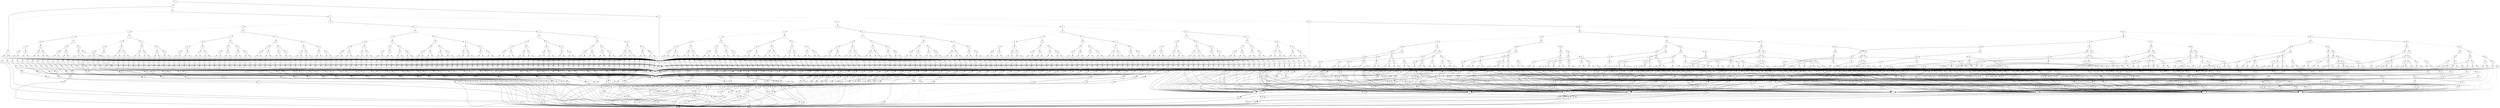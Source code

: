 digraph G {
0 [shape=box, label="0", style=filled, shape=box, height=0.3, width=0.3];
1 [shape=box, label="1", style=filled, shape=box, height=0.3, width=0.3];
155754 [label="0"];
155754 -> 155033 [style=dotted];
155754 -> 155753 [style=filled];
155033 [label="1"];
155033 -> 155029 [style=dotted];
155033 -> 155032 [style=filled];
155029 [label="2"];
155029 -> 153826 [style=dotted];
155029 -> 155028 [style=filled];
153826 [label="11"];
153826 -> 153825 [style=dotted];
153826 -> 147722 [style=filled];
153825 [label="12"];
153825 -> 30 [style=dotted];
153825 -> 94 [style=filled];
30 [label="14"];
30 -> 0 [style=dotted];
30 -> 1 [style=filled];
94 [label="46"];
94 -> 0 [style=dotted];
94 -> 1 [style=filled];
147722 [label="12"];
147722 -> 0 [style=dotted];
147722 -> 30 [style=filled];
155028 [label="3"];
155028 -> 154430 [style=dotted];
155028 -> 155027 [style=filled];
154430 [label="4"];
154430 -> 154129 [style=dotted];
154430 -> 154429 [style=filled];
154129 [label="5"];
154129 -> 153977 [style=dotted];
154129 -> 154128 [style=filled];
153977 [label="6"];
153977 -> 153901 [style=dotted];
153977 -> 153976 [style=filled];
153901 [label="7"];
153901 -> 153863 [style=dotted];
153901 -> 153900 [style=filled];
153863 [label="8"];
153863 -> 153844 [style=dotted];
153863 -> 153862 [style=filled];
153844 [label="9"];
153844 -> 153835 [style=dotted];
153844 -> 153843 [style=filled];
153835 [label="10"];
153835 -> 153831 [style=dotted];
153835 -> 153834 [style=filled];
153831 [label="11"];
153831 -> 153830 [style=dotted];
153831 -> 147722 [style=filled];
153830 [label="12"];
153830 -> 30 [style=dotted];
153830 -> 153829 [style=filled];
153829 [label="21"];
153829 -> 48 [style=dotted];
153829 -> 153828 [style=filled];
48 [label="23"];
48 -> 0 [style=dotted];
48 -> 1 [style=filled];
153828 [label="22"];
153828 -> 48 [style=dotted];
153828 -> 153827 [style=filled];
153827 [label="23"];
153827 -> 146 [style=dotted];
153827 -> 147 [style=filled];
146 [label="72"];
146 -> 0 [style=dotted];
146 -> 1 [style=filled];
147 [label="72"];
147 -> 1 [style=dotted];
147 -> 0 [style=filled];
153834 [label="11"];
153834 -> 153833 [style=dotted];
153834 -> 147722 [style=filled];
153833 [label="12"];
153833 -> 30 [style=dotted];
153833 -> 153832 [style=filled];
153832 [label="21"];
153832 -> 153828 [style=dotted];
153832 -> 85396 [style=filled];
85396 [label="22"];
85396 -> 48 [style=dotted];
85396 -> 49 [style=filled];
49 [label="23"];
49 -> 1 [style=dotted];
49 -> 0 [style=filled];
153843 [label="10"];
153843 -> 153839 [style=dotted];
153843 -> 153842 [style=filled];
153839 [label="11"];
153839 -> 153838 [style=dotted];
153839 -> 147722 [style=filled];
153838 [label="12"];
153838 -> 30 [style=dotted];
153838 -> 153837 [style=filled];
153837 [label="21"];
153837 -> 85396 [style=dotted];
153837 -> 153836 [style=filled];
153836 [label="22"];
153836 -> 153827 [style=dotted];
153836 -> 49 [style=filled];
153842 [label="11"];
153842 -> 153841 [style=dotted];
153842 -> 147722 [style=filled];
153841 [label="12"];
153841 -> 30 [style=dotted];
153841 -> 153840 [style=filled];
153840 [label="21"];
153840 -> 153836 [style=dotted];
153840 -> 49 [style=filled];
153862 [label="9"];
153862 -> 153853 [style=dotted];
153862 -> 153861 [style=filled];
153853 [label="10"];
153853 -> 153849 [style=dotted];
153853 -> 153852 [style=filled];
153849 [label="11"];
153849 -> 153848 [style=dotted];
153849 -> 147722 [style=filled];
153848 [label="12"];
153848 -> 30 [style=dotted];
153848 -> 153847 [style=filled];
153847 [label="21"];
153847 -> 49 [style=dotted];
153847 -> 153846 [style=filled];
153846 [label="22"];
153846 -> 49 [style=dotted];
153846 -> 153845 [style=filled];
153845 [label="23"];
153845 -> 147 [style=dotted];
153845 -> 96791 [style=filled];
96791 [label="72"];
96791 -> 0 [style=dotted];
96791 -> 90961 [style=filled];
90961 [label="73"];
90961 -> 1 [style=dotted];
90961 -> 88213 [style=filled];
88213 [label="74"];
88213 -> 1 [style=dotted];
88213 -> 86702 [style=filled];
86702 [label="75"];
86702 -> 1 [style=dotted];
86702 -> 155 [style=filled];
155 [label="76"];
155 -> 1 [style=dotted];
155 -> 0 [style=filled];
153852 [label="11"];
153852 -> 153851 [style=dotted];
153852 -> 147722 [style=filled];
153851 [label="12"];
153851 -> 30 [style=dotted];
153851 -> 153850 [style=filled];
153850 [label="21"];
153850 -> 153846 [style=dotted];
153850 -> 85390 [style=filled];
85390 [label="22"];
85390 -> 49 [style=dotted];
85390 -> 48 [style=filled];
153861 [label="10"];
153861 -> 153857 [style=dotted];
153861 -> 153860 [style=filled];
153857 [label="11"];
153857 -> 153856 [style=dotted];
153857 -> 147722 [style=filled];
153856 [label="12"];
153856 -> 30 [style=dotted];
153856 -> 153855 [style=filled];
153855 [label="21"];
153855 -> 85390 [style=dotted];
153855 -> 153854 [style=filled];
153854 [label="22"];
153854 -> 153845 [style=dotted];
153854 -> 48 [style=filled];
153860 [label="11"];
153860 -> 153859 [style=dotted];
153860 -> 147722 [style=filled];
153859 [label="12"];
153859 -> 30 [style=dotted];
153859 -> 153858 [style=filled];
153858 [label="21"];
153858 -> 153854 [style=dotted];
153858 -> 48 [style=filled];
153900 [label="8"];
153900 -> 153881 [style=dotted];
153900 -> 153899 [style=filled];
153881 [label="9"];
153881 -> 153872 [style=dotted];
153881 -> 153880 [style=filled];
153872 [label="10"];
153872 -> 153868 [style=dotted];
153872 -> 153871 [style=filled];
153868 [label="11"];
153868 -> 153867 [style=dotted];
153868 -> 147722 [style=filled];
153867 [label="12"];
153867 -> 30 [style=dotted];
153867 -> 153866 [style=filled];
153866 [label="21"];
153866 -> 48 [style=dotted];
153866 -> 153865 [style=filled];
153865 [label="22"];
153865 -> 48 [style=dotted];
153865 -> 153864 [style=filled];
153864 [label="23"];
153864 -> 96791 [style=dotted];
153864 -> 97046 [style=filled];
97046 [label="72"];
97046 -> 1 [style=dotted];
97046 -> 90520 [style=filled];
90520 [label="73"];
90520 -> 0 [style=dotted];
90520 -> 87994 [style=filled];
87994 [label="74"];
87994 -> 0 [style=dotted];
87994 -> 86595 [style=filled];
86595 [label="75"];
86595 -> 0 [style=dotted];
86595 -> 154 [style=filled];
154 [label="76"];
154 -> 0 [style=dotted];
154 -> 1 [style=filled];
153871 [label="11"];
153871 -> 153870 [style=dotted];
153871 -> 147722 [style=filled];
153870 [label="12"];
153870 -> 30 [style=dotted];
153870 -> 153869 [style=filled];
153869 [label="21"];
153869 -> 153865 [style=dotted];
153869 -> 85396 [style=filled];
153880 [label="10"];
153880 -> 153876 [style=dotted];
153880 -> 153879 [style=filled];
153876 [label="11"];
153876 -> 153875 [style=dotted];
153876 -> 147722 [style=filled];
153875 [label="12"];
153875 -> 30 [style=dotted];
153875 -> 153874 [style=filled];
153874 [label="21"];
153874 -> 85396 [style=dotted];
153874 -> 153873 [style=filled];
153873 [label="22"];
153873 -> 153864 [style=dotted];
153873 -> 49 [style=filled];
153879 [label="11"];
153879 -> 153878 [style=dotted];
153879 -> 147722 [style=filled];
153878 [label="12"];
153878 -> 30 [style=dotted];
153878 -> 153877 [style=filled];
153877 [label="21"];
153877 -> 153873 [style=dotted];
153877 -> 49 [style=filled];
153899 [label="9"];
153899 -> 153890 [style=dotted];
153899 -> 153898 [style=filled];
153890 [label="10"];
153890 -> 153886 [style=dotted];
153890 -> 153889 [style=filled];
153886 [label="11"];
153886 -> 153885 [style=dotted];
153886 -> 147722 [style=filled];
153885 [label="12"];
153885 -> 30 [style=dotted];
153885 -> 153884 [style=filled];
153884 [label="21"];
153884 -> 49 [style=dotted];
153884 -> 153883 [style=filled];
153883 [label="22"];
153883 -> 49 [style=dotted];
153883 -> 153882 [style=filled];
153882 [label="23"];
153882 -> 97046 [style=dotted];
153882 -> 96806 [style=filled];
96806 [label="72"];
96806 -> 0 [style=dotted];
96806 -> 90976 [style=filled];
90976 [label="73"];
90976 -> 1 [style=dotted];
90976 -> 88228 [style=filled];
88228 [label="74"];
88228 -> 1 [style=dotted];
88228 -> 153 [style=filled];
153 [label="75"];
153 -> 1 [style=dotted];
153 -> 0 [style=filled];
153889 [label="11"];
153889 -> 153888 [style=dotted];
153889 -> 147722 [style=filled];
153888 [label="12"];
153888 -> 30 [style=dotted];
153888 -> 153887 [style=filled];
153887 [label="21"];
153887 -> 153883 [style=dotted];
153887 -> 85390 [style=filled];
153898 [label="10"];
153898 -> 153894 [style=dotted];
153898 -> 153897 [style=filled];
153894 [label="11"];
153894 -> 153893 [style=dotted];
153894 -> 147722 [style=filled];
153893 [label="12"];
153893 -> 30 [style=dotted];
153893 -> 153892 [style=filled];
153892 [label="21"];
153892 -> 85390 [style=dotted];
153892 -> 153891 [style=filled];
153891 [label="22"];
153891 -> 153882 [style=dotted];
153891 -> 48 [style=filled];
153897 [label="11"];
153897 -> 153896 [style=dotted];
153897 -> 147722 [style=filled];
153896 [label="12"];
153896 -> 30 [style=dotted];
153896 -> 153895 [style=filled];
153895 [label="21"];
153895 -> 153891 [style=dotted];
153895 -> 48 [style=filled];
153976 [label="7"];
153976 -> 153938 [style=dotted];
153976 -> 153975 [style=filled];
153938 [label="8"];
153938 -> 153919 [style=dotted];
153938 -> 153937 [style=filled];
153919 [label="9"];
153919 -> 153910 [style=dotted];
153919 -> 153918 [style=filled];
153910 [label="10"];
153910 -> 153906 [style=dotted];
153910 -> 153909 [style=filled];
153906 [label="11"];
153906 -> 153905 [style=dotted];
153906 -> 147722 [style=filled];
153905 [label="12"];
153905 -> 30 [style=dotted];
153905 -> 153904 [style=filled];
153904 [label="21"];
153904 -> 48 [style=dotted];
153904 -> 153903 [style=filled];
153903 [label="22"];
153903 -> 48 [style=dotted];
153903 -> 153902 [style=filled];
153902 [label="23"];
153902 -> 96806 [style=dotted];
153902 -> 97061 [style=filled];
97061 [label="72"];
97061 -> 1 [style=dotted];
97061 -> 90535 [style=filled];
90535 [label="73"];
90535 -> 0 [style=dotted];
90535 -> 88009 [style=filled];
88009 [label="74"];
88009 -> 0 [style=dotted];
88009 -> 152 [style=filled];
152 [label="75"];
152 -> 0 [style=dotted];
152 -> 1 [style=filled];
153909 [label="11"];
153909 -> 153908 [style=dotted];
153909 -> 147722 [style=filled];
153908 [label="12"];
153908 -> 30 [style=dotted];
153908 -> 153907 [style=filled];
153907 [label="21"];
153907 -> 153903 [style=dotted];
153907 -> 85396 [style=filled];
153918 [label="10"];
153918 -> 153914 [style=dotted];
153918 -> 153917 [style=filled];
153914 [label="11"];
153914 -> 153913 [style=dotted];
153914 -> 147722 [style=filled];
153913 [label="12"];
153913 -> 30 [style=dotted];
153913 -> 153912 [style=filled];
153912 [label="21"];
153912 -> 85396 [style=dotted];
153912 -> 153911 [style=filled];
153911 [label="22"];
153911 -> 153902 [style=dotted];
153911 -> 49 [style=filled];
153917 [label="11"];
153917 -> 153916 [style=dotted];
153917 -> 147722 [style=filled];
153916 [label="12"];
153916 -> 30 [style=dotted];
153916 -> 153915 [style=filled];
153915 [label="21"];
153915 -> 153911 [style=dotted];
153915 -> 49 [style=filled];
153937 [label="9"];
153937 -> 153928 [style=dotted];
153937 -> 153936 [style=filled];
153928 [label="10"];
153928 -> 153924 [style=dotted];
153928 -> 153927 [style=filled];
153924 [label="11"];
153924 -> 153923 [style=dotted];
153924 -> 147722 [style=filled];
153923 [label="12"];
153923 -> 30 [style=dotted];
153923 -> 153922 [style=filled];
153922 [label="21"];
153922 -> 49 [style=dotted];
153922 -> 153921 [style=filled];
153921 [label="22"];
153921 -> 49 [style=dotted];
153921 -> 153920 [style=filled];
153920 [label="23"];
153920 -> 97061 [style=dotted];
153920 -> 96822 [style=filled];
96822 [label="72"];
96822 -> 0 [style=dotted];
96822 -> 90992 [style=filled];
90992 [label="73"];
90992 -> 1 [style=dotted];
90992 -> 88244 [style=filled];
88244 [label="74"];
88244 -> 1 [style=dotted];
88244 -> 86409 [style=filled];
86409 [label="75"];
86409 -> 155 [style=dotted];
86409 -> 0 [style=filled];
153927 [label="11"];
153927 -> 153926 [style=dotted];
153927 -> 147722 [style=filled];
153926 [label="12"];
153926 -> 30 [style=dotted];
153926 -> 153925 [style=filled];
153925 [label="21"];
153925 -> 153921 [style=dotted];
153925 -> 85390 [style=filled];
153936 [label="10"];
153936 -> 153932 [style=dotted];
153936 -> 153935 [style=filled];
153932 [label="11"];
153932 -> 153931 [style=dotted];
153932 -> 147722 [style=filled];
153931 [label="12"];
153931 -> 30 [style=dotted];
153931 -> 153930 [style=filled];
153930 [label="21"];
153930 -> 85390 [style=dotted];
153930 -> 153929 [style=filled];
153929 [label="22"];
153929 -> 153920 [style=dotted];
153929 -> 48 [style=filled];
153935 [label="11"];
153935 -> 153934 [style=dotted];
153935 -> 147722 [style=filled];
153934 [label="12"];
153934 -> 30 [style=dotted];
153934 -> 153933 [style=filled];
153933 [label="21"];
153933 -> 153929 [style=dotted];
153933 -> 48 [style=filled];
153975 [label="8"];
153975 -> 153956 [style=dotted];
153975 -> 153974 [style=filled];
153956 [label="9"];
153956 -> 153947 [style=dotted];
153956 -> 153955 [style=filled];
153947 [label="10"];
153947 -> 153943 [style=dotted];
153947 -> 153946 [style=filled];
153943 [label="11"];
153943 -> 153942 [style=dotted];
153943 -> 147722 [style=filled];
153942 [label="12"];
153942 -> 30 [style=dotted];
153942 -> 153941 [style=filled];
153941 [label="21"];
153941 -> 48 [style=dotted];
153941 -> 153940 [style=filled];
153940 [label="22"];
153940 -> 48 [style=dotted];
153940 -> 153939 [style=filled];
153939 [label="23"];
153939 -> 96822 [style=dotted];
153939 -> 97077 [style=filled];
97077 [label="72"];
97077 -> 1 [style=dotted];
97077 -> 90551 [style=filled];
90551 [label="73"];
90551 -> 0 [style=dotted];
90551 -> 88025 [style=filled];
88025 [label="74"];
88025 -> 0 [style=dotted];
88025 -> 86502 [style=filled];
86502 [label="75"];
86502 -> 154 [style=dotted];
86502 -> 1 [style=filled];
153946 [label="11"];
153946 -> 153945 [style=dotted];
153946 -> 147722 [style=filled];
153945 [label="12"];
153945 -> 30 [style=dotted];
153945 -> 153944 [style=filled];
153944 [label="21"];
153944 -> 153940 [style=dotted];
153944 -> 85396 [style=filled];
153955 [label="10"];
153955 -> 153951 [style=dotted];
153955 -> 153954 [style=filled];
153951 [label="11"];
153951 -> 153950 [style=dotted];
153951 -> 147722 [style=filled];
153950 [label="12"];
153950 -> 30 [style=dotted];
153950 -> 153949 [style=filled];
153949 [label="21"];
153949 -> 85396 [style=dotted];
153949 -> 153948 [style=filled];
153948 [label="22"];
153948 -> 153939 [style=dotted];
153948 -> 49 [style=filled];
153954 [label="11"];
153954 -> 153953 [style=dotted];
153954 -> 147722 [style=filled];
153953 [label="12"];
153953 -> 30 [style=dotted];
153953 -> 153952 [style=filled];
153952 [label="21"];
153952 -> 153948 [style=dotted];
153952 -> 49 [style=filled];
153974 [label="9"];
153974 -> 153965 [style=dotted];
153974 -> 153973 [style=filled];
153965 [label="10"];
153965 -> 153961 [style=dotted];
153965 -> 153964 [style=filled];
153961 [label="11"];
153961 -> 153960 [style=dotted];
153961 -> 147722 [style=filled];
153960 [label="12"];
153960 -> 30 [style=dotted];
153960 -> 153959 [style=filled];
153959 [label="21"];
153959 -> 49 [style=dotted];
153959 -> 153958 [style=filled];
153958 [label="22"];
153958 -> 49 [style=dotted];
153958 -> 153957 [style=filled];
153957 [label="23"];
153957 -> 97077 [style=dotted];
153957 -> 96837 [style=filled];
96837 [label="72"];
96837 -> 0 [style=dotted];
96837 -> 91007 [style=filled];
91007 [label="73"];
91007 -> 1 [style=dotted];
91007 -> 151 [style=filled];
151 [label="74"];
151 -> 1 [style=dotted];
151 -> 0 [style=filled];
153964 [label="11"];
153964 -> 153963 [style=dotted];
153964 -> 147722 [style=filled];
153963 [label="12"];
153963 -> 30 [style=dotted];
153963 -> 153962 [style=filled];
153962 [label="21"];
153962 -> 153958 [style=dotted];
153962 -> 85390 [style=filled];
153973 [label="10"];
153973 -> 153969 [style=dotted];
153973 -> 153972 [style=filled];
153969 [label="11"];
153969 -> 153968 [style=dotted];
153969 -> 147722 [style=filled];
153968 [label="12"];
153968 -> 30 [style=dotted];
153968 -> 153967 [style=filled];
153967 [label="21"];
153967 -> 85390 [style=dotted];
153967 -> 153966 [style=filled];
153966 [label="22"];
153966 -> 153957 [style=dotted];
153966 -> 48 [style=filled];
153972 [label="11"];
153972 -> 153971 [style=dotted];
153972 -> 147722 [style=filled];
153971 [label="12"];
153971 -> 30 [style=dotted];
153971 -> 153970 [style=filled];
153970 [label="21"];
153970 -> 153966 [style=dotted];
153970 -> 48 [style=filled];
154128 [label="6"];
154128 -> 154052 [style=dotted];
154128 -> 154127 [style=filled];
154052 [label="7"];
154052 -> 154014 [style=dotted];
154052 -> 154051 [style=filled];
154014 [label="8"];
154014 -> 153995 [style=dotted];
154014 -> 154013 [style=filled];
153995 [label="9"];
153995 -> 153986 [style=dotted];
153995 -> 153994 [style=filled];
153986 [label="10"];
153986 -> 153982 [style=dotted];
153986 -> 153985 [style=filled];
153982 [label="11"];
153982 -> 153981 [style=dotted];
153982 -> 147722 [style=filled];
153981 [label="12"];
153981 -> 30 [style=dotted];
153981 -> 153980 [style=filled];
153980 [label="21"];
153980 -> 48 [style=dotted];
153980 -> 153979 [style=filled];
153979 [label="22"];
153979 -> 48 [style=dotted];
153979 -> 153978 [style=filled];
153978 [label="23"];
153978 -> 96837 [style=dotted];
153978 -> 97092 [style=filled];
97092 [label="72"];
97092 -> 1 [style=dotted];
97092 -> 90511 [style=filled];
90511 [label="73"];
90511 -> 0 [style=dotted];
90511 -> 150 [style=filled];
150 [label="74"];
150 -> 0 [style=dotted];
150 -> 1 [style=filled];
153985 [label="11"];
153985 -> 153984 [style=dotted];
153985 -> 147722 [style=filled];
153984 [label="12"];
153984 -> 30 [style=dotted];
153984 -> 153983 [style=filled];
153983 [label="21"];
153983 -> 153979 [style=dotted];
153983 -> 85396 [style=filled];
153994 [label="10"];
153994 -> 153990 [style=dotted];
153994 -> 153993 [style=filled];
153990 [label="11"];
153990 -> 153989 [style=dotted];
153990 -> 147722 [style=filled];
153989 [label="12"];
153989 -> 30 [style=dotted];
153989 -> 153988 [style=filled];
153988 [label="21"];
153988 -> 85396 [style=dotted];
153988 -> 153987 [style=filled];
153987 [label="22"];
153987 -> 153978 [style=dotted];
153987 -> 49 [style=filled];
153993 [label="11"];
153993 -> 153992 [style=dotted];
153993 -> 147722 [style=filled];
153992 [label="12"];
153992 -> 30 [style=dotted];
153992 -> 153991 [style=filled];
153991 [label="21"];
153991 -> 153987 [style=dotted];
153991 -> 49 [style=filled];
154013 [label="9"];
154013 -> 154004 [style=dotted];
154013 -> 154012 [style=filled];
154004 [label="10"];
154004 -> 154000 [style=dotted];
154004 -> 154003 [style=filled];
154000 [label="11"];
154000 -> 153999 [style=dotted];
154000 -> 147722 [style=filled];
153999 [label="12"];
153999 -> 30 [style=dotted];
153999 -> 153998 [style=filled];
153998 [label="21"];
153998 -> 49 [style=dotted];
153998 -> 153997 [style=filled];
153997 [label="22"];
153997 -> 49 [style=dotted];
153997 -> 153996 [style=filled];
153996 [label="23"];
153996 -> 97092 [style=dotted];
153996 -> 96854 [style=filled];
96854 [label="72"];
96854 -> 0 [style=dotted];
96854 -> 91024 [style=filled];
91024 [label="73"];
91024 -> 1 [style=dotted];
91024 -> 87616 [style=filled];
87616 [label="74"];
87616 -> 86702 [style=dotted];
87616 -> 0 [style=filled];
154003 [label="11"];
154003 -> 154002 [style=dotted];
154003 -> 147722 [style=filled];
154002 [label="12"];
154002 -> 30 [style=dotted];
154002 -> 154001 [style=filled];
154001 [label="21"];
154001 -> 153997 [style=dotted];
154001 -> 85390 [style=filled];
154012 [label="10"];
154012 -> 154008 [style=dotted];
154012 -> 154011 [style=filled];
154008 [label="11"];
154008 -> 154007 [style=dotted];
154008 -> 147722 [style=filled];
154007 [label="12"];
154007 -> 30 [style=dotted];
154007 -> 154006 [style=filled];
154006 [label="21"];
154006 -> 85390 [style=dotted];
154006 -> 154005 [style=filled];
154005 [label="22"];
154005 -> 153996 [style=dotted];
154005 -> 48 [style=filled];
154011 [label="11"];
154011 -> 154010 [style=dotted];
154011 -> 147722 [style=filled];
154010 [label="12"];
154010 -> 30 [style=dotted];
154010 -> 154009 [style=filled];
154009 [label="21"];
154009 -> 154005 [style=dotted];
154009 -> 48 [style=filled];
154051 [label="8"];
154051 -> 154032 [style=dotted];
154051 -> 154050 [style=filled];
154032 [label="9"];
154032 -> 154023 [style=dotted];
154032 -> 154031 [style=filled];
154023 [label="10"];
154023 -> 154019 [style=dotted];
154023 -> 154022 [style=filled];
154019 [label="11"];
154019 -> 154018 [style=dotted];
154019 -> 147722 [style=filled];
154018 [label="12"];
154018 -> 30 [style=dotted];
154018 -> 154017 [style=filled];
154017 [label="21"];
154017 -> 48 [style=dotted];
154017 -> 154016 [style=filled];
154016 [label="22"];
154016 -> 48 [style=dotted];
154016 -> 154015 [style=filled];
154015 [label="23"];
154015 -> 96854 [style=dotted];
154015 -> 97109 [style=filled];
97109 [label="72"];
97109 -> 1 [style=dotted];
97109 -> 90582 [style=filled];
90582 [label="73"];
90582 -> 0 [style=dotted];
90582 -> 87805 [style=filled];
87805 [label="74"];
87805 -> 86595 [style=dotted];
87805 -> 1 [style=filled];
154022 [label="11"];
154022 -> 154021 [style=dotted];
154022 -> 147722 [style=filled];
154021 [label="12"];
154021 -> 30 [style=dotted];
154021 -> 154020 [style=filled];
154020 [label="21"];
154020 -> 154016 [style=dotted];
154020 -> 85396 [style=filled];
154031 [label="10"];
154031 -> 154027 [style=dotted];
154031 -> 154030 [style=filled];
154027 [label="11"];
154027 -> 154026 [style=dotted];
154027 -> 147722 [style=filled];
154026 [label="12"];
154026 -> 30 [style=dotted];
154026 -> 154025 [style=filled];
154025 [label="21"];
154025 -> 85396 [style=dotted];
154025 -> 154024 [style=filled];
154024 [label="22"];
154024 -> 154015 [style=dotted];
154024 -> 49 [style=filled];
154030 [label="11"];
154030 -> 154029 [style=dotted];
154030 -> 147722 [style=filled];
154029 [label="12"];
154029 -> 30 [style=dotted];
154029 -> 154028 [style=filled];
154028 [label="21"];
154028 -> 154024 [style=dotted];
154028 -> 49 [style=filled];
154050 [label="9"];
154050 -> 154041 [style=dotted];
154050 -> 154049 [style=filled];
154041 [label="10"];
154041 -> 154037 [style=dotted];
154041 -> 154040 [style=filled];
154037 [label="11"];
154037 -> 154036 [style=dotted];
154037 -> 147722 [style=filled];
154036 [label="12"];
154036 -> 30 [style=dotted];
154036 -> 154035 [style=filled];
154035 [label="21"];
154035 -> 49 [style=dotted];
154035 -> 154034 [style=filled];
154034 [label="22"];
154034 -> 49 [style=dotted];
154034 -> 154033 [style=filled];
154033 [label="23"];
154033 -> 97109 [style=dotted];
154033 -> 96869 [style=filled];
96869 [label="72"];
96869 -> 0 [style=dotted];
96869 -> 91039 [style=filled];
91039 [label="73"];
91039 -> 1 [style=dotted];
91039 -> 87631 [style=filled];
87631 [label="74"];
87631 -> 153 [style=dotted];
87631 -> 0 [style=filled];
154040 [label="11"];
154040 -> 154039 [style=dotted];
154040 -> 147722 [style=filled];
154039 [label="12"];
154039 -> 30 [style=dotted];
154039 -> 154038 [style=filled];
154038 [label="21"];
154038 -> 154034 [style=dotted];
154038 -> 85390 [style=filled];
154049 [label="10"];
154049 -> 154045 [style=dotted];
154049 -> 154048 [style=filled];
154045 [label="11"];
154045 -> 154044 [style=dotted];
154045 -> 147722 [style=filled];
154044 [label="12"];
154044 -> 30 [style=dotted];
154044 -> 154043 [style=filled];
154043 [label="21"];
154043 -> 85390 [style=dotted];
154043 -> 154042 [style=filled];
154042 [label="22"];
154042 -> 154033 [style=dotted];
154042 -> 48 [style=filled];
154048 [label="11"];
154048 -> 154047 [style=dotted];
154048 -> 147722 [style=filled];
154047 [label="12"];
154047 -> 30 [style=dotted];
154047 -> 154046 [style=filled];
154046 [label="21"];
154046 -> 154042 [style=dotted];
154046 -> 48 [style=filled];
154127 [label="7"];
154127 -> 154089 [style=dotted];
154127 -> 154126 [style=filled];
154089 [label="8"];
154089 -> 154070 [style=dotted];
154089 -> 154088 [style=filled];
154070 [label="9"];
154070 -> 154061 [style=dotted];
154070 -> 154069 [style=filled];
154061 [label="10"];
154061 -> 154057 [style=dotted];
154061 -> 154060 [style=filled];
154057 [label="11"];
154057 -> 154056 [style=dotted];
154057 -> 147722 [style=filled];
154056 [label="12"];
154056 -> 30 [style=dotted];
154056 -> 154055 [style=filled];
154055 [label="21"];
154055 -> 48 [style=dotted];
154055 -> 154054 [style=filled];
154054 [label="22"];
154054 -> 48 [style=dotted];
154054 -> 154053 [style=filled];
154053 [label="23"];
154053 -> 96869 [style=dotted];
154053 -> 97124 [style=filled];
97124 [label="72"];
97124 -> 1 [style=dotted];
97124 -> 90597 [style=filled];
90597 [label="73"];
90597 -> 0 [style=dotted];
90597 -> 87820 [style=filled];
87820 [label="74"];
87820 -> 152 [style=dotted];
87820 -> 1 [style=filled];
154060 [label="11"];
154060 -> 154059 [style=dotted];
154060 -> 147722 [style=filled];
154059 [label="12"];
154059 -> 30 [style=dotted];
154059 -> 154058 [style=filled];
154058 [label="21"];
154058 -> 154054 [style=dotted];
154058 -> 85396 [style=filled];
154069 [label="10"];
154069 -> 154065 [style=dotted];
154069 -> 154068 [style=filled];
154065 [label="11"];
154065 -> 154064 [style=dotted];
154065 -> 147722 [style=filled];
154064 [label="12"];
154064 -> 30 [style=dotted];
154064 -> 154063 [style=filled];
154063 [label="21"];
154063 -> 85396 [style=dotted];
154063 -> 154062 [style=filled];
154062 [label="22"];
154062 -> 154053 [style=dotted];
154062 -> 49 [style=filled];
154068 [label="11"];
154068 -> 154067 [style=dotted];
154068 -> 147722 [style=filled];
154067 [label="12"];
154067 -> 30 [style=dotted];
154067 -> 154066 [style=filled];
154066 [label="21"];
154066 -> 154062 [style=dotted];
154066 -> 49 [style=filled];
154088 [label="9"];
154088 -> 154079 [style=dotted];
154088 -> 154087 [style=filled];
154079 [label="10"];
154079 -> 154075 [style=dotted];
154079 -> 154078 [style=filled];
154075 [label="11"];
154075 -> 154074 [style=dotted];
154075 -> 147722 [style=filled];
154074 [label="12"];
154074 -> 30 [style=dotted];
154074 -> 154073 [style=filled];
154073 [label="21"];
154073 -> 49 [style=dotted];
154073 -> 154072 [style=filled];
154072 [label="22"];
154072 -> 49 [style=dotted];
154072 -> 154071 [style=filled];
154071 [label="23"];
154071 -> 97124 [style=dotted];
154071 -> 96885 [style=filled];
96885 [label="72"];
96885 -> 0 [style=dotted];
96885 -> 91055 [style=filled];
91055 [label="73"];
91055 -> 1 [style=dotted];
91055 -> 87647 [style=filled];
87647 [label="74"];
87647 -> 86409 [style=dotted];
87647 -> 0 [style=filled];
154078 [label="11"];
154078 -> 154077 [style=dotted];
154078 -> 147722 [style=filled];
154077 [label="12"];
154077 -> 30 [style=dotted];
154077 -> 154076 [style=filled];
154076 [label="21"];
154076 -> 154072 [style=dotted];
154076 -> 85390 [style=filled];
154087 [label="10"];
154087 -> 154083 [style=dotted];
154087 -> 154086 [style=filled];
154083 [label="11"];
154083 -> 154082 [style=dotted];
154083 -> 147722 [style=filled];
154082 [label="12"];
154082 -> 30 [style=dotted];
154082 -> 154081 [style=filled];
154081 [label="21"];
154081 -> 85390 [style=dotted];
154081 -> 154080 [style=filled];
154080 [label="22"];
154080 -> 154071 [style=dotted];
154080 -> 48 [style=filled];
154086 [label="11"];
154086 -> 154085 [style=dotted];
154086 -> 147722 [style=filled];
154085 [label="12"];
154085 -> 30 [style=dotted];
154085 -> 154084 [style=filled];
154084 [label="21"];
154084 -> 154080 [style=dotted];
154084 -> 48 [style=filled];
154126 [label="8"];
154126 -> 154107 [style=dotted];
154126 -> 154125 [style=filled];
154107 [label="9"];
154107 -> 154098 [style=dotted];
154107 -> 154106 [style=filled];
154098 [label="10"];
154098 -> 154094 [style=dotted];
154098 -> 154097 [style=filled];
154094 [label="11"];
154094 -> 154093 [style=dotted];
154094 -> 147722 [style=filled];
154093 [label="12"];
154093 -> 30 [style=dotted];
154093 -> 154092 [style=filled];
154092 [label="21"];
154092 -> 48 [style=dotted];
154092 -> 154091 [style=filled];
154091 [label="22"];
154091 -> 48 [style=dotted];
154091 -> 154090 [style=filled];
154090 [label="23"];
154090 -> 96885 [style=dotted];
154090 -> 97140 [style=filled];
97140 [label="72"];
97140 -> 1 [style=dotted];
97140 -> 90613 [style=filled];
90613 [label="73"];
90613 -> 0 [style=dotted];
90613 -> 87836 [style=filled];
87836 [label="74"];
87836 -> 86502 [style=dotted];
87836 -> 1 [style=filled];
154097 [label="11"];
154097 -> 154096 [style=dotted];
154097 -> 147722 [style=filled];
154096 [label="12"];
154096 -> 30 [style=dotted];
154096 -> 154095 [style=filled];
154095 [label="21"];
154095 -> 154091 [style=dotted];
154095 -> 85396 [style=filled];
154106 [label="10"];
154106 -> 154102 [style=dotted];
154106 -> 154105 [style=filled];
154102 [label="11"];
154102 -> 154101 [style=dotted];
154102 -> 147722 [style=filled];
154101 [label="12"];
154101 -> 30 [style=dotted];
154101 -> 154100 [style=filled];
154100 [label="21"];
154100 -> 85396 [style=dotted];
154100 -> 154099 [style=filled];
154099 [label="22"];
154099 -> 154090 [style=dotted];
154099 -> 49 [style=filled];
154105 [label="11"];
154105 -> 154104 [style=dotted];
154105 -> 147722 [style=filled];
154104 [label="12"];
154104 -> 30 [style=dotted];
154104 -> 154103 [style=filled];
154103 [label="21"];
154103 -> 154099 [style=dotted];
154103 -> 49 [style=filled];
154125 [label="9"];
154125 -> 154116 [style=dotted];
154125 -> 154124 [style=filled];
154116 [label="10"];
154116 -> 154112 [style=dotted];
154116 -> 154115 [style=filled];
154112 [label="11"];
154112 -> 154111 [style=dotted];
154112 -> 147722 [style=filled];
154111 [label="12"];
154111 -> 30 [style=dotted];
154111 -> 154110 [style=filled];
154110 [label="21"];
154110 -> 49 [style=dotted];
154110 -> 154109 [style=filled];
154109 [label="22"];
154109 -> 49 [style=dotted];
154109 -> 154108 [style=filled];
154108 [label="23"];
154108 -> 97140 [style=dotted];
154108 -> 96900 [style=filled];
96900 [label="72"];
96900 -> 0 [style=dotted];
96900 -> 149 [style=filled];
149 [label="73"];
149 -> 1 [style=dotted];
149 -> 0 [style=filled];
154115 [label="11"];
154115 -> 154114 [style=dotted];
154115 -> 147722 [style=filled];
154114 [label="12"];
154114 -> 30 [style=dotted];
154114 -> 154113 [style=filled];
154113 [label="21"];
154113 -> 154109 [style=dotted];
154113 -> 85390 [style=filled];
154124 [label="10"];
154124 -> 154120 [style=dotted];
154124 -> 154123 [style=filled];
154120 [label="11"];
154120 -> 154119 [style=dotted];
154120 -> 147722 [style=filled];
154119 [label="12"];
154119 -> 30 [style=dotted];
154119 -> 154118 [style=filled];
154118 [label="21"];
154118 -> 85390 [style=dotted];
154118 -> 154117 [style=filled];
154117 [label="22"];
154117 -> 154108 [style=dotted];
154117 -> 48 [style=filled];
154123 [label="11"];
154123 -> 154122 [style=dotted];
154123 -> 147722 [style=filled];
154122 [label="12"];
154122 -> 30 [style=dotted];
154122 -> 154121 [style=filled];
154121 [label="21"];
154121 -> 154117 [style=dotted];
154121 -> 48 [style=filled];
154429 [label="5"];
154429 -> 154280 [style=dotted];
154429 -> 154428 [style=filled];
154280 [label="6"];
154280 -> 154204 [style=dotted];
154280 -> 154279 [style=filled];
154204 [label="7"];
154204 -> 154166 [style=dotted];
154204 -> 154203 [style=filled];
154166 [label="8"];
154166 -> 154147 [style=dotted];
154166 -> 154165 [style=filled];
154147 [label="9"];
154147 -> 154138 [style=dotted];
154147 -> 154146 [style=filled];
154138 [label="10"];
154138 -> 154134 [style=dotted];
154138 -> 154137 [style=filled];
154134 [label="11"];
154134 -> 154133 [style=dotted];
154134 -> 147722 [style=filled];
154133 [label="12"];
154133 -> 30 [style=dotted];
154133 -> 154132 [style=filled];
154132 [label="21"];
154132 -> 48 [style=dotted];
154132 -> 154131 [style=filled];
154131 [label="22"];
154131 -> 48 [style=dotted];
154131 -> 154130 [style=filled];
154130 [label="23"];
154130 -> 96900 [style=dotted];
154130 -> 97155 [style=filled];
97155 [label="72"];
97155 -> 1 [style=dotted];
97155 -> 148 [style=filled];
148 [label="73"];
148 -> 0 [style=dotted];
148 -> 1 [style=filled];
154137 [label="11"];
154137 -> 154136 [style=dotted];
154137 -> 147722 [style=filled];
154136 [label="12"];
154136 -> 30 [style=dotted];
154136 -> 154135 [style=filled];
154135 [label="21"];
154135 -> 154131 [style=dotted];
154135 -> 85396 [style=filled];
154146 [label="10"];
154146 -> 154142 [style=dotted];
154146 -> 154145 [style=filled];
154142 [label="11"];
154142 -> 154141 [style=dotted];
154142 -> 147722 [style=filled];
154141 [label="12"];
154141 -> 30 [style=dotted];
154141 -> 154140 [style=filled];
154140 [label="21"];
154140 -> 85396 [style=dotted];
154140 -> 154139 [style=filled];
154139 [label="22"];
154139 -> 154130 [style=dotted];
154139 -> 49 [style=filled];
154145 [label="11"];
154145 -> 154144 [style=dotted];
154145 -> 147722 [style=filled];
154144 [label="12"];
154144 -> 30 [style=dotted];
154144 -> 154143 [style=filled];
154143 [label="21"];
154143 -> 154139 [style=dotted];
154143 -> 49 [style=filled];
154165 [label="9"];
154165 -> 154156 [style=dotted];
154165 -> 154164 [style=filled];
154156 [label="10"];
154156 -> 154152 [style=dotted];
154156 -> 154155 [style=filled];
154152 [label="11"];
154152 -> 154151 [style=dotted];
154152 -> 147722 [style=filled];
154151 [label="12"];
154151 -> 30 [style=dotted];
154151 -> 154150 [style=filled];
154150 [label="21"];
154150 -> 49 [style=dotted];
154150 -> 154149 [style=filled];
154149 [label="22"];
154149 -> 49 [style=dotted];
154149 -> 154148 [style=filled];
154148 [label="23"];
154148 -> 97155 [style=dotted];
154148 -> 96918 [style=filled];
96918 [label="72"];
96918 -> 0 [style=dotted];
96918 -> 91419 [style=filled];
91419 [label="73"];
91419 -> 88213 [style=dotted];
91419 -> 0 [style=filled];
154155 [label="11"];
154155 -> 154154 [style=dotted];
154155 -> 147722 [style=filled];
154154 [label="12"];
154154 -> 30 [style=dotted];
154154 -> 154153 [style=filled];
154153 [label="21"];
154153 -> 154149 [style=dotted];
154153 -> 85390 [style=filled];
154164 [label="10"];
154164 -> 154160 [style=dotted];
154164 -> 154163 [style=filled];
154160 [label="11"];
154160 -> 154159 [style=dotted];
154160 -> 147722 [style=filled];
154159 [label="12"];
154159 -> 30 [style=dotted];
154159 -> 154158 [style=filled];
154158 [label="21"];
154158 -> 85390 [style=dotted];
154158 -> 154157 [style=filled];
154157 [label="22"];
154157 -> 154148 [style=dotted];
154157 -> 48 [style=filled];
154163 [label="11"];
154163 -> 154162 [style=dotted];
154163 -> 147722 [style=filled];
154162 [label="12"];
154162 -> 30 [style=dotted];
154162 -> 154161 [style=filled];
154161 [label="21"];
154161 -> 154157 [style=dotted];
154161 -> 48 [style=filled];
154203 [label="8"];
154203 -> 154184 [style=dotted];
154203 -> 154202 [style=filled];
154184 [label="9"];
154184 -> 154175 [style=dotted];
154184 -> 154183 [style=filled];
154175 [label="10"];
154175 -> 154171 [style=dotted];
154175 -> 154174 [style=filled];
154171 [label="11"];
154171 -> 154170 [style=dotted];
154171 -> 147722 [style=filled];
154170 [label="12"];
154170 -> 30 [style=dotted];
154170 -> 154169 [style=filled];
154169 [label="21"];
154169 -> 48 [style=dotted];
154169 -> 154168 [style=filled];
154168 [label="22"];
154168 -> 48 [style=dotted];
154168 -> 154167 [style=filled];
154167 [label="23"];
154167 -> 96918 [style=dotted];
154167 -> 97173 [style=filled];
97173 [label="72"];
97173 -> 1 [style=dotted];
97173 -> 91798 [style=filled];
91798 [label="73"];
91798 -> 87994 [style=dotted];
91798 -> 1 [style=filled];
154174 [label="11"];
154174 -> 154173 [style=dotted];
154174 -> 147722 [style=filled];
154173 [label="12"];
154173 -> 30 [style=dotted];
154173 -> 154172 [style=filled];
154172 [label="21"];
154172 -> 154168 [style=dotted];
154172 -> 85396 [style=filled];
154183 [label="10"];
154183 -> 154179 [style=dotted];
154183 -> 154182 [style=filled];
154179 [label="11"];
154179 -> 154178 [style=dotted];
154179 -> 147722 [style=filled];
154178 [label="12"];
154178 -> 30 [style=dotted];
154178 -> 154177 [style=filled];
154177 [label="21"];
154177 -> 85396 [style=dotted];
154177 -> 154176 [style=filled];
154176 [label="22"];
154176 -> 154167 [style=dotted];
154176 -> 49 [style=filled];
154182 [label="11"];
154182 -> 154181 [style=dotted];
154182 -> 147722 [style=filled];
154181 [label="12"];
154181 -> 30 [style=dotted];
154181 -> 154180 [style=filled];
154180 [label="21"];
154180 -> 154176 [style=dotted];
154180 -> 49 [style=filled];
154202 [label="9"];
154202 -> 154193 [style=dotted];
154202 -> 154201 [style=filled];
154193 [label="10"];
154193 -> 154189 [style=dotted];
154193 -> 154192 [style=filled];
154189 [label="11"];
154189 -> 154188 [style=dotted];
154189 -> 147722 [style=filled];
154188 [label="12"];
154188 -> 30 [style=dotted];
154188 -> 154187 [style=filled];
154187 [label="21"];
154187 -> 49 [style=dotted];
154187 -> 154186 [style=filled];
154186 [label="22"];
154186 -> 49 [style=dotted];
154186 -> 154185 [style=filled];
154185 [label="23"];
154185 -> 97173 [style=dotted];
154185 -> 96933 [style=filled];
96933 [label="72"];
96933 -> 0 [style=dotted];
96933 -> 91434 [style=filled];
91434 [label="73"];
91434 -> 88228 [style=dotted];
91434 -> 0 [style=filled];
154192 [label="11"];
154192 -> 154191 [style=dotted];
154192 -> 147722 [style=filled];
154191 [label="12"];
154191 -> 30 [style=dotted];
154191 -> 154190 [style=filled];
154190 [label="21"];
154190 -> 154186 [style=dotted];
154190 -> 85390 [style=filled];
154201 [label="10"];
154201 -> 154197 [style=dotted];
154201 -> 154200 [style=filled];
154197 [label="11"];
154197 -> 154196 [style=dotted];
154197 -> 147722 [style=filled];
154196 [label="12"];
154196 -> 30 [style=dotted];
154196 -> 154195 [style=filled];
154195 [label="21"];
154195 -> 85390 [style=dotted];
154195 -> 154194 [style=filled];
154194 [label="22"];
154194 -> 154185 [style=dotted];
154194 -> 48 [style=filled];
154200 [label="11"];
154200 -> 154199 [style=dotted];
154200 -> 147722 [style=filled];
154199 [label="12"];
154199 -> 30 [style=dotted];
154199 -> 154198 [style=filled];
154198 [label="21"];
154198 -> 154194 [style=dotted];
154198 -> 48 [style=filled];
154279 [label="7"];
154279 -> 154241 [style=dotted];
154279 -> 154278 [style=filled];
154241 [label="8"];
154241 -> 154222 [style=dotted];
154241 -> 154240 [style=filled];
154222 [label="9"];
154222 -> 154213 [style=dotted];
154222 -> 154221 [style=filled];
154213 [label="10"];
154213 -> 154209 [style=dotted];
154213 -> 154212 [style=filled];
154209 [label="11"];
154209 -> 154208 [style=dotted];
154209 -> 147722 [style=filled];
154208 [label="12"];
154208 -> 30 [style=dotted];
154208 -> 154207 [style=filled];
154207 [label="21"];
154207 -> 48 [style=dotted];
154207 -> 154206 [style=filled];
154206 [label="22"];
154206 -> 48 [style=dotted];
154206 -> 154205 [style=filled];
154205 [label="23"];
154205 -> 96933 [style=dotted];
154205 -> 97188 [style=filled];
97188 [label="72"];
97188 -> 1 [style=dotted];
97188 -> 91813 [style=filled];
91813 [label="73"];
91813 -> 88009 [style=dotted];
91813 -> 1 [style=filled];
154212 [label="11"];
154212 -> 154211 [style=dotted];
154212 -> 147722 [style=filled];
154211 [label="12"];
154211 -> 30 [style=dotted];
154211 -> 154210 [style=filled];
154210 [label="21"];
154210 -> 154206 [style=dotted];
154210 -> 85396 [style=filled];
154221 [label="10"];
154221 -> 154217 [style=dotted];
154221 -> 154220 [style=filled];
154217 [label="11"];
154217 -> 154216 [style=dotted];
154217 -> 147722 [style=filled];
154216 [label="12"];
154216 -> 30 [style=dotted];
154216 -> 154215 [style=filled];
154215 [label="21"];
154215 -> 85396 [style=dotted];
154215 -> 154214 [style=filled];
154214 [label="22"];
154214 -> 154205 [style=dotted];
154214 -> 49 [style=filled];
154220 [label="11"];
154220 -> 154219 [style=dotted];
154220 -> 147722 [style=filled];
154219 [label="12"];
154219 -> 30 [style=dotted];
154219 -> 154218 [style=filled];
154218 [label="21"];
154218 -> 154214 [style=dotted];
154218 -> 49 [style=filled];
154240 [label="9"];
154240 -> 154231 [style=dotted];
154240 -> 154239 [style=filled];
154231 [label="10"];
154231 -> 154227 [style=dotted];
154231 -> 154230 [style=filled];
154227 [label="11"];
154227 -> 154226 [style=dotted];
154227 -> 147722 [style=filled];
154226 [label="12"];
154226 -> 30 [style=dotted];
154226 -> 154225 [style=filled];
154225 [label="21"];
154225 -> 49 [style=dotted];
154225 -> 154224 [style=filled];
154224 [label="22"];
154224 -> 49 [style=dotted];
154224 -> 154223 [style=filled];
154223 [label="23"];
154223 -> 97188 [style=dotted];
154223 -> 96949 [style=filled];
96949 [label="72"];
96949 -> 0 [style=dotted];
96949 -> 91450 [style=filled];
91450 [label="73"];
91450 -> 88244 [style=dotted];
91450 -> 0 [style=filled];
154230 [label="11"];
154230 -> 154229 [style=dotted];
154230 -> 147722 [style=filled];
154229 [label="12"];
154229 -> 30 [style=dotted];
154229 -> 154228 [style=filled];
154228 [label="21"];
154228 -> 154224 [style=dotted];
154228 -> 85390 [style=filled];
154239 [label="10"];
154239 -> 154235 [style=dotted];
154239 -> 154238 [style=filled];
154235 [label="11"];
154235 -> 154234 [style=dotted];
154235 -> 147722 [style=filled];
154234 [label="12"];
154234 -> 30 [style=dotted];
154234 -> 154233 [style=filled];
154233 [label="21"];
154233 -> 85390 [style=dotted];
154233 -> 154232 [style=filled];
154232 [label="22"];
154232 -> 154223 [style=dotted];
154232 -> 48 [style=filled];
154238 [label="11"];
154238 -> 154237 [style=dotted];
154238 -> 147722 [style=filled];
154237 [label="12"];
154237 -> 30 [style=dotted];
154237 -> 154236 [style=filled];
154236 [label="21"];
154236 -> 154232 [style=dotted];
154236 -> 48 [style=filled];
154278 [label="8"];
154278 -> 154259 [style=dotted];
154278 -> 154277 [style=filled];
154259 [label="9"];
154259 -> 154250 [style=dotted];
154259 -> 154258 [style=filled];
154250 [label="10"];
154250 -> 154246 [style=dotted];
154250 -> 154249 [style=filled];
154246 [label="11"];
154246 -> 154245 [style=dotted];
154246 -> 147722 [style=filled];
154245 [label="12"];
154245 -> 30 [style=dotted];
154245 -> 154244 [style=filled];
154244 [label="21"];
154244 -> 48 [style=dotted];
154244 -> 154243 [style=filled];
154243 [label="22"];
154243 -> 48 [style=dotted];
154243 -> 154242 [style=filled];
154242 [label="23"];
154242 -> 96949 [style=dotted];
154242 -> 97204 [style=filled];
97204 [label="72"];
97204 -> 1 [style=dotted];
97204 -> 91829 [style=filled];
91829 [label="73"];
91829 -> 88025 [style=dotted];
91829 -> 1 [style=filled];
154249 [label="11"];
154249 -> 154248 [style=dotted];
154249 -> 147722 [style=filled];
154248 [label="12"];
154248 -> 30 [style=dotted];
154248 -> 154247 [style=filled];
154247 [label="21"];
154247 -> 154243 [style=dotted];
154247 -> 85396 [style=filled];
154258 [label="10"];
154258 -> 154254 [style=dotted];
154258 -> 154257 [style=filled];
154254 [label="11"];
154254 -> 154253 [style=dotted];
154254 -> 147722 [style=filled];
154253 [label="12"];
154253 -> 30 [style=dotted];
154253 -> 154252 [style=filled];
154252 [label="21"];
154252 -> 85396 [style=dotted];
154252 -> 154251 [style=filled];
154251 [label="22"];
154251 -> 154242 [style=dotted];
154251 -> 49 [style=filled];
154257 [label="11"];
154257 -> 154256 [style=dotted];
154257 -> 147722 [style=filled];
154256 [label="12"];
154256 -> 30 [style=dotted];
154256 -> 154255 [style=filled];
154255 [label="21"];
154255 -> 154251 [style=dotted];
154255 -> 49 [style=filled];
154277 [label="9"];
154277 -> 154268 [style=dotted];
154277 -> 154276 [style=filled];
154268 [label="10"];
154268 -> 154264 [style=dotted];
154268 -> 154267 [style=filled];
154264 [label="11"];
154264 -> 154263 [style=dotted];
154264 -> 147722 [style=filled];
154263 [label="12"];
154263 -> 30 [style=dotted];
154263 -> 154262 [style=filled];
154262 [label="21"];
154262 -> 49 [style=dotted];
154262 -> 154261 [style=filled];
154261 [label="22"];
154261 -> 49 [style=dotted];
154261 -> 154260 [style=filled];
154260 [label="23"];
154260 -> 97204 [style=dotted];
154260 -> 96964 [style=filled];
96964 [label="72"];
96964 -> 0 [style=dotted];
96964 -> 91410 [style=filled];
91410 [label="73"];
91410 -> 151 [style=dotted];
91410 -> 0 [style=filled];
154267 [label="11"];
154267 -> 154266 [style=dotted];
154267 -> 147722 [style=filled];
154266 [label="12"];
154266 -> 30 [style=dotted];
154266 -> 154265 [style=filled];
154265 [label="21"];
154265 -> 154261 [style=dotted];
154265 -> 85390 [style=filled];
154276 [label="10"];
154276 -> 154272 [style=dotted];
154276 -> 154275 [style=filled];
154272 [label="11"];
154272 -> 154271 [style=dotted];
154272 -> 147722 [style=filled];
154271 [label="12"];
154271 -> 30 [style=dotted];
154271 -> 154270 [style=filled];
154270 [label="21"];
154270 -> 85390 [style=dotted];
154270 -> 154269 [style=filled];
154269 [label="22"];
154269 -> 154260 [style=dotted];
154269 -> 48 [style=filled];
154275 [label="11"];
154275 -> 154274 [style=dotted];
154275 -> 147722 [style=filled];
154274 [label="12"];
154274 -> 30 [style=dotted];
154274 -> 154273 [style=filled];
154273 [label="21"];
154273 -> 154269 [style=dotted];
154273 -> 48 [style=filled];
154428 [label="6"];
154428 -> 154355 [style=dotted];
154428 -> 154427 [style=filled];
154355 [label="7"];
154355 -> 154317 [style=dotted];
154355 -> 154354 [style=filled];
154317 [label="8"];
154317 -> 154298 [style=dotted];
154317 -> 154316 [style=filled];
154298 [label="9"];
154298 -> 154289 [style=dotted];
154298 -> 154297 [style=filled];
154289 [label="10"];
154289 -> 154285 [style=dotted];
154289 -> 154288 [style=filled];
154285 [label="11"];
154285 -> 154284 [style=dotted];
154285 -> 147722 [style=filled];
154284 [label="12"];
154284 -> 30 [style=dotted];
154284 -> 154283 [style=filled];
154283 [label="21"];
154283 -> 48 [style=dotted];
154283 -> 154282 [style=filled];
154282 [label="22"];
154282 -> 48 [style=dotted];
154282 -> 154281 [style=filled];
154281 [label="23"];
154281 -> 96964 [style=dotted];
154281 -> 97219 [style=filled];
97219 [label="72"];
97219 -> 1 [style=dotted];
97219 -> 91844 [style=filled];
91844 [label="73"];
91844 -> 150 [style=dotted];
91844 -> 1 [style=filled];
154288 [label="11"];
154288 -> 154287 [style=dotted];
154288 -> 147722 [style=filled];
154287 [label="12"];
154287 -> 30 [style=dotted];
154287 -> 154286 [style=filled];
154286 [label="21"];
154286 -> 154282 [style=dotted];
154286 -> 85396 [style=filled];
154297 [label="10"];
154297 -> 154293 [style=dotted];
154297 -> 154296 [style=filled];
154293 [label="11"];
154293 -> 154292 [style=dotted];
154293 -> 147722 [style=filled];
154292 [label="12"];
154292 -> 30 [style=dotted];
154292 -> 154291 [style=filled];
154291 [label="21"];
154291 -> 85396 [style=dotted];
154291 -> 154290 [style=filled];
154290 [label="22"];
154290 -> 154281 [style=dotted];
154290 -> 49 [style=filled];
154296 [label="11"];
154296 -> 154295 [style=dotted];
154296 -> 147722 [style=filled];
154295 [label="12"];
154295 -> 30 [style=dotted];
154295 -> 154294 [style=filled];
154294 [label="21"];
154294 -> 154290 [style=dotted];
154294 -> 49 [style=filled];
154316 [label="9"];
154316 -> 154307 [style=dotted];
154316 -> 154315 [style=filled];
154307 [label="10"];
154307 -> 154303 [style=dotted];
154307 -> 154306 [style=filled];
154303 [label="11"];
154303 -> 154302 [style=dotted];
154303 -> 147722 [style=filled];
154302 [label="12"];
154302 -> 30 [style=dotted];
154302 -> 154301 [style=filled];
154301 [label="21"];
154301 -> 49 [style=dotted];
154301 -> 154300 [style=filled];
154300 [label="22"];
154300 -> 49 [style=dotted];
154300 -> 154299 [style=filled];
154299 [label="23"];
154299 -> 97219 [style=dotted];
154299 -> 96981 [style=filled];
96981 [label="72"];
96981 -> 0 [style=dotted];
96981 -> 91481 [style=filled];
91481 [label="73"];
91481 -> 87616 [style=dotted];
91481 -> 0 [style=filled];
154306 [label="11"];
154306 -> 154305 [style=dotted];
154306 -> 147722 [style=filled];
154305 [label="12"];
154305 -> 30 [style=dotted];
154305 -> 154304 [style=filled];
154304 [label="21"];
154304 -> 154300 [style=dotted];
154304 -> 85390 [style=filled];
154315 [label="10"];
154315 -> 154311 [style=dotted];
154315 -> 154314 [style=filled];
154311 [label="11"];
154311 -> 154310 [style=dotted];
154311 -> 147722 [style=filled];
154310 [label="12"];
154310 -> 30 [style=dotted];
154310 -> 154309 [style=filled];
154309 [label="21"];
154309 -> 85390 [style=dotted];
154309 -> 154308 [style=filled];
154308 [label="22"];
154308 -> 154299 [style=dotted];
154308 -> 48 [style=filled];
154314 [label="11"];
154314 -> 154313 [style=dotted];
154314 -> 147722 [style=filled];
154313 [label="12"];
154313 -> 30 [style=dotted];
154313 -> 154312 [style=filled];
154312 [label="21"];
154312 -> 154308 [style=dotted];
154312 -> 48 [style=filled];
154354 [label="8"];
154354 -> 154335 [style=dotted];
154354 -> 154353 [style=filled];
154335 [label="9"];
154335 -> 154326 [style=dotted];
154335 -> 154334 [style=filled];
154326 [label="10"];
154326 -> 154322 [style=dotted];
154326 -> 154325 [style=filled];
154322 [label="11"];
154322 -> 154321 [style=dotted];
154322 -> 147722 [style=filled];
154321 [label="12"];
154321 -> 30 [style=dotted];
154321 -> 154320 [style=filled];
154320 [label="21"];
154320 -> 48 [style=dotted];
154320 -> 154319 [style=filled];
154319 [label="22"];
154319 -> 48 [style=dotted];
154319 -> 154318 [style=filled];
154318 [label="23"];
154318 -> 96981 [style=dotted];
154318 -> 97236 [style=filled];
97236 [label="72"];
97236 -> 1 [style=dotted];
97236 -> 91861 [style=filled];
91861 [label="73"];
91861 -> 87805 [style=dotted];
91861 -> 1 [style=filled];
154325 [label="11"];
154325 -> 154324 [style=dotted];
154325 -> 147722 [style=filled];
154324 [label="12"];
154324 -> 30 [style=dotted];
154324 -> 154323 [style=filled];
154323 [label="21"];
154323 -> 154319 [style=dotted];
154323 -> 85396 [style=filled];
154334 [label="10"];
154334 -> 154330 [style=dotted];
154334 -> 154333 [style=filled];
154330 [label="11"];
154330 -> 154329 [style=dotted];
154330 -> 147722 [style=filled];
154329 [label="12"];
154329 -> 30 [style=dotted];
154329 -> 154328 [style=filled];
154328 [label="21"];
154328 -> 85396 [style=dotted];
154328 -> 154327 [style=filled];
154327 [label="22"];
154327 -> 154318 [style=dotted];
154327 -> 49 [style=filled];
154333 [label="11"];
154333 -> 154332 [style=dotted];
154333 -> 147722 [style=filled];
154332 [label="12"];
154332 -> 30 [style=dotted];
154332 -> 154331 [style=filled];
154331 [label="21"];
154331 -> 154327 [style=dotted];
154331 -> 49 [style=filled];
154353 [label="9"];
154353 -> 154344 [style=dotted];
154353 -> 154352 [style=filled];
154344 [label="10"];
154344 -> 154340 [style=dotted];
154344 -> 154343 [style=filled];
154340 [label="11"];
154340 -> 154339 [style=dotted];
154340 -> 147722 [style=filled];
154339 [label="12"];
154339 -> 30 [style=dotted];
154339 -> 154338 [style=filled];
154338 [label="21"];
154338 -> 49 [style=dotted];
154338 -> 154337 [style=filled];
154337 [label="22"];
154337 -> 49 [style=dotted];
154337 -> 154336 [style=filled];
154336 [label="23"];
154336 -> 97236 [style=dotted];
154336 -> 96996 [style=filled];
96996 [label="72"];
96996 -> 0 [style=dotted];
96996 -> 91496 [style=filled];
91496 [label="73"];
91496 -> 87631 [style=dotted];
91496 -> 0 [style=filled];
154343 [label="11"];
154343 -> 154342 [style=dotted];
154343 -> 147722 [style=filled];
154342 [label="12"];
154342 -> 30 [style=dotted];
154342 -> 154341 [style=filled];
154341 [label="21"];
154341 -> 154337 [style=dotted];
154341 -> 85390 [style=filled];
154352 [label="10"];
154352 -> 154348 [style=dotted];
154352 -> 154351 [style=filled];
154348 [label="11"];
154348 -> 154347 [style=dotted];
154348 -> 147722 [style=filled];
154347 [label="12"];
154347 -> 30 [style=dotted];
154347 -> 154346 [style=filled];
154346 [label="21"];
154346 -> 85390 [style=dotted];
154346 -> 154345 [style=filled];
154345 [label="22"];
154345 -> 154336 [style=dotted];
154345 -> 48 [style=filled];
154351 [label="11"];
154351 -> 154350 [style=dotted];
154351 -> 147722 [style=filled];
154350 [label="12"];
154350 -> 30 [style=dotted];
154350 -> 154349 [style=filled];
154349 [label="21"];
154349 -> 154345 [style=dotted];
154349 -> 48 [style=filled];
154427 [label="7"];
154427 -> 154392 [style=dotted];
154427 -> 154426 [style=filled];
154392 [label="8"];
154392 -> 154373 [style=dotted];
154392 -> 154391 [style=filled];
154373 [label="9"];
154373 -> 154364 [style=dotted];
154373 -> 154372 [style=filled];
154364 [label="10"];
154364 -> 154360 [style=dotted];
154364 -> 154363 [style=filled];
154360 [label="11"];
154360 -> 154359 [style=dotted];
154360 -> 147722 [style=filled];
154359 [label="12"];
154359 -> 30 [style=dotted];
154359 -> 154358 [style=filled];
154358 [label="21"];
154358 -> 48 [style=dotted];
154358 -> 154357 [style=filled];
154357 [label="22"];
154357 -> 48 [style=dotted];
154357 -> 154356 [style=filled];
154356 [label="23"];
154356 -> 96996 [style=dotted];
154356 -> 97251 [style=filled];
97251 [label="72"];
97251 -> 1 [style=dotted];
97251 -> 91876 [style=filled];
91876 [label="73"];
91876 -> 87820 [style=dotted];
91876 -> 1 [style=filled];
154363 [label="11"];
154363 -> 154362 [style=dotted];
154363 -> 147722 [style=filled];
154362 [label="12"];
154362 -> 30 [style=dotted];
154362 -> 154361 [style=filled];
154361 [label="21"];
154361 -> 154357 [style=dotted];
154361 -> 85396 [style=filled];
154372 [label="10"];
154372 -> 154368 [style=dotted];
154372 -> 154371 [style=filled];
154368 [label="11"];
154368 -> 154367 [style=dotted];
154368 -> 147722 [style=filled];
154367 [label="12"];
154367 -> 30 [style=dotted];
154367 -> 154366 [style=filled];
154366 [label="21"];
154366 -> 85396 [style=dotted];
154366 -> 154365 [style=filled];
154365 [label="22"];
154365 -> 154356 [style=dotted];
154365 -> 49 [style=filled];
154371 [label="11"];
154371 -> 154370 [style=dotted];
154371 -> 147722 [style=filled];
154370 [label="12"];
154370 -> 30 [style=dotted];
154370 -> 154369 [style=filled];
154369 [label="21"];
154369 -> 154365 [style=dotted];
154369 -> 49 [style=filled];
154391 [label="9"];
154391 -> 154382 [style=dotted];
154391 -> 154390 [style=filled];
154382 [label="10"];
154382 -> 154378 [style=dotted];
154382 -> 154381 [style=filled];
154378 [label="11"];
154378 -> 154377 [style=dotted];
154378 -> 147722 [style=filled];
154377 [label="12"];
154377 -> 30 [style=dotted];
154377 -> 154376 [style=filled];
154376 [label="21"];
154376 -> 49 [style=dotted];
154376 -> 154375 [style=filled];
154375 [label="22"];
154375 -> 49 [style=dotted];
154375 -> 154374 [style=filled];
154374 [label="23"];
154374 -> 97251 [style=dotted];
154374 -> 97012 [style=filled];
97012 [label="72"];
97012 -> 0 [style=dotted];
97012 -> 91512 [style=filled];
91512 [label="73"];
91512 -> 87647 [style=dotted];
91512 -> 0 [style=filled];
154381 [label="11"];
154381 -> 154380 [style=dotted];
154381 -> 147722 [style=filled];
154380 [label="12"];
154380 -> 30 [style=dotted];
154380 -> 154379 [style=filled];
154379 [label="21"];
154379 -> 154375 [style=dotted];
154379 -> 85390 [style=filled];
154390 [label="10"];
154390 -> 154386 [style=dotted];
154390 -> 154389 [style=filled];
154386 [label="11"];
154386 -> 154385 [style=dotted];
154386 -> 147722 [style=filled];
154385 [label="12"];
154385 -> 30 [style=dotted];
154385 -> 154384 [style=filled];
154384 [label="21"];
154384 -> 85390 [style=dotted];
154384 -> 154383 [style=filled];
154383 [label="22"];
154383 -> 154374 [style=dotted];
154383 -> 48 [style=filled];
154389 [label="11"];
154389 -> 154388 [style=dotted];
154389 -> 147722 [style=filled];
154388 [label="12"];
154388 -> 30 [style=dotted];
154388 -> 154387 [style=filled];
154387 [label="21"];
154387 -> 154383 [style=dotted];
154387 -> 48 [style=filled];
154426 [label="8"];
154426 -> 154410 [style=dotted];
154426 -> 154425 [style=filled];
154410 [label="9"];
154410 -> 154401 [style=dotted];
154410 -> 154409 [style=filled];
154401 [label="10"];
154401 -> 154397 [style=dotted];
154401 -> 154400 [style=filled];
154397 [label="11"];
154397 -> 154396 [style=dotted];
154397 -> 147722 [style=filled];
154396 [label="12"];
154396 -> 30 [style=dotted];
154396 -> 154395 [style=filled];
154395 [label="21"];
154395 -> 48 [style=dotted];
154395 -> 154394 [style=filled];
154394 [label="22"];
154394 -> 48 [style=dotted];
154394 -> 154393 [style=filled];
154393 [label="23"];
154393 -> 97012 [style=dotted];
154393 -> 97267 [style=filled];
97267 [label="72"];
97267 -> 1 [style=dotted];
97267 -> 91892 [style=filled];
91892 [label="73"];
91892 -> 87836 [style=dotted];
91892 -> 1 [style=filled];
154400 [label="11"];
154400 -> 154399 [style=dotted];
154400 -> 147722 [style=filled];
154399 [label="12"];
154399 -> 30 [style=dotted];
154399 -> 154398 [style=filled];
154398 [label="21"];
154398 -> 154394 [style=dotted];
154398 -> 85396 [style=filled];
154409 [label="10"];
154409 -> 154405 [style=dotted];
154409 -> 154408 [style=filled];
154405 [label="11"];
154405 -> 154404 [style=dotted];
154405 -> 147722 [style=filled];
154404 [label="12"];
154404 -> 30 [style=dotted];
154404 -> 154403 [style=filled];
154403 [label="21"];
154403 -> 85396 [style=dotted];
154403 -> 154402 [style=filled];
154402 [label="22"];
154402 -> 154393 [style=dotted];
154402 -> 49 [style=filled];
154408 [label="11"];
154408 -> 154407 [style=dotted];
154408 -> 147722 [style=filled];
154407 [label="12"];
154407 -> 30 [style=dotted];
154407 -> 154406 [style=filled];
154406 [label="21"];
154406 -> 154402 [style=dotted];
154406 -> 49 [style=filled];
154425 [label="9"];
154425 -> 154418 [style=dotted];
154425 -> 154424 [style=filled];
154418 [label="10"];
154418 -> 154414 [style=dotted];
154418 -> 154417 [style=filled];
154414 [label="11"];
154414 -> 154413 [style=dotted];
154414 -> 147722 [style=filled];
154413 [label="12"];
154413 -> 30 [style=dotted];
154413 -> 154412 [style=filled];
154412 [label="21"];
154412 -> 49 [style=dotted];
154412 -> 154411 [style=filled];
154411 [label="22"];
154411 -> 49 [style=dotted];
154411 -> 148225 [style=filled];
148225 [label="23"];
148225 -> 97267 [style=dotted];
148225 -> 0 [style=filled];
154417 [label="11"];
154417 -> 154416 [style=dotted];
154417 -> 147722 [style=filled];
154416 [label="12"];
154416 -> 30 [style=dotted];
154416 -> 154415 [style=filled];
154415 [label="21"];
154415 -> 154411 [style=dotted];
154415 -> 85390 [style=filled];
154424 [label="10"];
154424 -> 154421 [style=dotted];
154424 -> 154423 [style=filled];
154421 [label="11"];
154421 -> 154420 [style=dotted];
154421 -> 147722 [style=filled];
154420 [label="12"];
154420 -> 30 [style=dotted];
154420 -> 154419 [style=filled];
154419 [label="21"];
154419 -> 85390 [style=dotted];
154419 -> 148240 [style=filled];
148240 [label="22"];
148240 -> 148225 [style=dotted];
148240 -> 48 [style=filled];
154423 [label="11"];
154423 -> 154422 [style=dotted];
154423 -> 147722 [style=filled];
154422 [label="12"];
154422 -> 30 [style=dotted];
154422 -> 148247 [style=filled];
148247 [label="21"];
148247 -> 148240 [style=dotted];
148247 -> 48 [style=filled];
155027 [label="4"];
155027 -> 154723 [style=dotted];
155027 -> 155026 [style=filled];
154723 [label="5"];
154723 -> 154571 [style=dotted];
154723 -> 154722 [style=filled];
154571 [label="6"];
154571 -> 154495 [style=dotted];
154571 -> 154570 [style=filled];
154495 [label="7"];
154495 -> 154457 [style=dotted];
154495 -> 154494 [style=filled];
154457 [label="8"];
154457 -> 154441 [style=dotted];
154457 -> 154456 [style=filled];
154441 [label="9"];
154441 -> 154435 [style=dotted];
154441 -> 154440 [style=filled];
154435 [label="10"];
154435 -> 154432 [style=dotted];
154435 -> 154434 [style=filled];
154432 [label="11"];
154432 -> 154431 [style=dotted];
154432 -> 147722 [style=filled];
154431 [label="12"];
154431 -> 30 [style=dotted];
154431 -> 85397 [style=filled];
85397 [label="21"];
85397 -> 48 [style=dotted];
85397 -> 85396 [style=filled];
154434 [label="11"];
154434 -> 154433 [style=dotted];
154434 -> 147722 [style=filled];
154433 [label="12"];
154433 -> 30 [style=dotted];
154433 -> 85396 [style=filled];
154440 [label="10"];
154440 -> 154437 [style=dotted];
154440 -> 154439 [style=filled];
154437 [label="11"];
154437 -> 154436 [style=dotted];
154437 -> 147722 [style=filled];
154436 [label="12"];
154436 -> 30 [style=dotted];
154436 -> 85399 [style=filled];
85399 [label="21"];
85399 -> 85396 [style=dotted];
85399 -> 49 [style=filled];
154439 [label="11"];
154439 -> 154438 [style=dotted];
154439 -> 147722 [style=filled];
154438 [label="12"];
154438 -> 30 [style=dotted];
154438 -> 49 [style=filled];
154456 [label="9"];
154456 -> 154447 [style=dotted];
154456 -> 154455 [style=filled];
154447 [label="10"];
154447 -> 154443 [style=dotted];
154447 -> 154446 [style=filled];
154443 [label="11"];
154443 -> 154442 [style=dotted];
154443 -> 147722 [style=filled];
154442 [label="12"];
154442 -> 30 [style=dotted];
154442 -> 145033 [style=filled];
145033 [label="21"];
145033 -> 49 [style=dotted];
145033 -> 145032 [style=filled];
145032 [label="22"];
145032 -> 49 [style=dotted];
145032 -> 145031 [style=filled];
145031 [label="23"];
145031 -> 0 [style=dotted];
145031 -> 97558 [style=filled];
97558 [label="72"];
97558 -> 90961 [style=dotted];
97558 -> 1 [style=filled];
154446 [label="11"];
154446 -> 154445 [style=dotted];
154446 -> 147722 [style=filled];
154445 [label="12"];
154445 -> 30 [style=dotted];
154445 -> 154444 [style=filled];
154444 [label="21"];
154444 -> 145032 [style=dotted];
154444 -> 85390 [style=filled];
154455 [label="10"];
154455 -> 154451 [style=dotted];
154455 -> 154454 [style=filled];
154451 [label="11"];
154451 -> 154450 [style=dotted];
154451 -> 147722 [style=filled];
154450 [label="12"];
154450 -> 30 [style=dotted];
154450 -> 154449 [style=filled];
154449 [label="21"];
154449 -> 85390 [style=dotted];
154449 -> 154448 [style=filled];
154448 [label="22"];
154448 -> 145031 [style=dotted];
154448 -> 48 [style=filled];
154454 [label="11"];
154454 -> 154453 [style=dotted];
154454 -> 147722 [style=filled];
154453 [label="12"];
154453 -> 30 [style=dotted];
154453 -> 154452 [style=filled];
154452 [label="21"];
154452 -> 154448 [style=dotted];
154452 -> 48 [style=filled];
154494 [label="8"];
154494 -> 154475 [style=dotted];
154494 -> 154493 [style=filled];
154475 [label="9"];
154475 -> 154466 [style=dotted];
154475 -> 154474 [style=filled];
154466 [label="10"];
154466 -> 154462 [style=dotted];
154466 -> 154465 [style=filled];
154462 [label="11"];
154462 -> 154461 [style=dotted];
154462 -> 147722 [style=filled];
154461 [label="12"];
154461 -> 30 [style=dotted];
154461 -> 154460 [style=filled];
154460 [label="21"];
154460 -> 48 [style=dotted];
154460 -> 154459 [style=filled];
154459 [label="22"];
154459 -> 48 [style=dotted];
154459 -> 154458 [style=filled];
154458 [label="23"];
154458 -> 97558 [style=dotted];
154458 -> 97303 [style=filled];
97303 [label="72"];
97303 -> 90520 [style=dotted];
97303 -> 0 [style=filled];
154465 [label="11"];
154465 -> 154464 [style=dotted];
154465 -> 147722 [style=filled];
154464 [label="12"];
154464 -> 30 [style=dotted];
154464 -> 154463 [style=filled];
154463 [label="21"];
154463 -> 154459 [style=dotted];
154463 -> 85396 [style=filled];
154474 [label="10"];
154474 -> 154470 [style=dotted];
154474 -> 154473 [style=filled];
154470 [label="11"];
154470 -> 154469 [style=dotted];
154470 -> 147722 [style=filled];
154469 [label="12"];
154469 -> 30 [style=dotted];
154469 -> 154468 [style=filled];
154468 [label="21"];
154468 -> 85396 [style=dotted];
154468 -> 154467 [style=filled];
154467 [label="22"];
154467 -> 154458 [style=dotted];
154467 -> 49 [style=filled];
154473 [label="11"];
154473 -> 154472 [style=dotted];
154473 -> 147722 [style=filled];
154472 [label="12"];
154472 -> 30 [style=dotted];
154472 -> 154471 [style=filled];
154471 [label="21"];
154471 -> 154467 [style=dotted];
154471 -> 49 [style=filled];
154493 [label="9"];
154493 -> 154484 [style=dotted];
154493 -> 154492 [style=filled];
154484 [label="10"];
154484 -> 154480 [style=dotted];
154484 -> 154483 [style=filled];
154480 [label="11"];
154480 -> 154479 [style=dotted];
154480 -> 147722 [style=filled];
154479 [label="12"];
154479 -> 30 [style=dotted];
154479 -> 154478 [style=filled];
154478 [label="21"];
154478 -> 49 [style=dotted];
154478 -> 154477 [style=filled];
154477 [label="22"];
154477 -> 49 [style=dotted];
154477 -> 154476 [style=filled];
154476 [label="23"];
154476 -> 97303 [style=dotted];
154476 -> 97573 [style=filled];
97573 [label="72"];
97573 -> 90976 [style=dotted];
97573 -> 1 [style=filled];
154483 [label="11"];
154483 -> 154482 [style=dotted];
154483 -> 147722 [style=filled];
154482 [label="12"];
154482 -> 30 [style=dotted];
154482 -> 154481 [style=filled];
154481 [label="21"];
154481 -> 154477 [style=dotted];
154481 -> 85390 [style=filled];
154492 [label="10"];
154492 -> 154488 [style=dotted];
154492 -> 154491 [style=filled];
154488 [label="11"];
154488 -> 154487 [style=dotted];
154488 -> 147722 [style=filled];
154487 [label="12"];
154487 -> 30 [style=dotted];
154487 -> 154486 [style=filled];
154486 [label="21"];
154486 -> 85390 [style=dotted];
154486 -> 154485 [style=filled];
154485 [label="22"];
154485 -> 154476 [style=dotted];
154485 -> 48 [style=filled];
154491 [label="11"];
154491 -> 154490 [style=dotted];
154491 -> 147722 [style=filled];
154490 [label="12"];
154490 -> 30 [style=dotted];
154490 -> 154489 [style=filled];
154489 [label="21"];
154489 -> 154485 [style=dotted];
154489 -> 48 [style=filled];
154570 [label="7"];
154570 -> 154532 [style=dotted];
154570 -> 154569 [style=filled];
154532 [label="8"];
154532 -> 154513 [style=dotted];
154532 -> 154531 [style=filled];
154513 [label="9"];
154513 -> 154504 [style=dotted];
154513 -> 154512 [style=filled];
154504 [label="10"];
154504 -> 154500 [style=dotted];
154504 -> 154503 [style=filled];
154500 [label="11"];
154500 -> 154499 [style=dotted];
154500 -> 147722 [style=filled];
154499 [label="12"];
154499 -> 30 [style=dotted];
154499 -> 154498 [style=filled];
154498 [label="21"];
154498 -> 48 [style=dotted];
154498 -> 154497 [style=filled];
154497 [label="22"];
154497 -> 48 [style=dotted];
154497 -> 154496 [style=filled];
154496 [label="23"];
154496 -> 97573 [style=dotted];
154496 -> 97318 [style=filled];
97318 [label="72"];
97318 -> 90535 [style=dotted];
97318 -> 0 [style=filled];
154503 [label="11"];
154503 -> 154502 [style=dotted];
154503 -> 147722 [style=filled];
154502 [label="12"];
154502 -> 30 [style=dotted];
154502 -> 154501 [style=filled];
154501 [label="21"];
154501 -> 154497 [style=dotted];
154501 -> 85396 [style=filled];
154512 [label="10"];
154512 -> 154508 [style=dotted];
154512 -> 154511 [style=filled];
154508 [label="11"];
154508 -> 154507 [style=dotted];
154508 -> 147722 [style=filled];
154507 [label="12"];
154507 -> 30 [style=dotted];
154507 -> 154506 [style=filled];
154506 [label="21"];
154506 -> 85396 [style=dotted];
154506 -> 154505 [style=filled];
154505 [label="22"];
154505 -> 154496 [style=dotted];
154505 -> 49 [style=filled];
154511 [label="11"];
154511 -> 154510 [style=dotted];
154511 -> 147722 [style=filled];
154510 [label="12"];
154510 -> 30 [style=dotted];
154510 -> 154509 [style=filled];
154509 [label="21"];
154509 -> 154505 [style=dotted];
154509 -> 49 [style=filled];
154531 [label="9"];
154531 -> 154522 [style=dotted];
154531 -> 154530 [style=filled];
154522 [label="10"];
154522 -> 154518 [style=dotted];
154522 -> 154521 [style=filled];
154518 [label="11"];
154518 -> 154517 [style=dotted];
154518 -> 147722 [style=filled];
154517 [label="12"];
154517 -> 30 [style=dotted];
154517 -> 154516 [style=filled];
154516 [label="21"];
154516 -> 49 [style=dotted];
154516 -> 154515 [style=filled];
154515 [label="22"];
154515 -> 49 [style=dotted];
154515 -> 154514 [style=filled];
154514 [label="23"];
154514 -> 97318 [style=dotted];
154514 -> 97589 [style=filled];
97589 [label="72"];
97589 -> 90992 [style=dotted];
97589 -> 1 [style=filled];
154521 [label="11"];
154521 -> 154520 [style=dotted];
154521 -> 147722 [style=filled];
154520 [label="12"];
154520 -> 30 [style=dotted];
154520 -> 154519 [style=filled];
154519 [label="21"];
154519 -> 154515 [style=dotted];
154519 -> 85390 [style=filled];
154530 [label="10"];
154530 -> 154526 [style=dotted];
154530 -> 154529 [style=filled];
154526 [label="11"];
154526 -> 154525 [style=dotted];
154526 -> 147722 [style=filled];
154525 [label="12"];
154525 -> 30 [style=dotted];
154525 -> 154524 [style=filled];
154524 [label="21"];
154524 -> 85390 [style=dotted];
154524 -> 154523 [style=filled];
154523 [label="22"];
154523 -> 154514 [style=dotted];
154523 -> 48 [style=filled];
154529 [label="11"];
154529 -> 154528 [style=dotted];
154529 -> 147722 [style=filled];
154528 [label="12"];
154528 -> 30 [style=dotted];
154528 -> 154527 [style=filled];
154527 [label="21"];
154527 -> 154523 [style=dotted];
154527 -> 48 [style=filled];
154569 [label="8"];
154569 -> 154550 [style=dotted];
154569 -> 154568 [style=filled];
154550 [label="9"];
154550 -> 154541 [style=dotted];
154550 -> 154549 [style=filled];
154541 [label="10"];
154541 -> 154537 [style=dotted];
154541 -> 154540 [style=filled];
154537 [label="11"];
154537 -> 154536 [style=dotted];
154537 -> 147722 [style=filled];
154536 [label="12"];
154536 -> 30 [style=dotted];
154536 -> 154535 [style=filled];
154535 [label="21"];
154535 -> 48 [style=dotted];
154535 -> 154534 [style=filled];
154534 [label="22"];
154534 -> 48 [style=dotted];
154534 -> 154533 [style=filled];
154533 [label="23"];
154533 -> 97589 [style=dotted];
154533 -> 97334 [style=filled];
97334 [label="72"];
97334 -> 90551 [style=dotted];
97334 -> 0 [style=filled];
154540 [label="11"];
154540 -> 154539 [style=dotted];
154540 -> 147722 [style=filled];
154539 [label="12"];
154539 -> 30 [style=dotted];
154539 -> 154538 [style=filled];
154538 [label="21"];
154538 -> 154534 [style=dotted];
154538 -> 85396 [style=filled];
154549 [label="10"];
154549 -> 154545 [style=dotted];
154549 -> 154548 [style=filled];
154545 [label="11"];
154545 -> 154544 [style=dotted];
154545 -> 147722 [style=filled];
154544 [label="12"];
154544 -> 30 [style=dotted];
154544 -> 154543 [style=filled];
154543 [label="21"];
154543 -> 85396 [style=dotted];
154543 -> 154542 [style=filled];
154542 [label="22"];
154542 -> 154533 [style=dotted];
154542 -> 49 [style=filled];
154548 [label="11"];
154548 -> 154547 [style=dotted];
154548 -> 147722 [style=filled];
154547 [label="12"];
154547 -> 30 [style=dotted];
154547 -> 154546 [style=filled];
154546 [label="21"];
154546 -> 154542 [style=dotted];
154546 -> 49 [style=filled];
154568 [label="9"];
154568 -> 154559 [style=dotted];
154568 -> 154567 [style=filled];
154559 [label="10"];
154559 -> 154555 [style=dotted];
154559 -> 154558 [style=filled];
154555 [label="11"];
154555 -> 154554 [style=dotted];
154555 -> 147722 [style=filled];
154554 [label="12"];
154554 -> 30 [style=dotted];
154554 -> 154553 [style=filled];
154553 [label="21"];
154553 -> 49 [style=dotted];
154553 -> 154552 [style=filled];
154552 [label="22"];
154552 -> 49 [style=dotted];
154552 -> 154551 [style=filled];
154551 [label="23"];
154551 -> 97334 [style=dotted];
154551 -> 97604 [style=filled];
97604 [label="72"];
97604 -> 91007 [style=dotted];
97604 -> 1 [style=filled];
154558 [label="11"];
154558 -> 154557 [style=dotted];
154558 -> 147722 [style=filled];
154557 [label="12"];
154557 -> 30 [style=dotted];
154557 -> 154556 [style=filled];
154556 [label="21"];
154556 -> 154552 [style=dotted];
154556 -> 85390 [style=filled];
154567 [label="10"];
154567 -> 154563 [style=dotted];
154567 -> 154566 [style=filled];
154563 [label="11"];
154563 -> 154562 [style=dotted];
154563 -> 147722 [style=filled];
154562 [label="12"];
154562 -> 30 [style=dotted];
154562 -> 154561 [style=filled];
154561 [label="21"];
154561 -> 85390 [style=dotted];
154561 -> 154560 [style=filled];
154560 [label="22"];
154560 -> 154551 [style=dotted];
154560 -> 48 [style=filled];
154566 [label="11"];
154566 -> 154565 [style=dotted];
154566 -> 147722 [style=filled];
154565 [label="12"];
154565 -> 30 [style=dotted];
154565 -> 154564 [style=filled];
154564 [label="21"];
154564 -> 154560 [style=dotted];
154564 -> 48 [style=filled];
154722 [label="6"];
154722 -> 154646 [style=dotted];
154722 -> 154721 [style=filled];
154646 [label="7"];
154646 -> 154608 [style=dotted];
154646 -> 154645 [style=filled];
154608 [label="8"];
154608 -> 154589 [style=dotted];
154608 -> 154607 [style=filled];
154589 [label="9"];
154589 -> 154580 [style=dotted];
154589 -> 154588 [style=filled];
154580 [label="10"];
154580 -> 154576 [style=dotted];
154580 -> 154579 [style=filled];
154576 [label="11"];
154576 -> 154575 [style=dotted];
154576 -> 147722 [style=filled];
154575 [label="12"];
154575 -> 30 [style=dotted];
154575 -> 154574 [style=filled];
154574 [label="21"];
154574 -> 48 [style=dotted];
154574 -> 154573 [style=filled];
154573 [label="22"];
154573 -> 48 [style=dotted];
154573 -> 154572 [style=filled];
154572 [label="23"];
154572 -> 97604 [style=dotted];
154572 -> 97349 [style=filled];
97349 [label="72"];
97349 -> 90511 [style=dotted];
97349 -> 0 [style=filled];
154579 [label="11"];
154579 -> 154578 [style=dotted];
154579 -> 147722 [style=filled];
154578 [label="12"];
154578 -> 30 [style=dotted];
154578 -> 154577 [style=filled];
154577 [label="21"];
154577 -> 154573 [style=dotted];
154577 -> 85396 [style=filled];
154588 [label="10"];
154588 -> 154584 [style=dotted];
154588 -> 154587 [style=filled];
154584 [label="11"];
154584 -> 154583 [style=dotted];
154584 -> 147722 [style=filled];
154583 [label="12"];
154583 -> 30 [style=dotted];
154583 -> 154582 [style=filled];
154582 [label="21"];
154582 -> 85396 [style=dotted];
154582 -> 154581 [style=filled];
154581 [label="22"];
154581 -> 154572 [style=dotted];
154581 -> 49 [style=filled];
154587 [label="11"];
154587 -> 154586 [style=dotted];
154587 -> 147722 [style=filled];
154586 [label="12"];
154586 -> 30 [style=dotted];
154586 -> 154585 [style=filled];
154585 [label="21"];
154585 -> 154581 [style=dotted];
154585 -> 49 [style=filled];
154607 [label="9"];
154607 -> 154598 [style=dotted];
154607 -> 154606 [style=filled];
154598 [label="10"];
154598 -> 154594 [style=dotted];
154598 -> 154597 [style=filled];
154594 [label="11"];
154594 -> 154593 [style=dotted];
154594 -> 147722 [style=filled];
154593 [label="12"];
154593 -> 30 [style=dotted];
154593 -> 154592 [style=filled];
154592 [label="21"];
154592 -> 49 [style=dotted];
154592 -> 154591 [style=filled];
154591 [label="22"];
154591 -> 49 [style=dotted];
154591 -> 154590 [style=filled];
154590 [label="23"];
154590 -> 97349 [style=dotted];
154590 -> 97621 [style=filled];
97621 [label="72"];
97621 -> 91024 [style=dotted];
97621 -> 1 [style=filled];
154597 [label="11"];
154597 -> 154596 [style=dotted];
154597 -> 147722 [style=filled];
154596 [label="12"];
154596 -> 30 [style=dotted];
154596 -> 154595 [style=filled];
154595 [label="21"];
154595 -> 154591 [style=dotted];
154595 -> 85390 [style=filled];
154606 [label="10"];
154606 -> 154602 [style=dotted];
154606 -> 154605 [style=filled];
154602 [label="11"];
154602 -> 154601 [style=dotted];
154602 -> 147722 [style=filled];
154601 [label="12"];
154601 -> 30 [style=dotted];
154601 -> 154600 [style=filled];
154600 [label="21"];
154600 -> 85390 [style=dotted];
154600 -> 154599 [style=filled];
154599 [label="22"];
154599 -> 154590 [style=dotted];
154599 -> 48 [style=filled];
154605 [label="11"];
154605 -> 154604 [style=dotted];
154605 -> 147722 [style=filled];
154604 [label="12"];
154604 -> 30 [style=dotted];
154604 -> 154603 [style=filled];
154603 [label="21"];
154603 -> 154599 [style=dotted];
154603 -> 48 [style=filled];
154645 [label="8"];
154645 -> 154626 [style=dotted];
154645 -> 154644 [style=filled];
154626 [label="9"];
154626 -> 154617 [style=dotted];
154626 -> 154625 [style=filled];
154617 [label="10"];
154617 -> 154613 [style=dotted];
154617 -> 154616 [style=filled];
154613 [label="11"];
154613 -> 154612 [style=dotted];
154613 -> 147722 [style=filled];
154612 [label="12"];
154612 -> 30 [style=dotted];
154612 -> 154611 [style=filled];
154611 [label="21"];
154611 -> 48 [style=dotted];
154611 -> 154610 [style=filled];
154610 [label="22"];
154610 -> 48 [style=dotted];
154610 -> 154609 [style=filled];
154609 [label="23"];
154609 -> 97621 [style=dotted];
154609 -> 97366 [style=filled];
97366 [label="72"];
97366 -> 90582 [style=dotted];
97366 -> 0 [style=filled];
154616 [label="11"];
154616 -> 154615 [style=dotted];
154616 -> 147722 [style=filled];
154615 [label="12"];
154615 -> 30 [style=dotted];
154615 -> 154614 [style=filled];
154614 [label="21"];
154614 -> 154610 [style=dotted];
154614 -> 85396 [style=filled];
154625 [label="10"];
154625 -> 154621 [style=dotted];
154625 -> 154624 [style=filled];
154621 [label="11"];
154621 -> 154620 [style=dotted];
154621 -> 147722 [style=filled];
154620 [label="12"];
154620 -> 30 [style=dotted];
154620 -> 154619 [style=filled];
154619 [label="21"];
154619 -> 85396 [style=dotted];
154619 -> 154618 [style=filled];
154618 [label="22"];
154618 -> 154609 [style=dotted];
154618 -> 49 [style=filled];
154624 [label="11"];
154624 -> 154623 [style=dotted];
154624 -> 147722 [style=filled];
154623 [label="12"];
154623 -> 30 [style=dotted];
154623 -> 154622 [style=filled];
154622 [label="21"];
154622 -> 154618 [style=dotted];
154622 -> 49 [style=filled];
154644 [label="9"];
154644 -> 154635 [style=dotted];
154644 -> 154643 [style=filled];
154635 [label="10"];
154635 -> 154631 [style=dotted];
154635 -> 154634 [style=filled];
154631 [label="11"];
154631 -> 154630 [style=dotted];
154631 -> 147722 [style=filled];
154630 [label="12"];
154630 -> 30 [style=dotted];
154630 -> 154629 [style=filled];
154629 [label="21"];
154629 -> 49 [style=dotted];
154629 -> 154628 [style=filled];
154628 [label="22"];
154628 -> 49 [style=dotted];
154628 -> 154627 [style=filled];
154627 [label="23"];
154627 -> 97366 [style=dotted];
154627 -> 97636 [style=filled];
97636 [label="72"];
97636 -> 91039 [style=dotted];
97636 -> 1 [style=filled];
154634 [label="11"];
154634 -> 154633 [style=dotted];
154634 -> 147722 [style=filled];
154633 [label="12"];
154633 -> 30 [style=dotted];
154633 -> 154632 [style=filled];
154632 [label="21"];
154632 -> 154628 [style=dotted];
154632 -> 85390 [style=filled];
154643 [label="10"];
154643 -> 154639 [style=dotted];
154643 -> 154642 [style=filled];
154639 [label="11"];
154639 -> 154638 [style=dotted];
154639 -> 147722 [style=filled];
154638 [label="12"];
154638 -> 30 [style=dotted];
154638 -> 154637 [style=filled];
154637 [label="21"];
154637 -> 85390 [style=dotted];
154637 -> 154636 [style=filled];
154636 [label="22"];
154636 -> 154627 [style=dotted];
154636 -> 48 [style=filled];
154642 [label="11"];
154642 -> 154641 [style=dotted];
154642 -> 147722 [style=filled];
154641 [label="12"];
154641 -> 30 [style=dotted];
154641 -> 154640 [style=filled];
154640 [label="21"];
154640 -> 154636 [style=dotted];
154640 -> 48 [style=filled];
154721 [label="7"];
154721 -> 154683 [style=dotted];
154721 -> 154720 [style=filled];
154683 [label="8"];
154683 -> 154664 [style=dotted];
154683 -> 154682 [style=filled];
154664 [label="9"];
154664 -> 154655 [style=dotted];
154664 -> 154663 [style=filled];
154655 [label="10"];
154655 -> 154651 [style=dotted];
154655 -> 154654 [style=filled];
154651 [label="11"];
154651 -> 154650 [style=dotted];
154651 -> 147722 [style=filled];
154650 [label="12"];
154650 -> 30 [style=dotted];
154650 -> 154649 [style=filled];
154649 [label="21"];
154649 -> 48 [style=dotted];
154649 -> 154648 [style=filled];
154648 [label="22"];
154648 -> 48 [style=dotted];
154648 -> 154647 [style=filled];
154647 [label="23"];
154647 -> 97636 [style=dotted];
154647 -> 97381 [style=filled];
97381 [label="72"];
97381 -> 90597 [style=dotted];
97381 -> 0 [style=filled];
154654 [label="11"];
154654 -> 154653 [style=dotted];
154654 -> 147722 [style=filled];
154653 [label="12"];
154653 -> 30 [style=dotted];
154653 -> 154652 [style=filled];
154652 [label="21"];
154652 -> 154648 [style=dotted];
154652 -> 85396 [style=filled];
154663 [label="10"];
154663 -> 154659 [style=dotted];
154663 -> 154662 [style=filled];
154659 [label="11"];
154659 -> 154658 [style=dotted];
154659 -> 147722 [style=filled];
154658 [label="12"];
154658 -> 30 [style=dotted];
154658 -> 154657 [style=filled];
154657 [label="21"];
154657 -> 85396 [style=dotted];
154657 -> 154656 [style=filled];
154656 [label="22"];
154656 -> 154647 [style=dotted];
154656 -> 49 [style=filled];
154662 [label="11"];
154662 -> 154661 [style=dotted];
154662 -> 147722 [style=filled];
154661 [label="12"];
154661 -> 30 [style=dotted];
154661 -> 154660 [style=filled];
154660 [label="21"];
154660 -> 154656 [style=dotted];
154660 -> 49 [style=filled];
154682 [label="9"];
154682 -> 154673 [style=dotted];
154682 -> 154681 [style=filled];
154673 [label="10"];
154673 -> 154669 [style=dotted];
154673 -> 154672 [style=filled];
154669 [label="11"];
154669 -> 154668 [style=dotted];
154669 -> 147722 [style=filled];
154668 [label="12"];
154668 -> 30 [style=dotted];
154668 -> 154667 [style=filled];
154667 [label="21"];
154667 -> 49 [style=dotted];
154667 -> 154666 [style=filled];
154666 [label="22"];
154666 -> 49 [style=dotted];
154666 -> 154665 [style=filled];
154665 [label="23"];
154665 -> 97381 [style=dotted];
154665 -> 97652 [style=filled];
97652 [label="72"];
97652 -> 91055 [style=dotted];
97652 -> 1 [style=filled];
154672 [label="11"];
154672 -> 154671 [style=dotted];
154672 -> 147722 [style=filled];
154671 [label="12"];
154671 -> 30 [style=dotted];
154671 -> 154670 [style=filled];
154670 [label="21"];
154670 -> 154666 [style=dotted];
154670 -> 85390 [style=filled];
154681 [label="10"];
154681 -> 154677 [style=dotted];
154681 -> 154680 [style=filled];
154677 [label="11"];
154677 -> 154676 [style=dotted];
154677 -> 147722 [style=filled];
154676 [label="12"];
154676 -> 30 [style=dotted];
154676 -> 154675 [style=filled];
154675 [label="21"];
154675 -> 85390 [style=dotted];
154675 -> 154674 [style=filled];
154674 [label="22"];
154674 -> 154665 [style=dotted];
154674 -> 48 [style=filled];
154680 [label="11"];
154680 -> 154679 [style=dotted];
154680 -> 147722 [style=filled];
154679 [label="12"];
154679 -> 30 [style=dotted];
154679 -> 154678 [style=filled];
154678 [label="21"];
154678 -> 154674 [style=dotted];
154678 -> 48 [style=filled];
154720 [label="8"];
154720 -> 154701 [style=dotted];
154720 -> 154719 [style=filled];
154701 [label="9"];
154701 -> 154692 [style=dotted];
154701 -> 154700 [style=filled];
154692 [label="10"];
154692 -> 154688 [style=dotted];
154692 -> 154691 [style=filled];
154688 [label="11"];
154688 -> 154687 [style=dotted];
154688 -> 147722 [style=filled];
154687 [label="12"];
154687 -> 30 [style=dotted];
154687 -> 154686 [style=filled];
154686 [label="21"];
154686 -> 48 [style=dotted];
154686 -> 154685 [style=filled];
154685 [label="22"];
154685 -> 48 [style=dotted];
154685 -> 154684 [style=filled];
154684 [label="23"];
154684 -> 97652 [style=dotted];
154684 -> 97397 [style=filled];
97397 [label="72"];
97397 -> 90613 [style=dotted];
97397 -> 0 [style=filled];
154691 [label="11"];
154691 -> 154690 [style=dotted];
154691 -> 147722 [style=filled];
154690 [label="12"];
154690 -> 30 [style=dotted];
154690 -> 154689 [style=filled];
154689 [label="21"];
154689 -> 154685 [style=dotted];
154689 -> 85396 [style=filled];
154700 [label="10"];
154700 -> 154696 [style=dotted];
154700 -> 154699 [style=filled];
154696 [label="11"];
154696 -> 154695 [style=dotted];
154696 -> 147722 [style=filled];
154695 [label="12"];
154695 -> 30 [style=dotted];
154695 -> 154694 [style=filled];
154694 [label="21"];
154694 -> 85396 [style=dotted];
154694 -> 154693 [style=filled];
154693 [label="22"];
154693 -> 154684 [style=dotted];
154693 -> 49 [style=filled];
154699 [label="11"];
154699 -> 154698 [style=dotted];
154699 -> 147722 [style=filled];
154698 [label="12"];
154698 -> 30 [style=dotted];
154698 -> 154697 [style=filled];
154697 [label="21"];
154697 -> 154693 [style=dotted];
154697 -> 49 [style=filled];
154719 [label="9"];
154719 -> 154710 [style=dotted];
154719 -> 154718 [style=filled];
154710 [label="10"];
154710 -> 154706 [style=dotted];
154710 -> 154709 [style=filled];
154706 [label="11"];
154706 -> 154705 [style=dotted];
154706 -> 147722 [style=filled];
154705 [label="12"];
154705 -> 30 [style=dotted];
154705 -> 154704 [style=filled];
154704 [label="21"];
154704 -> 49 [style=dotted];
154704 -> 154703 [style=filled];
154703 [label="22"];
154703 -> 49 [style=dotted];
154703 -> 154702 [style=filled];
154702 [label="23"];
154702 -> 97397 [style=dotted];
154702 -> 97667 [style=filled];
97667 [label="72"];
97667 -> 149 [style=dotted];
97667 -> 1 [style=filled];
154709 [label="11"];
154709 -> 154708 [style=dotted];
154709 -> 147722 [style=filled];
154708 [label="12"];
154708 -> 30 [style=dotted];
154708 -> 154707 [style=filled];
154707 [label="21"];
154707 -> 154703 [style=dotted];
154707 -> 85390 [style=filled];
154718 [label="10"];
154718 -> 154714 [style=dotted];
154718 -> 154717 [style=filled];
154714 [label="11"];
154714 -> 154713 [style=dotted];
154714 -> 147722 [style=filled];
154713 [label="12"];
154713 -> 30 [style=dotted];
154713 -> 154712 [style=filled];
154712 [label="21"];
154712 -> 85390 [style=dotted];
154712 -> 154711 [style=filled];
154711 [label="22"];
154711 -> 154702 [style=dotted];
154711 -> 48 [style=filled];
154717 [label="11"];
154717 -> 154716 [style=dotted];
154717 -> 147722 [style=filled];
154716 [label="12"];
154716 -> 30 [style=dotted];
154716 -> 154715 [style=filled];
154715 [label="21"];
154715 -> 154711 [style=dotted];
154715 -> 48 [style=filled];
155026 [label="5"];
155026 -> 154874 [style=dotted];
155026 -> 155025 [style=filled];
154874 [label="6"];
154874 -> 154798 [style=dotted];
154874 -> 154873 [style=filled];
154798 [label="7"];
154798 -> 154760 [style=dotted];
154798 -> 154797 [style=filled];
154760 [label="8"];
154760 -> 154741 [style=dotted];
154760 -> 154759 [style=filled];
154741 [label="9"];
154741 -> 154732 [style=dotted];
154741 -> 154740 [style=filled];
154732 [label="10"];
154732 -> 154728 [style=dotted];
154732 -> 154731 [style=filled];
154728 [label="11"];
154728 -> 154727 [style=dotted];
154728 -> 147722 [style=filled];
154727 [label="12"];
154727 -> 30 [style=dotted];
154727 -> 154726 [style=filled];
154726 [label="21"];
154726 -> 48 [style=dotted];
154726 -> 154725 [style=filled];
154725 [label="22"];
154725 -> 48 [style=dotted];
154725 -> 154724 [style=filled];
154724 [label="23"];
154724 -> 97667 [style=dotted];
154724 -> 97412 [style=filled];
97412 [label="72"];
97412 -> 148 [style=dotted];
97412 -> 0 [style=filled];
154731 [label="11"];
154731 -> 154730 [style=dotted];
154731 -> 147722 [style=filled];
154730 [label="12"];
154730 -> 30 [style=dotted];
154730 -> 154729 [style=filled];
154729 [label="21"];
154729 -> 154725 [style=dotted];
154729 -> 85396 [style=filled];
154740 [label="10"];
154740 -> 154736 [style=dotted];
154740 -> 154739 [style=filled];
154736 [label="11"];
154736 -> 154735 [style=dotted];
154736 -> 147722 [style=filled];
154735 [label="12"];
154735 -> 30 [style=dotted];
154735 -> 154734 [style=filled];
154734 [label="21"];
154734 -> 85396 [style=dotted];
154734 -> 154733 [style=filled];
154733 [label="22"];
154733 -> 154724 [style=dotted];
154733 -> 49 [style=filled];
154739 [label="11"];
154739 -> 154738 [style=dotted];
154739 -> 147722 [style=filled];
154738 [label="12"];
154738 -> 30 [style=dotted];
154738 -> 154737 [style=filled];
154737 [label="21"];
154737 -> 154733 [style=dotted];
154737 -> 49 [style=filled];
154759 [label="9"];
154759 -> 154750 [style=dotted];
154759 -> 154758 [style=filled];
154750 [label="10"];
154750 -> 154746 [style=dotted];
154750 -> 154749 [style=filled];
154746 [label="11"];
154746 -> 154745 [style=dotted];
154746 -> 147722 [style=filled];
154745 [label="12"];
154745 -> 30 [style=dotted];
154745 -> 154744 [style=filled];
154744 [label="21"];
154744 -> 49 [style=dotted];
154744 -> 154743 [style=filled];
154743 [label="22"];
154743 -> 49 [style=dotted];
154743 -> 154742 [style=filled];
154742 [label="23"];
154742 -> 97412 [style=dotted];
154742 -> 97685 [style=filled];
97685 [label="72"];
97685 -> 91419 [style=dotted];
97685 -> 1 [style=filled];
154749 [label="11"];
154749 -> 154748 [style=dotted];
154749 -> 147722 [style=filled];
154748 [label="12"];
154748 -> 30 [style=dotted];
154748 -> 154747 [style=filled];
154747 [label="21"];
154747 -> 154743 [style=dotted];
154747 -> 85390 [style=filled];
154758 [label="10"];
154758 -> 154754 [style=dotted];
154758 -> 154757 [style=filled];
154754 [label="11"];
154754 -> 154753 [style=dotted];
154754 -> 147722 [style=filled];
154753 [label="12"];
154753 -> 30 [style=dotted];
154753 -> 154752 [style=filled];
154752 [label="21"];
154752 -> 85390 [style=dotted];
154752 -> 154751 [style=filled];
154751 [label="22"];
154751 -> 154742 [style=dotted];
154751 -> 48 [style=filled];
154757 [label="11"];
154757 -> 154756 [style=dotted];
154757 -> 147722 [style=filled];
154756 [label="12"];
154756 -> 30 [style=dotted];
154756 -> 154755 [style=filled];
154755 [label="21"];
154755 -> 154751 [style=dotted];
154755 -> 48 [style=filled];
154797 [label="8"];
154797 -> 154778 [style=dotted];
154797 -> 154796 [style=filled];
154778 [label="9"];
154778 -> 154769 [style=dotted];
154778 -> 154777 [style=filled];
154769 [label="10"];
154769 -> 154765 [style=dotted];
154769 -> 154768 [style=filled];
154765 [label="11"];
154765 -> 154764 [style=dotted];
154765 -> 147722 [style=filled];
154764 [label="12"];
154764 -> 30 [style=dotted];
154764 -> 154763 [style=filled];
154763 [label="21"];
154763 -> 48 [style=dotted];
154763 -> 154762 [style=filled];
154762 [label="22"];
154762 -> 48 [style=dotted];
154762 -> 154761 [style=filled];
154761 [label="23"];
154761 -> 97685 [style=dotted];
154761 -> 97430 [style=filled];
97430 [label="72"];
97430 -> 91798 [style=dotted];
97430 -> 0 [style=filled];
154768 [label="11"];
154768 -> 154767 [style=dotted];
154768 -> 147722 [style=filled];
154767 [label="12"];
154767 -> 30 [style=dotted];
154767 -> 154766 [style=filled];
154766 [label="21"];
154766 -> 154762 [style=dotted];
154766 -> 85396 [style=filled];
154777 [label="10"];
154777 -> 154773 [style=dotted];
154777 -> 154776 [style=filled];
154773 [label="11"];
154773 -> 154772 [style=dotted];
154773 -> 147722 [style=filled];
154772 [label="12"];
154772 -> 30 [style=dotted];
154772 -> 154771 [style=filled];
154771 [label="21"];
154771 -> 85396 [style=dotted];
154771 -> 154770 [style=filled];
154770 [label="22"];
154770 -> 154761 [style=dotted];
154770 -> 49 [style=filled];
154776 [label="11"];
154776 -> 154775 [style=dotted];
154776 -> 147722 [style=filled];
154775 [label="12"];
154775 -> 30 [style=dotted];
154775 -> 154774 [style=filled];
154774 [label="21"];
154774 -> 154770 [style=dotted];
154774 -> 49 [style=filled];
154796 [label="9"];
154796 -> 154787 [style=dotted];
154796 -> 154795 [style=filled];
154787 [label="10"];
154787 -> 154783 [style=dotted];
154787 -> 154786 [style=filled];
154783 [label="11"];
154783 -> 154782 [style=dotted];
154783 -> 147722 [style=filled];
154782 [label="12"];
154782 -> 30 [style=dotted];
154782 -> 154781 [style=filled];
154781 [label="21"];
154781 -> 49 [style=dotted];
154781 -> 154780 [style=filled];
154780 [label="22"];
154780 -> 49 [style=dotted];
154780 -> 154779 [style=filled];
154779 [label="23"];
154779 -> 97430 [style=dotted];
154779 -> 97700 [style=filled];
97700 [label="72"];
97700 -> 91434 [style=dotted];
97700 -> 1 [style=filled];
154786 [label="11"];
154786 -> 154785 [style=dotted];
154786 -> 147722 [style=filled];
154785 [label="12"];
154785 -> 30 [style=dotted];
154785 -> 154784 [style=filled];
154784 [label="21"];
154784 -> 154780 [style=dotted];
154784 -> 85390 [style=filled];
154795 [label="10"];
154795 -> 154791 [style=dotted];
154795 -> 154794 [style=filled];
154791 [label="11"];
154791 -> 154790 [style=dotted];
154791 -> 147722 [style=filled];
154790 [label="12"];
154790 -> 30 [style=dotted];
154790 -> 154789 [style=filled];
154789 [label="21"];
154789 -> 85390 [style=dotted];
154789 -> 154788 [style=filled];
154788 [label="22"];
154788 -> 154779 [style=dotted];
154788 -> 48 [style=filled];
154794 [label="11"];
154794 -> 154793 [style=dotted];
154794 -> 147722 [style=filled];
154793 [label="12"];
154793 -> 30 [style=dotted];
154793 -> 154792 [style=filled];
154792 [label="21"];
154792 -> 154788 [style=dotted];
154792 -> 48 [style=filled];
154873 [label="7"];
154873 -> 154835 [style=dotted];
154873 -> 154872 [style=filled];
154835 [label="8"];
154835 -> 154816 [style=dotted];
154835 -> 154834 [style=filled];
154816 [label="9"];
154816 -> 154807 [style=dotted];
154816 -> 154815 [style=filled];
154807 [label="10"];
154807 -> 154803 [style=dotted];
154807 -> 154806 [style=filled];
154803 [label="11"];
154803 -> 154802 [style=dotted];
154803 -> 147722 [style=filled];
154802 [label="12"];
154802 -> 30 [style=dotted];
154802 -> 154801 [style=filled];
154801 [label="21"];
154801 -> 48 [style=dotted];
154801 -> 154800 [style=filled];
154800 [label="22"];
154800 -> 48 [style=dotted];
154800 -> 154799 [style=filled];
154799 [label="23"];
154799 -> 97700 [style=dotted];
154799 -> 97445 [style=filled];
97445 [label="72"];
97445 -> 91813 [style=dotted];
97445 -> 0 [style=filled];
154806 [label="11"];
154806 -> 154805 [style=dotted];
154806 -> 147722 [style=filled];
154805 [label="12"];
154805 -> 30 [style=dotted];
154805 -> 154804 [style=filled];
154804 [label="21"];
154804 -> 154800 [style=dotted];
154804 -> 85396 [style=filled];
154815 [label="10"];
154815 -> 154811 [style=dotted];
154815 -> 154814 [style=filled];
154811 [label="11"];
154811 -> 154810 [style=dotted];
154811 -> 147722 [style=filled];
154810 [label="12"];
154810 -> 30 [style=dotted];
154810 -> 154809 [style=filled];
154809 [label="21"];
154809 -> 85396 [style=dotted];
154809 -> 154808 [style=filled];
154808 [label="22"];
154808 -> 154799 [style=dotted];
154808 -> 49 [style=filled];
154814 [label="11"];
154814 -> 154813 [style=dotted];
154814 -> 147722 [style=filled];
154813 [label="12"];
154813 -> 30 [style=dotted];
154813 -> 154812 [style=filled];
154812 [label="21"];
154812 -> 154808 [style=dotted];
154812 -> 49 [style=filled];
154834 [label="9"];
154834 -> 154825 [style=dotted];
154834 -> 154833 [style=filled];
154825 [label="10"];
154825 -> 154821 [style=dotted];
154825 -> 154824 [style=filled];
154821 [label="11"];
154821 -> 154820 [style=dotted];
154821 -> 147722 [style=filled];
154820 [label="12"];
154820 -> 30 [style=dotted];
154820 -> 154819 [style=filled];
154819 [label="21"];
154819 -> 49 [style=dotted];
154819 -> 154818 [style=filled];
154818 [label="22"];
154818 -> 49 [style=dotted];
154818 -> 154817 [style=filled];
154817 [label="23"];
154817 -> 97445 [style=dotted];
154817 -> 97716 [style=filled];
97716 [label="72"];
97716 -> 91450 [style=dotted];
97716 -> 1 [style=filled];
154824 [label="11"];
154824 -> 154823 [style=dotted];
154824 -> 147722 [style=filled];
154823 [label="12"];
154823 -> 30 [style=dotted];
154823 -> 154822 [style=filled];
154822 [label="21"];
154822 -> 154818 [style=dotted];
154822 -> 85390 [style=filled];
154833 [label="10"];
154833 -> 154829 [style=dotted];
154833 -> 154832 [style=filled];
154829 [label="11"];
154829 -> 154828 [style=dotted];
154829 -> 147722 [style=filled];
154828 [label="12"];
154828 -> 30 [style=dotted];
154828 -> 154827 [style=filled];
154827 [label="21"];
154827 -> 85390 [style=dotted];
154827 -> 154826 [style=filled];
154826 [label="22"];
154826 -> 154817 [style=dotted];
154826 -> 48 [style=filled];
154832 [label="11"];
154832 -> 154831 [style=dotted];
154832 -> 147722 [style=filled];
154831 [label="12"];
154831 -> 30 [style=dotted];
154831 -> 154830 [style=filled];
154830 [label="21"];
154830 -> 154826 [style=dotted];
154830 -> 48 [style=filled];
154872 [label="8"];
154872 -> 154853 [style=dotted];
154872 -> 154871 [style=filled];
154853 [label="9"];
154853 -> 154844 [style=dotted];
154853 -> 154852 [style=filled];
154844 [label="10"];
154844 -> 154840 [style=dotted];
154844 -> 154843 [style=filled];
154840 [label="11"];
154840 -> 154839 [style=dotted];
154840 -> 147722 [style=filled];
154839 [label="12"];
154839 -> 30 [style=dotted];
154839 -> 154838 [style=filled];
154838 [label="21"];
154838 -> 48 [style=dotted];
154838 -> 154837 [style=filled];
154837 [label="22"];
154837 -> 48 [style=dotted];
154837 -> 154836 [style=filled];
154836 [label="23"];
154836 -> 97716 [style=dotted];
154836 -> 97461 [style=filled];
97461 [label="72"];
97461 -> 91829 [style=dotted];
97461 -> 0 [style=filled];
154843 [label="11"];
154843 -> 154842 [style=dotted];
154843 -> 147722 [style=filled];
154842 [label="12"];
154842 -> 30 [style=dotted];
154842 -> 154841 [style=filled];
154841 [label="21"];
154841 -> 154837 [style=dotted];
154841 -> 85396 [style=filled];
154852 [label="10"];
154852 -> 154848 [style=dotted];
154852 -> 154851 [style=filled];
154848 [label="11"];
154848 -> 154847 [style=dotted];
154848 -> 147722 [style=filled];
154847 [label="12"];
154847 -> 30 [style=dotted];
154847 -> 154846 [style=filled];
154846 [label="21"];
154846 -> 85396 [style=dotted];
154846 -> 154845 [style=filled];
154845 [label="22"];
154845 -> 154836 [style=dotted];
154845 -> 49 [style=filled];
154851 [label="11"];
154851 -> 154850 [style=dotted];
154851 -> 147722 [style=filled];
154850 [label="12"];
154850 -> 30 [style=dotted];
154850 -> 154849 [style=filled];
154849 [label="21"];
154849 -> 154845 [style=dotted];
154849 -> 49 [style=filled];
154871 [label="9"];
154871 -> 154862 [style=dotted];
154871 -> 154870 [style=filled];
154862 [label="10"];
154862 -> 154858 [style=dotted];
154862 -> 154861 [style=filled];
154858 [label="11"];
154858 -> 154857 [style=dotted];
154858 -> 147722 [style=filled];
154857 [label="12"];
154857 -> 30 [style=dotted];
154857 -> 154856 [style=filled];
154856 [label="21"];
154856 -> 49 [style=dotted];
154856 -> 154855 [style=filled];
154855 [label="22"];
154855 -> 49 [style=dotted];
154855 -> 154854 [style=filled];
154854 [label="23"];
154854 -> 97461 [style=dotted];
154854 -> 97731 [style=filled];
97731 [label="72"];
97731 -> 91410 [style=dotted];
97731 -> 1 [style=filled];
154861 [label="11"];
154861 -> 154860 [style=dotted];
154861 -> 147722 [style=filled];
154860 [label="12"];
154860 -> 30 [style=dotted];
154860 -> 154859 [style=filled];
154859 [label="21"];
154859 -> 154855 [style=dotted];
154859 -> 85390 [style=filled];
154870 [label="10"];
154870 -> 154866 [style=dotted];
154870 -> 154869 [style=filled];
154866 [label="11"];
154866 -> 154865 [style=dotted];
154866 -> 147722 [style=filled];
154865 [label="12"];
154865 -> 30 [style=dotted];
154865 -> 154864 [style=filled];
154864 [label="21"];
154864 -> 85390 [style=dotted];
154864 -> 154863 [style=filled];
154863 [label="22"];
154863 -> 154854 [style=dotted];
154863 -> 48 [style=filled];
154869 [label="11"];
154869 -> 154868 [style=dotted];
154869 -> 147722 [style=filled];
154868 [label="12"];
154868 -> 30 [style=dotted];
154868 -> 154867 [style=filled];
154867 [label="21"];
154867 -> 154863 [style=dotted];
154867 -> 48 [style=filled];
155025 [label="6"];
155025 -> 154949 [style=dotted];
155025 -> 155024 [style=filled];
154949 [label="7"];
154949 -> 154911 [style=dotted];
154949 -> 154948 [style=filled];
154911 [label="8"];
154911 -> 154892 [style=dotted];
154911 -> 154910 [style=filled];
154892 [label="9"];
154892 -> 154883 [style=dotted];
154892 -> 154891 [style=filled];
154883 [label="10"];
154883 -> 154879 [style=dotted];
154883 -> 154882 [style=filled];
154879 [label="11"];
154879 -> 154878 [style=dotted];
154879 -> 147722 [style=filled];
154878 [label="12"];
154878 -> 30 [style=dotted];
154878 -> 154877 [style=filled];
154877 [label="21"];
154877 -> 48 [style=dotted];
154877 -> 154876 [style=filled];
154876 [label="22"];
154876 -> 48 [style=dotted];
154876 -> 154875 [style=filled];
154875 [label="23"];
154875 -> 97731 [style=dotted];
154875 -> 97476 [style=filled];
97476 [label="72"];
97476 -> 91844 [style=dotted];
97476 -> 0 [style=filled];
154882 [label="11"];
154882 -> 154881 [style=dotted];
154882 -> 147722 [style=filled];
154881 [label="12"];
154881 -> 30 [style=dotted];
154881 -> 154880 [style=filled];
154880 [label="21"];
154880 -> 154876 [style=dotted];
154880 -> 85396 [style=filled];
154891 [label="10"];
154891 -> 154887 [style=dotted];
154891 -> 154890 [style=filled];
154887 [label="11"];
154887 -> 154886 [style=dotted];
154887 -> 147722 [style=filled];
154886 [label="12"];
154886 -> 30 [style=dotted];
154886 -> 154885 [style=filled];
154885 [label="21"];
154885 -> 85396 [style=dotted];
154885 -> 154884 [style=filled];
154884 [label="22"];
154884 -> 154875 [style=dotted];
154884 -> 49 [style=filled];
154890 [label="11"];
154890 -> 154889 [style=dotted];
154890 -> 147722 [style=filled];
154889 [label="12"];
154889 -> 30 [style=dotted];
154889 -> 154888 [style=filled];
154888 [label="21"];
154888 -> 154884 [style=dotted];
154888 -> 49 [style=filled];
154910 [label="9"];
154910 -> 154901 [style=dotted];
154910 -> 154909 [style=filled];
154901 [label="10"];
154901 -> 154897 [style=dotted];
154901 -> 154900 [style=filled];
154897 [label="11"];
154897 -> 154896 [style=dotted];
154897 -> 147722 [style=filled];
154896 [label="12"];
154896 -> 30 [style=dotted];
154896 -> 154895 [style=filled];
154895 [label="21"];
154895 -> 49 [style=dotted];
154895 -> 154894 [style=filled];
154894 [label="22"];
154894 -> 49 [style=dotted];
154894 -> 154893 [style=filled];
154893 [label="23"];
154893 -> 97476 [style=dotted];
154893 -> 97748 [style=filled];
97748 [label="72"];
97748 -> 91481 [style=dotted];
97748 -> 1 [style=filled];
154900 [label="11"];
154900 -> 154899 [style=dotted];
154900 -> 147722 [style=filled];
154899 [label="12"];
154899 -> 30 [style=dotted];
154899 -> 154898 [style=filled];
154898 [label="21"];
154898 -> 154894 [style=dotted];
154898 -> 85390 [style=filled];
154909 [label="10"];
154909 -> 154905 [style=dotted];
154909 -> 154908 [style=filled];
154905 [label="11"];
154905 -> 154904 [style=dotted];
154905 -> 147722 [style=filled];
154904 [label="12"];
154904 -> 30 [style=dotted];
154904 -> 154903 [style=filled];
154903 [label="21"];
154903 -> 85390 [style=dotted];
154903 -> 154902 [style=filled];
154902 [label="22"];
154902 -> 154893 [style=dotted];
154902 -> 48 [style=filled];
154908 [label="11"];
154908 -> 154907 [style=dotted];
154908 -> 147722 [style=filled];
154907 [label="12"];
154907 -> 30 [style=dotted];
154907 -> 154906 [style=filled];
154906 [label="21"];
154906 -> 154902 [style=dotted];
154906 -> 48 [style=filled];
154948 [label="8"];
154948 -> 154929 [style=dotted];
154948 -> 154947 [style=filled];
154929 [label="9"];
154929 -> 154920 [style=dotted];
154929 -> 154928 [style=filled];
154920 [label="10"];
154920 -> 154916 [style=dotted];
154920 -> 154919 [style=filled];
154916 [label="11"];
154916 -> 154915 [style=dotted];
154916 -> 147722 [style=filled];
154915 [label="12"];
154915 -> 30 [style=dotted];
154915 -> 154914 [style=filled];
154914 [label="21"];
154914 -> 48 [style=dotted];
154914 -> 154913 [style=filled];
154913 [label="22"];
154913 -> 48 [style=dotted];
154913 -> 154912 [style=filled];
154912 [label="23"];
154912 -> 97748 [style=dotted];
154912 -> 97493 [style=filled];
97493 [label="72"];
97493 -> 91861 [style=dotted];
97493 -> 0 [style=filled];
154919 [label="11"];
154919 -> 154918 [style=dotted];
154919 -> 147722 [style=filled];
154918 [label="12"];
154918 -> 30 [style=dotted];
154918 -> 154917 [style=filled];
154917 [label="21"];
154917 -> 154913 [style=dotted];
154917 -> 85396 [style=filled];
154928 [label="10"];
154928 -> 154924 [style=dotted];
154928 -> 154927 [style=filled];
154924 [label="11"];
154924 -> 154923 [style=dotted];
154924 -> 147722 [style=filled];
154923 [label="12"];
154923 -> 30 [style=dotted];
154923 -> 154922 [style=filled];
154922 [label="21"];
154922 -> 85396 [style=dotted];
154922 -> 154921 [style=filled];
154921 [label="22"];
154921 -> 154912 [style=dotted];
154921 -> 49 [style=filled];
154927 [label="11"];
154927 -> 154926 [style=dotted];
154927 -> 147722 [style=filled];
154926 [label="12"];
154926 -> 30 [style=dotted];
154926 -> 154925 [style=filled];
154925 [label="21"];
154925 -> 154921 [style=dotted];
154925 -> 49 [style=filled];
154947 [label="9"];
154947 -> 154938 [style=dotted];
154947 -> 154946 [style=filled];
154938 [label="10"];
154938 -> 154934 [style=dotted];
154938 -> 154937 [style=filled];
154934 [label="11"];
154934 -> 154933 [style=dotted];
154934 -> 147722 [style=filled];
154933 [label="12"];
154933 -> 30 [style=dotted];
154933 -> 154932 [style=filled];
154932 [label="21"];
154932 -> 49 [style=dotted];
154932 -> 154931 [style=filled];
154931 [label="22"];
154931 -> 49 [style=dotted];
154931 -> 154930 [style=filled];
154930 [label="23"];
154930 -> 97493 [style=dotted];
154930 -> 97763 [style=filled];
97763 [label="72"];
97763 -> 91496 [style=dotted];
97763 -> 1 [style=filled];
154937 [label="11"];
154937 -> 154936 [style=dotted];
154937 -> 147722 [style=filled];
154936 [label="12"];
154936 -> 30 [style=dotted];
154936 -> 154935 [style=filled];
154935 [label="21"];
154935 -> 154931 [style=dotted];
154935 -> 85390 [style=filled];
154946 [label="10"];
154946 -> 154942 [style=dotted];
154946 -> 154945 [style=filled];
154942 [label="11"];
154942 -> 154941 [style=dotted];
154942 -> 147722 [style=filled];
154941 [label="12"];
154941 -> 30 [style=dotted];
154941 -> 154940 [style=filled];
154940 [label="21"];
154940 -> 85390 [style=dotted];
154940 -> 154939 [style=filled];
154939 [label="22"];
154939 -> 154930 [style=dotted];
154939 -> 48 [style=filled];
154945 [label="11"];
154945 -> 154944 [style=dotted];
154945 -> 147722 [style=filled];
154944 [label="12"];
154944 -> 30 [style=dotted];
154944 -> 154943 [style=filled];
154943 [label="21"];
154943 -> 154939 [style=dotted];
154943 -> 48 [style=filled];
155024 [label="7"];
155024 -> 154986 [style=dotted];
155024 -> 155023 [style=filled];
154986 [label="8"];
154986 -> 154967 [style=dotted];
154986 -> 154985 [style=filled];
154967 [label="9"];
154967 -> 154958 [style=dotted];
154967 -> 154966 [style=filled];
154958 [label="10"];
154958 -> 154954 [style=dotted];
154958 -> 154957 [style=filled];
154954 [label="11"];
154954 -> 154953 [style=dotted];
154954 -> 147722 [style=filled];
154953 [label="12"];
154953 -> 30 [style=dotted];
154953 -> 154952 [style=filled];
154952 [label="21"];
154952 -> 48 [style=dotted];
154952 -> 154951 [style=filled];
154951 [label="22"];
154951 -> 48 [style=dotted];
154951 -> 154950 [style=filled];
154950 [label="23"];
154950 -> 97763 [style=dotted];
154950 -> 97508 [style=filled];
97508 [label="72"];
97508 -> 91876 [style=dotted];
97508 -> 0 [style=filled];
154957 [label="11"];
154957 -> 154956 [style=dotted];
154957 -> 147722 [style=filled];
154956 [label="12"];
154956 -> 30 [style=dotted];
154956 -> 154955 [style=filled];
154955 [label="21"];
154955 -> 154951 [style=dotted];
154955 -> 85396 [style=filled];
154966 [label="10"];
154966 -> 154962 [style=dotted];
154966 -> 154965 [style=filled];
154962 [label="11"];
154962 -> 154961 [style=dotted];
154962 -> 147722 [style=filled];
154961 [label="12"];
154961 -> 30 [style=dotted];
154961 -> 154960 [style=filled];
154960 [label="21"];
154960 -> 85396 [style=dotted];
154960 -> 154959 [style=filled];
154959 [label="22"];
154959 -> 154950 [style=dotted];
154959 -> 49 [style=filled];
154965 [label="11"];
154965 -> 154964 [style=dotted];
154965 -> 147722 [style=filled];
154964 [label="12"];
154964 -> 30 [style=dotted];
154964 -> 154963 [style=filled];
154963 [label="21"];
154963 -> 154959 [style=dotted];
154963 -> 49 [style=filled];
154985 [label="9"];
154985 -> 154976 [style=dotted];
154985 -> 154984 [style=filled];
154976 [label="10"];
154976 -> 154972 [style=dotted];
154976 -> 154975 [style=filled];
154972 [label="11"];
154972 -> 154971 [style=dotted];
154972 -> 147722 [style=filled];
154971 [label="12"];
154971 -> 30 [style=dotted];
154971 -> 154970 [style=filled];
154970 [label="21"];
154970 -> 49 [style=dotted];
154970 -> 154969 [style=filled];
154969 [label="22"];
154969 -> 49 [style=dotted];
154969 -> 154968 [style=filled];
154968 [label="23"];
154968 -> 97508 [style=dotted];
154968 -> 97779 [style=filled];
97779 [label="72"];
97779 -> 91512 [style=dotted];
97779 -> 1 [style=filled];
154975 [label="11"];
154975 -> 154974 [style=dotted];
154975 -> 147722 [style=filled];
154974 [label="12"];
154974 -> 30 [style=dotted];
154974 -> 154973 [style=filled];
154973 [label="21"];
154973 -> 154969 [style=dotted];
154973 -> 85390 [style=filled];
154984 [label="10"];
154984 -> 154980 [style=dotted];
154984 -> 154983 [style=filled];
154980 [label="11"];
154980 -> 154979 [style=dotted];
154980 -> 147722 [style=filled];
154979 [label="12"];
154979 -> 30 [style=dotted];
154979 -> 154978 [style=filled];
154978 [label="21"];
154978 -> 85390 [style=dotted];
154978 -> 154977 [style=filled];
154977 [label="22"];
154977 -> 154968 [style=dotted];
154977 -> 48 [style=filled];
154983 [label="11"];
154983 -> 154982 [style=dotted];
154983 -> 147722 [style=filled];
154982 [label="12"];
154982 -> 30 [style=dotted];
154982 -> 154981 [style=filled];
154981 [label="21"];
154981 -> 154977 [style=dotted];
154981 -> 48 [style=filled];
155023 [label="8"];
155023 -> 155004 [style=dotted];
155023 -> 155022 [style=filled];
155004 [label="9"];
155004 -> 154995 [style=dotted];
155004 -> 155003 [style=filled];
154995 [label="10"];
154995 -> 154991 [style=dotted];
154995 -> 154994 [style=filled];
154991 [label="11"];
154991 -> 154990 [style=dotted];
154991 -> 147722 [style=filled];
154990 [label="12"];
154990 -> 30 [style=dotted];
154990 -> 154989 [style=filled];
154989 [label="21"];
154989 -> 48 [style=dotted];
154989 -> 154988 [style=filled];
154988 [label="22"];
154988 -> 48 [style=dotted];
154988 -> 154987 [style=filled];
154987 [label="23"];
154987 -> 97779 [style=dotted];
154987 -> 97524 [style=filled];
97524 [label="72"];
97524 -> 91892 [style=dotted];
97524 -> 0 [style=filled];
154994 [label="11"];
154994 -> 154993 [style=dotted];
154994 -> 147722 [style=filled];
154993 [label="12"];
154993 -> 30 [style=dotted];
154993 -> 154992 [style=filled];
154992 [label="21"];
154992 -> 154988 [style=dotted];
154992 -> 85396 [style=filled];
155003 [label="10"];
155003 -> 154999 [style=dotted];
155003 -> 155002 [style=filled];
154999 [label="11"];
154999 -> 154998 [style=dotted];
154999 -> 147722 [style=filled];
154998 [label="12"];
154998 -> 30 [style=dotted];
154998 -> 154997 [style=filled];
154997 [label="21"];
154997 -> 85396 [style=dotted];
154997 -> 154996 [style=filled];
154996 [label="22"];
154996 -> 154987 [style=dotted];
154996 -> 49 [style=filled];
155002 [label="11"];
155002 -> 155001 [style=dotted];
155002 -> 147722 [style=filled];
155001 [label="12"];
155001 -> 30 [style=dotted];
155001 -> 155000 [style=filled];
155000 [label="21"];
155000 -> 154996 [style=dotted];
155000 -> 49 [style=filled];
155022 [label="9"];
155022 -> 155013 [style=dotted];
155022 -> 155021 [style=filled];
155013 [label="10"];
155013 -> 155009 [style=dotted];
155013 -> 155012 [style=filled];
155009 [label="11"];
155009 -> 155008 [style=dotted];
155009 -> 147722 [style=filled];
155008 [label="12"];
155008 -> 30 [style=dotted];
155008 -> 155007 [style=filled];
155007 [label="21"];
155007 -> 49 [style=dotted];
155007 -> 155006 [style=filled];
155006 [label="22"];
155006 -> 49 [style=dotted];
155006 -> 155005 [style=filled];
155005 [label="23"];
155005 -> 97524 [style=dotted];
155005 -> 146 [style=filled];
155012 [label="11"];
155012 -> 155011 [style=dotted];
155012 -> 147722 [style=filled];
155011 [label="12"];
155011 -> 30 [style=dotted];
155011 -> 155010 [style=filled];
155010 [label="21"];
155010 -> 155006 [style=dotted];
155010 -> 85390 [style=filled];
155021 [label="10"];
155021 -> 155017 [style=dotted];
155021 -> 155020 [style=filled];
155017 [label="11"];
155017 -> 155016 [style=dotted];
155017 -> 147722 [style=filled];
155016 [label="12"];
155016 -> 30 [style=dotted];
155016 -> 155015 [style=filled];
155015 [label="21"];
155015 -> 85390 [style=dotted];
155015 -> 155014 [style=filled];
155014 [label="22"];
155014 -> 155005 [style=dotted];
155014 -> 48 [style=filled];
155020 [label="11"];
155020 -> 155019 [style=dotted];
155020 -> 147722 [style=filled];
155019 [label="12"];
155019 -> 30 [style=dotted];
155019 -> 155018 [style=filled];
155018 [label="21"];
155018 -> 155014 [style=dotted];
155018 -> 48 [style=filled];
155032 [label="2"];
155032 -> 153826 [style=dotted];
155032 -> 155031 [style=filled];
155031 [label="11"];
155031 -> 155030 [style=dotted];
155031 -> 147722 [style=filled];
155030 [label="12"];
155030 -> 30 [style=dotted];
155030 -> 46 [style=filled];
46 [label="22"];
46 -> 0 [style=dotted];
46 -> 1 [style=filled];
155753 [label="11"];
155753 -> 155752 [style=dotted];
155753 -> 147722 [style=filled];
155752 [label="12"];
155752 -> 30 [style=dotted];
155752 -> 155751 [style=filled];
155751 [label="24"];
155751 -> 155503 [style=dotted];
155751 -> 155750 [style=filled];
155503 [label="25"];
155503 -> 155313 [style=dotted];
155503 -> 155502 [style=filled];
155313 [label="26"];
155313 -> 155186 [style=dotted];
155313 -> 155312 [style=filled];
155186 [label="27"];
155186 -> 155107 [style=dotted];
155186 -> 155185 [style=filled];
155107 [label="28"];
155107 -> 155060 [style=dotted];
155107 -> 155106 [style=filled];
155060 [label="29"];
155060 -> 155040 [style=dotted];
155060 -> 155059 [style=filled];
155040 [label="30"];
155040 -> 155036 [style=dotted];
155040 -> 155039 [style=filled];
155036 [label="31"];
155036 -> 155034 [style=dotted];
155036 -> 155035 [style=filled];
155034 [label="32"];
155034 -> 76 [style=dotted];
155034 -> 85409 [style=filled];
76 [label="37"];
76 -> 0 [style=dotted];
76 -> 1 [style=filled];
85409 [label="37"];
85409 -> 17935 [style=dotted];
85409 -> 17939 [style=filled];
17935 [label="38"];
17935 -> 0 [style=dotted];
17935 -> 80 [style=filled];
80 [label="39"];
80 -> 0 [style=dotted];
80 -> 1 [style=filled];
17939 [label="38"];
17939 -> 1 [style=dotted];
17939 -> 81 [style=filled];
81 [label="39"];
81 -> 1 [style=dotted];
81 -> 0 [style=filled];
155035 [label="32"];
155035 -> 85409 [style=dotted];
155035 -> 85411 [style=filled];
85411 [label="37"];
85411 -> 78 [style=dotted];
85411 -> 79 [style=filled];
78 [label="38"];
78 -> 0 [style=dotted];
78 -> 1 [style=filled];
79 [label="38"];
79 -> 1 [style=dotted];
79 -> 0 [style=filled];
155039 [label="31"];
155039 -> 155037 [style=dotted];
155039 -> 155038 [style=filled];
155037 [label="32"];
155037 -> 85411 [style=dotted];
155037 -> 85412 [style=filled];
85412 [label="37"];
85412 -> 17954 [style=dotted];
85412 -> 17945 [style=filled];
17954 [label="38"];
17954 -> 80 [style=dotted];
17954 -> 1 [style=filled];
17945 [label="38"];
17945 -> 81 [style=dotted];
17945 -> 0 [style=filled];
155038 [label="32"];
155038 -> 85412 [style=dotted];
155038 -> 77 [style=filled];
77 [label="37"];
77 -> 1 [style=dotted];
77 -> 0 [style=filled];
155059 [label="30"];
155059 -> 155047 [style=dotted];
155059 -> 155058 [style=filled];
155047 [label="31"];
155047 -> 155041 [style=dotted];
155047 -> 155046 [style=filled];
155041 [label="32"];
155041 -> 77 [style=dotted];
155041 -> 146542 [style=filled];
146542 [label="33"];
146542 -> 85403 [style=dotted];
146542 -> 146541 [style=filled];
85403 [label="37"];
85403 -> 17939 [style=dotted];
85403 -> 17935 [style=filled];
146541 [label="34"];
146541 -> 85403 [style=dotted];
146541 -> 146540 [style=filled];
146540 [label="35"];
146540 -> 85403 [style=dotted];
146540 -> 146539 [style=filled];
146539 [label="36"];
146539 -> 85403 [style=dotted];
146539 -> 17948 [style=filled];
17948 [label="37"];
17948 -> 17939 [style=dotted];
17948 -> 0 [style=filled];
155046 [label="32"];
155046 -> 85403 [style=dotted];
155046 -> 155045 [style=filled];
155045 [label="33"];
155045 -> 85405 [style=dotted];
155045 -> 155044 [style=filled];
85405 [label="37"];
85405 -> 79 [style=dotted];
85405 -> 78 [style=filled];
155044 [label="34"];
155044 -> 85405 [style=dotted];
155044 -> 155043 [style=filled];
155043 [label="35"];
155043 -> 85405 [style=dotted];
155043 -> 155042 [style=filled];
155042 [label="36"];
155042 -> 85405 [style=dotted];
155042 -> 85518 [style=filled];
85518 [label="37"];
85518 -> 79 [style=dotted];
85518 -> 17935 [style=filled];
155058 [label="31"];
155058 -> 155052 [style=dotted];
155058 -> 155057 [style=filled];
155052 [label="32"];
155052 -> 85405 [style=dotted];
155052 -> 155051 [style=filled];
155051 [label="33"];
155051 -> 85406 [style=dotted];
155051 -> 155050 [style=filled];
85406 [label="37"];
85406 -> 17945 [style=dotted];
85406 -> 17954 [style=filled];
155050 [label="34"];
155050 -> 85406 [style=dotted];
155050 -> 155049 [style=filled];
155049 [label="35"];
155049 -> 85406 [style=dotted];
155049 -> 155048 [style=filled];
155048 [label="36"];
155048 -> 85406 [style=dotted];
155048 -> 85519 [style=filled];
85519 [label="37"];
85519 -> 17945 [style=dotted];
85519 -> 78 [style=filled];
155057 [label="32"];
155057 -> 85406 [style=dotted];
155057 -> 155056 [style=filled];
155056 [label="33"];
155056 -> 76 [style=dotted];
155056 -> 155055 [style=filled];
155055 [label="34"];
155055 -> 76 [style=dotted];
155055 -> 155054 [style=filled];
155054 [label="35"];
155054 -> 76 [style=dotted];
155054 -> 155053 [style=filled];
155053 [label="36"];
155053 -> 76 [style=dotted];
155053 -> 17967 [style=filled];
17967 [label="37"];
17967 -> 0 [style=dotted];
17967 -> 17954 [style=filled];
155106 [label="29"];
155106 -> 155083 [style=dotted];
155106 -> 155105 [style=filled];
155083 [label="30"];
155083 -> 155071 [style=dotted];
155083 -> 155082 [style=filled];
155071 [label="31"];
155071 -> 155065 [style=dotted];
155071 -> 155070 [style=filled];
155065 [label="32"];
155065 -> 76 [style=dotted];
155065 -> 155064 [style=filled];
155064 [label="33"];
155064 -> 85409 [style=dotted];
155064 -> 155063 [style=filled];
155063 [label="34"];
155063 -> 85409 [style=dotted];
155063 -> 155062 [style=filled];
155062 [label="35"];
155062 -> 85409 [style=dotted];
155062 -> 155061 [style=filled];
155061 [label="36"];
155061 -> 85409 [style=dotted];
155061 -> 76 [style=filled];
155070 [label="32"];
155070 -> 85409 [style=dotted];
155070 -> 155069 [style=filled];
155069 [label="33"];
155069 -> 85411 [style=dotted];
155069 -> 155068 [style=filled];
155068 [label="34"];
155068 -> 85411 [style=dotted];
155068 -> 155067 [style=filled];
155067 [label="35"];
155067 -> 85411 [style=dotted];
155067 -> 155066 [style=filled];
155066 [label="36"];
155066 -> 85411 [style=dotted];
155066 -> 85409 [style=filled];
155082 [label="31"];
155082 -> 155076 [style=dotted];
155082 -> 155081 [style=filled];
155076 [label="32"];
155076 -> 85411 [style=dotted];
155076 -> 155075 [style=filled];
155075 [label="33"];
155075 -> 85412 [style=dotted];
155075 -> 155074 [style=filled];
155074 [label="34"];
155074 -> 85412 [style=dotted];
155074 -> 155073 [style=filled];
155073 [label="35"];
155073 -> 85412 [style=dotted];
155073 -> 155072 [style=filled];
155072 [label="36"];
155072 -> 85412 [style=dotted];
155072 -> 85411 [style=filled];
155081 [label="32"];
155081 -> 85412 [style=dotted];
155081 -> 155080 [style=filled];
155080 [label="33"];
155080 -> 77 [style=dotted];
155080 -> 155079 [style=filled];
155079 [label="34"];
155079 -> 77 [style=dotted];
155079 -> 155078 [style=filled];
155078 [label="35"];
155078 -> 77 [style=dotted];
155078 -> 155077 [style=filled];
155077 [label="36"];
155077 -> 77 [style=dotted];
155077 -> 85412 [style=filled];
155105 [label="30"];
155105 -> 155094 [style=dotted];
155105 -> 155104 [style=filled];
155094 [label="31"];
155094 -> 155088 [style=dotted];
155094 -> 155093 [style=filled];
155088 [label="32"];
155088 -> 77 [style=dotted];
155088 -> 155087 [style=filled];
155087 [label="33"];
155087 -> 85403 [style=dotted];
155087 -> 155086 [style=filled];
155086 [label="34"];
155086 -> 85403 [style=dotted];
155086 -> 155085 [style=filled];
155085 [label="35"];
155085 -> 85403 [style=dotted];
155085 -> 155084 [style=filled];
155084 [label="36"];
155084 -> 17948 [style=dotted];
155084 -> 77 [style=filled];
155093 [label="32"];
155093 -> 85403 [style=dotted];
155093 -> 155092 [style=filled];
155092 [label="33"];
155092 -> 85405 [style=dotted];
155092 -> 155091 [style=filled];
155091 [label="34"];
155091 -> 85405 [style=dotted];
155091 -> 155090 [style=filled];
155090 [label="35"];
155090 -> 85405 [style=dotted];
155090 -> 155089 [style=filled];
155089 [label="36"];
155089 -> 85518 [style=dotted];
155089 -> 85403 [style=filled];
155104 [label="31"];
155104 -> 155099 [style=dotted];
155104 -> 155103 [style=filled];
155099 [label="32"];
155099 -> 85405 [style=dotted];
155099 -> 155098 [style=filled];
155098 [label="33"];
155098 -> 85406 [style=dotted];
155098 -> 155097 [style=filled];
155097 [label="34"];
155097 -> 85406 [style=dotted];
155097 -> 155096 [style=filled];
155096 [label="35"];
155096 -> 85406 [style=dotted];
155096 -> 155095 [style=filled];
155095 [label="36"];
155095 -> 85519 [style=dotted];
155095 -> 85405 [style=filled];
155103 [label="32"];
155103 -> 85406 [style=dotted];
155103 -> 155102 [style=filled];
155102 [label="33"];
155102 -> 76 [style=dotted];
155102 -> 155101 [style=filled];
155101 [label="34"];
155101 -> 76 [style=dotted];
155101 -> 155100 [style=filled];
155100 [label="35"];
155100 -> 76 [style=dotted];
155100 -> 148787 [style=filled];
148787 [label="36"];
148787 -> 17967 [style=dotted];
148787 -> 85406 [style=filled];
155185 [label="28"];
155185 -> 155146 [style=dotted];
155185 -> 155184 [style=filled];
155146 [label="29"];
155146 -> 155126 [style=dotted];
155146 -> 155145 [style=filled];
155126 [label="30"];
155126 -> 155116 [style=dotted];
155126 -> 155125 [style=filled];
155116 [label="31"];
155116 -> 155111 [style=dotted];
155116 -> 155115 [style=filled];
155111 [label="32"];
155111 -> 76 [style=dotted];
155111 -> 155110 [style=filled];
155110 [label="33"];
155110 -> 85409 [style=dotted];
155110 -> 155109 [style=filled];
155109 [label="34"];
155109 -> 85409 [style=dotted];
155109 -> 155108 [style=filled];
155108 [label="35"];
155108 -> 85409 [style=dotted];
155108 -> 76 [style=filled];
155115 [label="32"];
155115 -> 85409 [style=dotted];
155115 -> 155114 [style=filled];
155114 [label="33"];
155114 -> 85411 [style=dotted];
155114 -> 155113 [style=filled];
155113 [label="34"];
155113 -> 85411 [style=dotted];
155113 -> 155112 [style=filled];
155112 [label="35"];
155112 -> 85411 [style=dotted];
155112 -> 85409 [style=filled];
155125 [label="31"];
155125 -> 155120 [style=dotted];
155125 -> 155124 [style=filled];
155120 [label="32"];
155120 -> 85411 [style=dotted];
155120 -> 155119 [style=filled];
155119 [label="33"];
155119 -> 85412 [style=dotted];
155119 -> 155118 [style=filled];
155118 [label="34"];
155118 -> 85412 [style=dotted];
155118 -> 155117 [style=filled];
155117 [label="35"];
155117 -> 85412 [style=dotted];
155117 -> 85411 [style=filled];
155124 [label="32"];
155124 -> 85412 [style=dotted];
155124 -> 155123 [style=filled];
155123 [label="33"];
155123 -> 77 [style=dotted];
155123 -> 155122 [style=filled];
155122 [label="34"];
155122 -> 77 [style=dotted];
155122 -> 155121 [style=filled];
155121 [label="35"];
155121 -> 77 [style=dotted];
155121 -> 85412 [style=filled];
155145 [label="30"];
155145 -> 155135 [style=dotted];
155145 -> 155144 [style=filled];
155135 [label="31"];
155135 -> 155130 [style=dotted];
155135 -> 155134 [style=filled];
155130 [label="32"];
155130 -> 77 [style=dotted];
155130 -> 155129 [style=filled];
155129 [label="33"];
155129 -> 85403 [style=dotted];
155129 -> 155128 [style=filled];
155128 [label="34"];
155128 -> 85403 [style=dotted];
155128 -> 155127 [style=filled];
155127 [label="35"];
155127 -> 146539 [style=dotted];
155127 -> 77 [style=filled];
155134 [label="32"];
155134 -> 85403 [style=dotted];
155134 -> 155133 [style=filled];
155133 [label="33"];
155133 -> 85405 [style=dotted];
155133 -> 155132 [style=filled];
155132 [label="34"];
155132 -> 85405 [style=dotted];
155132 -> 155131 [style=filled];
155131 [label="35"];
155131 -> 155042 [style=dotted];
155131 -> 85403 [style=filled];
155144 [label="31"];
155144 -> 155139 [style=dotted];
155144 -> 155143 [style=filled];
155139 [label="32"];
155139 -> 85405 [style=dotted];
155139 -> 155138 [style=filled];
155138 [label="33"];
155138 -> 85406 [style=dotted];
155138 -> 155137 [style=filled];
155137 [label="34"];
155137 -> 85406 [style=dotted];
155137 -> 155136 [style=filled];
155136 [label="35"];
155136 -> 155048 [style=dotted];
155136 -> 85405 [style=filled];
155143 [label="32"];
155143 -> 85406 [style=dotted];
155143 -> 155142 [style=filled];
155142 [label="33"];
155142 -> 76 [style=dotted];
155142 -> 155141 [style=filled];
155141 [label="34"];
155141 -> 76 [style=dotted];
155141 -> 155140 [style=filled];
155140 [label="35"];
155140 -> 155053 [style=dotted];
155140 -> 85406 [style=filled];
155184 [label="29"];
155184 -> 155165 [style=dotted];
155184 -> 155183 [style=filled];
155165 [label="30"];
155165 -> 155155 [style=dotted];
155165 -> 155164 [style=filled];
155155 [label="31"];
155155 -> 155150 [style=dotted];
155155 -> 155154 [style=filled];
155150 [label="32"];
155150 -> 76 [style=dotted];
155150 -> 155149 [style=filled];
155149 [label="33"];
155149 -> 85409 [style=dotted];
155149 -> 155148 [style=filled];
155148 [label="34"];
155148 -> 85409 [style=dotted];
155148 -> 155147 [style=filled];
155147 [label="35"];
155147 -> 155061 [style=dotted];
155147 -> 76 [style=filled];
155154 [label="32"];
155154 -> 85409 [style=dotted];
155154 -> 155153 [style=filled];
155153 [label="33"];
155153 -> 85411 [style=dotted];
155153 -> 155152 [style=filled];
155152 [label="34"];
155152 -> 85411 [style=dotted];
155152 -> 155151 [style=filled];
155151 [label="35"];
155151 -> 155066 [style=dotted];
155151 -> 85409 [style=filled];
155164 [label="31"];
155164 -> 155159 [style=dotted];
155164 -> 155163 [style=filled];
155159 [label="32"];
155159 -> 85411 [style=dotted];
155159 -> 155158 [style=filled];
155158 [label="33"];
155158 -> 85412 [style=dotted];
155158 -> 155157 [style=filled];
155157 [label="34"];
155157 -> 85412 [style=dotted];
155157 -> 155156 [style=filled];
155156 [label="35"];
155156 -> 155072 [style=dotted];
155156 -> 85411 [style=filled];
155163 [label="32"];
155163 -> 85412 [style=dotted];
155163 -> 155162 [style=filled];
155162 [label="33"];
155162 -> 77 [style=dotted];
155162 -> 155161 [style=filled];
155161 [label="34"];
155161 -> 77 [style=dotted];
155161 -> 155160 [style=filled];
155160 [label="35"];
155160 -> 155077 [style=dotted];
155160 -> 85412 [style=filled];
155183 [label="30"];
155183 -> 155174 [style=dotted];
155183 -> 155182 [style=filled];
155174 [label="31"];
155174 -> 155169 [style=dotted];
155174 -> 155173 [style=filled];
155169 [label="32"];
155169 -> 77 [style=dotted];
155169 -> 155168 [style=filled];
155168 [label="33"];
155168 -> 85403 [style=dotted];
155168 -> 155167 [style=filled];
155167 [label="34"];
155167 -> 85403 [style=dotted];
155167 -> 155166 [style=filled];
155166 [label="35"];
155166 -> 155084 [style=dotted];
155166 -> 77 [style=filled];
155173 [label="32"];
155173 -> 85403 [style=dotted];
155173 -> 155172 [style=filled];
155172 [label="33"];
155172 -> 85405 [style=dotted];
155172 -> 155171 [style=filled];
155171 [label="34"];
155171 -> 85405 [style=dotted];
155171 -> 155170 [style=filled];
155170 [label="35"];
155170 -> 155089 [style=dotted];
155170 -> 85403 [style=filled];
155182 [label="31"];
155182 -> 155178 [style=dotted];
155182 -> 155181 [style=filled];
155178 [label="32"];
155178 -> 85405 [style=dotted];
155178 -> 155177 [style=filled];
155177 [label="33"];
155177 -> 85406 [style=dotted];
155177 -> 155176 [style=filled];
155176 [label="34"];
155176 -> 85406 [style=dotted];
155176 -> 155175 [style=filled];
155175 [label="35"];
155175 -> 155095 [style=dotted];
155175 -> 85405 [style=filled];
155181 [label="32"];
155181 -> 85406 [style=dotted];
155181 -> 155180 [style=filled];
155180 [label="33"];
155180 -> 76 [style=dotted];
155180 -> 155179 [style=filled];
155179 [label="34"];
155179 -> 76 [style=dotted];
155179 -> 148867 [style=filled];
148867 [label="35"];
148867 -> 148787 [style=dotted];
148867 -> 85406 [style=filled];
155312 [label="27"];
155312 -> 155249 [style=dotted];
155312 -> 155311 [style=filled];
155249 [label="28"];
155249 -> 155217 [style=dotted];
155249 -> 155248 [style=filled];
155217 [label="29"];
155217 -> 155201 [style=dotted];
155217 -> 155216 [style=filled];
155201 [label="30"];
155201 -> 155193 [style=dotted];
155201 -> 155200 [style=filled];
155193 [label="31"];
155193 -> 155189 [style=dotted];
155193 -> 155192 [style=filled];
155189 [label="32"];
155189 -> 76 [style=dotted];
155189 -> 155188 [style=filled];
155188 [label="33"];
155188 -> 85409 [style=dotted];
155188 -> 155187 [style=filled];
155187 [label="34"];
155187 -> 85409 [style=dotted];
155187 -> 76 [style=filled];
155192 [label="32"];
155192 -> 85409 [style=dotted];
155192 -> 155191 [style=filled];
155191 [label="33"];
155191 -> 85411 [style=dotted];
155191 -> 155190 [style=filled];
155190 [label="34"];
155190 -> 85411 [style=dotted];
155190 -> 85409 [style=filled];
155200 [label="31"];
155200 -> 155196 [style=dotted];
155200 -> 155199 [style=filled];
155196 [label="32"];
155196 -> 85411 [style=dotted];
155196 -> 155195 [style=filled];
155195 [label="33"];
155195 -> 85412 [style=dotted];
155195 -> 155194 [style=filled];
155194 [label="34"];
155194 -> 85412 [style=dotted];
155194 -> 85411 [style=filled];
155199 [label="32"];
155199 -> 85412 [style=dotted];
155199 -> 155198 [style=filled];
155198 [label="33"];
155198 -> 77 [style=dotted];
155198 -> 155197 [style=filled];
155197 [label="34"];
155197 -> 77 [style=dotted];
155197 -> 85412 [style=filled];
155216 [label="30"];
155216 -> 155208 [style=dotted];
155216 -> 155215 [style=filled];
155208 [label="31"];
155208 -> 155204 [style=dotted];
155208 -> 155207 [style=filled];
155204 [label="32"];
155204 -> 77 [style=dotted];
155204 -> 155203 [style=filled];
155203 [label="33"];
155203 -> 85403 [style=dotted];
155203 -> 155202 [style=filled];
155202 [label="34"];
155202 -> 146540 [style=dotted];
155202 -> 77 [style=filled];
155207 [label="32"];
155207 -> 85403 [style=dotted];
155207 -> 155206 [style=filled];
155206 [label="33"];
155206 -> 85405 [style=dotted];
155206 -> 155205 [style=filled];
155205 [label="34"];
155205 -> 155043 [style=dotted];
155205 -> 85403 [style=filled];
155215 [label="31"];
155215 -> 155211 [style=dotted];
155215 -> 155214 [style=filled];
155211 [label="32"];
155211 -> 85405 [style=dotted];
155211 -> 155210 [style=filled];
155210 [label="33"];
155210 -> 85406 [style=dotted];
155210 -> 155209 [style=filled];
155209 [label="34"];
155209 -> 155049 [style=dotted];
155209 -> 85405 [style=filled];
155214 [label="32"];
155214 -> 85406 [style=dotted];
155214 -> 155213 [style=filled];
155213 [label="33"];
155213 -> 76 [style=dotted];
155213 -> 155212 [style=filled];
155212 [label="34"];
155212 -> 155054 [style=dotted];
155212 -> 85406 [style=filled];
155248 [label="29"];
155248 -> 155232 [style=dotted];
155248 -> 155247 [style=filled];
155232 [label="30"];
155232 -> 155224 [style=dotted];
155232 -> 155231 [style=filled];
155224 [label="31"];
155224 -> 155220 [style=dotted];
155224 -> 155223 [style=filled];
155220 [label="32"];
155220 -> 76 [style=dotted];
155220 -> 155219 [style=filled];
155219 [label="33"];
155219 -> 85409 [style=dotted];
155219 -> 155218 [style=filled];
155218 [label="34"];
155218 -> 155062 [style=dotted];
155218 -> 76 [style=filled];
155223 [label="32"];
155223 -> 85409 [style=dotted];
155223 -> 155222 [style=filled];
155222 [label="33"];
155222 -> 85411 [style=dotted];
155222 -> 155221 [style=filled];
155221 [label="34"];
155221 -> 155067 [style=dotted];
155221 -> 85409 [style=filled];
155231 [label="31"];
155231 -> 155227 [style=dotted];
155231 -> 155230 [style=filled];
155227 [label="32"];
155227 -> 85411 [style=dotted];
155227 -> 155226 [style=filled];
155226 [label="33"];
155226 -> 85412 [style=dotted];
155226 -> 155225 [style=filled];
155225 [label="34"];
155225 -> 155073 [style=dotted];
155225 -> 85411 [style=filled];
155230 [label="32"];
155230 -> 85412 [style=dotted];
155230 -> 155229 [style=filled];
155229 [label="33"];
155229 -> 77 [style=dotted];
155229 -> 155228 [style=filled];
155228 [label="34"];
155228 -> 155078 [style=dotted];
155228 -> 85412 [style=filled];
155247 [label="30"];
155247 -> 155239 [style=dotted];
155247 -> 155246 [style=filled];
155239 [label="31"];
155239 -> 155235 [style=dotted];
155239 -> 155238 [style=filled];
155235 [label="32"];
155235 -> 77 [style=dotted];
155235 -> 155234 [style=filled];
155234 [label="33"];
155234 -> 85403 [style=dotted];
155234 -> 155233 [style=filled];
155233 [label="34"];
155233 -> 155085 [style=dotted];
155233 -> 77 [style=filled];
155238 [label="32"];
155238 -> 85403 [style=dotted];
155238 -> 155237 [style=filled];
155237 [label="33"];
155237 -> 85405 [style=dotted];
155237 -> 155236 [style=filled];
155236 [label="34"];
155236 -> 155090 [style=dotted];
155236 -> 85403 [style=filled];
155246 [label="31"];
155246 -> 155242 [style=dotted];
155246 -> 155245 [style=filled];
155242 [label="32"];
155242 -> 85405 [style=dotted];
155242 -> 155241 [style=filled];
155241 [label="33"];
155241 -> 85406 [style=dotted];
155241 -> 155240 [style=filled];
155240 [label="34"];
155240 -> 155096 [style=dotted];
155240 -> 85405 [style=filled];
155245 [label="32"];
155245 -> 85406 [style=dotted];
155245 -> 155244 [style=filled];
155244 [label="33"];
155244 -> 76 [style=dotted];
155244 -> 155243 [style=filled];
155243 [label="34"];
155243 -> 155100 [style=dotted];
155243 -> 85406 [style=filled];
155311 [label="28"];
155311 -> 155280 [style=dotted];
155311 -> 155310 [style=filled];
155280 [label="29"];
155280 -> 155264 [style=dotted];
155280 -> 155279 [style=filled];
155264 [label="30"];
155264 -> 155256 [style=dotted];
155264 -> 155263 [style=filled];
155256 [label="31"];
155256 -> 155252 [style=dotted];
155256 -> 155255 [style=filled];
155252 [label="32"];
155252 -> 76 [style=dotted];
155252 -> 155251 [style=filled];
155251 [label="33"];
155251 -> 85409 [style=dotted];
155251 -> 155250 [style=filled];
155250 [label="34"];
155250 -> 155108 [style=dotted];
155250 -> 76 [style=filled];
155255 [label="32"];
155255 -> 85409 [style=dotted];
155255 -> 155254 [style=filled];
155254 [label="33"];
155254 -> 85411 [style=dotted];
155254 -> 155253 [style=filled];
155253 [label="34"];
155253 -> 155112 [style=dotted];
155253 -> 85409 [style=filled];
155263 [label="31"];
155263 -> 155259 [style=dotted];
155263 -> 155262 [style=filled];
155259 [label="32"];
155259 -> 85411 [style=dotted];
155259 -> 155258 [style=filled];
155258 [label="33"];
155258 -> 85412 [style=dotted];
155258 -> 155257 [style=filled];
155257 [label="34"];
155257 -> 155117 [style=dotted];
155257 -> 85411 [style=filled];
155262 [label="32"];
155262 -> 85412 [style=dotted];
155262 -> 155261 [style=filled];
155261 [label="33"];
155261 -> 77 [style=dotted];
155261 -> 155260 [style=filled];
155260 [label="34"];
155260 -> 155121 [style=dotted];
155260 -> 85412 [style=filled];
155279 [label="30"];
155279 -> 155271 [style=dotted];
155279 -> 155278 [style=filled];
155271 [label="31"];
155271 -> 155267 [style=dotted];
155271 -> 155270 [style=filled];
155267 [label="32"];
155267 -> 77 [style=dotted];
155267 -> 155266 [style=filled];
155266 [label="33"];
155266 -> 85403 [style=dotted];
155266 -> 155265 [style=filled];
155265 [label="34"];
155265 -> 155127 [style=dotted];
155265 -> 77 [style=filled];
155270 [label="32"];
155270 -> 85403 [style=dotted];
155270 -> 155269 [style=filled];
155269 [label="33"];
155269 -> 85405 [style=dotted];
155269 -> 155268 [style=filled];
155268 [label="34"];
155268 -> 155131 [style=dotted];
155268 -> 85403 [style=filled];
155278 [label="31"];
155278 -> 155274 [style=dotted];
155278 -> 155277 [style=filled];
155274 [label="32"];
155274 -> 85405 [style=dotted];
155274 -> 155273 [style=filled];
155273 [label="33"];
155273 -> 85406 [style=dotted];
155273 -> 155272 [style=filled];
155272 [label="34"];
155272 -> 155136 [style=dotted];
155272 -> 85405 [style=filled];
155277 [label="32"];
155277 -> 85406 [style=dotted];
155277 -> 155276 [style=filled];
155276 [label="33"];
155276 -> 76 [style=dotted];
155276 -> 155275 [style=filled];
155275 [label="34"];
155275 -> 155140 [style=dotted];
155275 -> 85406 [style=filled];
155310 [label="29"];
155310 -> 155295 [style=dotted];
155310 -> 155309 [style=filled];
155295 [label="30"];
155295 -> 155287 [style=dotted];
155295 -> 155294 [style=filled];
155287 [label="31"];
155287 -> 155283 [style=dotted];
155287 -> 155286 [style=filled];
155283 [label="32"];
155283 -> 76 [style=dotted];
155283 -> 155282 [style=filled];
155282 [label="33"];
155282 -> 85409 [style=dotted];
155282 -> 155281 [style=filled];
155281 [label="34"];
155281 -> 155147 [style=dotted];
155281 -> 76 [style=filled];
155286 [label="32"];
155286 -> 85409 [style=dotted];
155286 -> 155285 [style=filled];
155285 [label="33"];
155285 -> 85411 [style=dotted];
155285 -> 155284 [style=filled];
155284 [label="34"];
155284 -> 155151 [style=dotted];
155284 -> 85409 [style=filled];
155294 [label="31"];
155294 -> 155290 [style=dotted];
155294 -> 155293 [style=filled];
155290 [label="32"];
155290 -> 85411 [style=dotted];
155290 -> 155289 [style=filled];
155289 [label="33"];
155289 -> 85412 [style=dotted];
155289 -> 155288 [style=filled];
155288 [label="34"];
155288 -> 155156 [style=dotted];
155288 -> 85411 [style=filled];
155293 [label="32"];
155293 -> 85412 [style=dotted];
155293 -> 155292 [style=filled];
155292 [label="33"];
155292 -> 77 [style=dotted];
155292 -> 155291 [style=filled];
155291 [label="34"];
155291 -> 155160 [style=dotted];
155291 -> 85412 [style=filled];
155309 [label="30"];
155309 -> 155302 [style=dotted];
155309 -> 155308 [style=filled];
155302 [label="31"];
155302 -> 155298 [style=dotted];
155302 -> 155301 [style=filled];
155298 [label="32"];
155298 -> 77 [style=dotted];
155298 -> 155297 [style=filled];
155297 [label="33"];
155297 -> 85403 [style=dotted];
155297 -> 155296 [style=filled];
155296 [label="34"];
155296 -> 155166 [style=dotted];
155296 -> 77 [style=filled];
155301 [label="32"];
155301 -> 85403 [style=dotted];
155301 -> 155300 [style=filled];
155300 [label="33"];
155300 -> 85405 [style=dotted];
155300 -> 155299 [style=filled];
155299 [label="34"];
155299 -> 155170 [style=dotted];
155299 -> 85403 [style=filled];
155308 [label="31"];
155308 -> 155305 [style=dotted];
155308 -> 155307 [style=filled];
155305 [label="32"];
155305 -> 85405 [style=dotted];
155305 -> 155304 [style=filled];
155304 [label="33"];
155304 -> 85406 [style=dotted];
155304 -> 155303 [style=filled];
155303 [label="34"];
155303 -> 155175 [style=dotted];
155303 -> 85405 [style=filled];
155307 [label="32"];
155307 -> 85406 [style=dotted];
155307 -> 155306 [style=filled];
155306 [label="33"];
155306 -> 76 [style=dotted];
155306 -> 148995 [style=filled];
148995 [label="34"];
148995 -> 148867 [style=dotted];
148995 -> 85406 [style=filled];
155502 [label="26"];
155502 -> 155408 [style=dotted];
155502 -> 155501 [style=filled];
155408 [label="27"];
155408 -> 155360 [style=dotted];
155408 -> 155407 [style=filled];
155360 [label="28"];
155360 -> 155336 [style=dotted];
155360 -> 155359 [style=filled];
155336 [label="29"];
155336 -> 155324 [style=dotted];
155336 -> 155335 [style=filled];
155324 [label="30"];
155324 -> 155318 [style=dotted];
155324 -> 155323 [style=filled];
155318 [label="31"];
155318 -> 155315 [style=dotted];
155318 -> 155317 [style=filled];
155315 [label="32"];
155315 -> 76 [style=dotted];
155315 -> 155314 [style=filled];
155314 [label="33"];
155314 -> 85409 [style=dotted];
155314 -> 76 [style=filled];
155317 [label="32"];
155317 -> 85409 [style=dotted];
155317 -> 155316 [style=filled];
155316 [label="33"];
155316 -> 85411 [style=dotted];
155316 -> 85409 [style=filled];
155323 [label="31"];
155323 -> 155320 [style=dotted];
155323 -> 155322 [style=filled];
155320 [label="32"];
155320 -> 85411 [style=dotted];
155320 -> 155319 [style=filled];
155319 [label="33"];
155319 -> 85412 [style=dotted];
155319 -> 85411 [style=filled];
155322 [label="32"];
155322 -> 85412 [style=dotted];
155322 -> 155321 [style=filled];
155321 [label="33"];
155321 -> 77 [style=dotted];
155321 -> 85412 [style=filled];
155335 [label="30"];
155335 -> 155329 [style=dotted];
155335 -> 155334 [style=filled];
155329 [label="31"];
155329 -> 155326 [style=dotted];
155329 -> 155328 [style=filled];
155326 [label="32"];
155326 -> 77 [style=dotted];
155326 -> 155325 [style=filled];
155325 [label="33"];
155325 -> 146541 [style=dotted];
155325 -> 77 [style=filled];
155328 [label="32"];
155328 -> 85403 [style=dotted];
155328 -> 155327 [style=filled];
155327 [label="33"];
155327 -> 155044 [style=dotted];
155327 -> 85403 [style=filled];
155334 [label="31"];
155334 -> 155331 [style=dotted];
155334 -> 155333 [style=filled];
155331 [label="32"];
155331 -> 85405 [style=dotted];
155331 -> 155330 [style=filled];
155330 [label="33"];
155330 -> 155050 [style=dotted];
155330 -> 85405 [style=filled];
155333 [label="32"];
155333 -> 85406 [style=dotted];
155333 -> 155332 [style=filled];
155332 [label="33"];
155332 -> 155055 [style=dotted];
155332 -> 85406 [style=filled];
155359 [label="29"];
155359 -> 155347 [style=dotted];
155359 -> 155358 [style=filled];
155347 [label="30"];
155347 -> 155341 [style=dotted];
155347 -> 155346 [style=filled];
155341 [label="31"];
155341 -> 155338 [style=dotted];
155341 -> 155340 [style=filled];
155338 [label="32"];
155338 -> 76 [style=dotted];
155338 -> 155337 [style=filled];
155337 [label="33"];
155337 -> 155063 [style=dotted];
155337 -> 76 [style=filled];
155340 [label="32"];
155340 -> 85409 [style=dotted];
155340 -> 155339 [style=filled];
155339 [label="33"];
155339 -> 155068 [style=dotted];
155339 -> 85409 [style=filled];
155346 [label="31"];
155346 -> 155343 [style=dotted];
155346 -> 155345 [style=filled];
155343 [label="32"];
155343 -> 85411 [style=dotted];
155343 -> 155342 [style=filled];
155342 [label="33"];
155342 -> 155074 [style=dotted];
155342 -> 85411 [style=filled];
155345 [label="32"];
155345 -> 85412 [style=dotted];
155345 -> 155344 [style=filled];
155344 [label="33"];
155344 -> 155079 [style=dotted];
155344 -> 85412 [style=filled];
155358 [label="30"];
155358 -> 155352 [style=dotted];
155358 -> 155357 [style=filled];
155352 [label="31"];
155352 -> 155349 [style=dotted];
155352 -> 155351 [style=filled];
155349 [label="32"];
155349 -> 77 [style=dotted];
155349 -> 155348 [style=filled];
155348 [label="33"];
155348 -> 155086 [style=dotted];
155348 -> 77 [style=filled];
155351 [label="32"];
155351 -> 85403 [style=dotted];
155351 -> 155350 [style=filled];
155350 [label="33"];
155350 -> 155091 [style=dotted];
155350 -> 85403 [style=filled];
155357 [label="31"];
155357 -> 155354 [style=dotted];
155357 -> 155356 [style=filled];
155354 [label="32"];
155354 -> 85405 [style=dotted];
155354 -> 155353 [style=filled];
155353 [label="33"];
155353 -> 155097 [style=dotted];
155353 -> 85405 [style=filled];
155356 [label="32"];
155356 -> 85406 [style=dotted];
155356 -> 155355 [style=filled];
155355 [label="33"];
155355 -> 155101 [style=dotted];
155355 -> 85406 [style=filled];
155407 [label="28"];
155407 -> 155383 [style=dotted];
155407 -> 155406 [style=filled];
155383 [label="29"];
155383 -> 155371 [style=dotted];
155383 -> 155382 [style=filled];
155371 [label="30"];
155371 -> 155365 [style=dotted];
155371 -> 155370 [style=filled];
155365 [label="31"];
155365 -> 155362 [style=dotted];
155365 -> 155364 [style=filled];
155362 [label="32"];
155362 -> 76 [style=dotted];
155362 -> 155361 [style=filled];
155361 [label="33"];
155361 -> 155109 [style=dotted];
155361 -> 76 [style=filled];
155364 [label="32"];
155364 -> 85409 [style=dotted];
155364 -> 155363 [style=filled];
155363 [label="33"];
155363 -> 155113 [style=dotted];
155363 -> 85409 [style=filled];
155370 [label="31"];
155370 -> 155367 [style=dotted];
155370 -> 155369 [style=filled];
155367 [label="32"];
155367 -> 85411 [style=dotted];
155367 -> 155366 [style=filled];
155366 [label="33"];
155366 -> 155118 [style=dotted];
155366 -> 85411 [style=filled];
155369 [label="32"];
155369 -> 85412 [style=dotted];
155369 -> 155368 [style=filled];
155368 [label="33"];
155368 -> 155122 [style=dotted];
155368 -> 85412 [style=filled];
155382 [label="30"];
155382 -> 155376 [style=dotted];
155382 -> 155381 [style=filled];
155376 [label="31"];
155376 -> 155373 [style=dotted];
155376 -> 155375 [style=filled];
155373 [label="32"];
155373 -> 77 [style=dotted];
155373 -> 155372 [style=filled];
155372 [label="33"];
155372 -> 155128 [style=dotted];
155372 -> 77 [style=filled];
155375 [label="32"];
155375 -> 85403 [style=dotted];
155375 -> 155374 [style=filled];
155374 [label="33"];
155374 -> 155132 [style=dotted];
155374 -> 85403 [style=filled];
155381 [label="31"];
155381 -> 155378 [style=dotted];
155381 -> 155380 [style=filled];
155378 [label="32"];
155378 -> 85405 [style=dotted];
155378 -> 155377 [style=filled];
155377 [label="33"];
155377 -> 155137 [style=dotted];
155377 -> 85405 [style=filled];
155380 [label="32"];
155380 -> 85406 [style=dotted];
155380 -> 155379 [style=filled];
155379 [label="33"];
155379 -> 155141 [style=dotted];
155379 -> 85406 [style=filled];
155406 [label="29"];
155406 -> 155394 [style=dotted];
155406 -> 155405 [style=filled];
155394 [label="30"];
155394 -> 155388 [style=dotted];
155394 -> 155393 [style=filled];
155388 [label="31"];
155388 -> 155385 [style=dotted];
155388 -> 155387 [style=filled];
155385 [label="32"];
155385 -> 76 [style=dotted];
155385 -> 155384 [style=filled];
155384 [label="33"];
155384 -> 155148 [style=dotted];
155384 -> 76 [style=filled];
155387 [label="32"];
155387 -> 85409 [style=dotted];
155387 -> 155386 [style=filled];
155386 [label="33"];
155386 -> 155152 [style=dotted];
155386 -> 85409 [style=filled];
155393 [label="31"];
155393 -> 155390 [style=dotted];
155393 -> 155392 [style=filled];
155390 [label="32"];
155390 -> 85411 [style=dotted];
155390 -> 155389 [style=filled];
155389 [label="33"];
155389 -> 155157 [style=dotted];
155389 -> 85411 [style=filled];
155392 [label="32"];
155392 -> 85412 [style=dotted];
155392 -> 155391 [style=filled];
155391 [label="33"];
155391 -> 155161 [style=dotted];
155391 -> 85412 [style=filled];
155405 [label="30"];
155405 -> 155399 [style=dotted];
155405 -> 155404 [style=filled];
155399 [label="31"];
155399 -> 155396 [style=dotted];
155399 -> 155398 [style=filled];
155396 [label="32"];
155396 -> 77 [style=dotted];
155396 -> 155395 [style=filled];
155395 [label="33"];
155395 -> 155167 [style=dotted];
155395 -> 77 [style=filled];
155398 [label="32"];
155398 -> 85403 [style=dotted];
155398 -> 155397 [style=filled];
155397 [label="33"];
155397 -> 155171 [style=dotted];
155397 -> 85403 [style=filled];
155404 [label="31"];
155404 -> 155401 [style=dotted];
155404 -> 155403 [style=filled];
155401 [label="32"];
155401 -> 85405 [style=dotted];
155401 -> 155400 [style=filled];
155400 [label="33"];
155400 -> 155176 [style=dotted];
155400 -> 85405 [style=filled];
155403 [label="32"];
155403 -> 85406 [style=dotted];
155403 -> 155402 [style=filled];
155402 [label="33"];
155402 -> 155179 [style=dotted];
155402 -> 85406 [style=filled];
155501 [label="27"];
155501 -> 155455 [style=dotted];
155501 -> 155500 [style=filled];
155455 [label="28"];
155455 -> 155431 [style=dotted];
155455 -> 155454 [style=filled];
155431 [label="29"];
155431 -> 155419 [style=dotted];
155431 -> 155430 [style=filled];
155419 [label="30"];
155419 -> 155413 [style=dotted];
155419 -> 155418 [style=filled];
155413 [label="31"];
155413 -> 155410 [style=dotted];
155413 -> 155412 [style=filled];
155410 [label="32"];
155410 -> 76 [style=dotted];
155410 -> 155409 [style=filled];
155409 [label="33"];
155409 -> 155187 [style=dotted];
155409 -> 76 [style=filled];
155412 [label="32"];
155412 -> 85409 [style=dotted];
155412 -> 155411 [style=filled];
155411 [label="33"];
155411 -> 155190 [style=dotted];
155411 -> 85409 [style=filled];
155418 [label="31"];
155418 -> 155415 [style=dotted];
155418 -> 155417 [style=filled];
155415 [label="32"];
155415 -> 85411 [style=dotted];
155415 -> 155414 [style=filled];
155414 [label="33"];
155414 -> 155194 [style=dotted];
155414 -> 85411 [style=filled];
155417 [label="32"];
155417 -> 85412 [style=dotted];
155417 -> 155416 [style=filled];
155416 [label="33"];
155416 -> 155197 [style=dotted];
155416 -> 85412 [style=filled];
155430 [label="30"];
155430 -> 155424 [style=dotted];
155430 -> 155429 [style=filled];
155424 [label="31"];
155424 -> 155421 [style=dotted];
155424 -> 155423 [style=filled];
155421 [label="32"];
155421 -> 77 [style=dotted];
155421 -> 155420 [style=filled];
155420 [label="33"];
155420 -> 155202 [style=dotted];
155420 -> 77 [style=filled];
155423 [label="32"];
155423 -> 85403 [style=dotted];
155423 -> 155422 [style=filled];
155422 [label="33"];
155422 -> 155205 [style=dotted];
155422 -> 85403 [style=filled];
155429 [label="31"];
155429 -> 155426 [style=dotted];
155429 -> 155428 [style=filled];
155426 [label="32"];
155426 -> 85405 [style=dotted];
155426 -> 155425 [style=filled];
155425 [label="33"];
155425 -> 155209 [style=dotted];
155425 -> 85405 [style=filled];
155428 [label="32"];
155428 -> 85406 [style=dotted];
155428 -> 155427 [style=filled];
155427 [label="33"];
155427 -> 155212 [style=dotted];
155427 -> 85406 [style=filled];
155454 [label="29"];
155454 -> 155442 [style=dotted];
155454 -> 155453 [style=filled];
155442 [label="30"];
155442 -> 155436 [style=dotted];
155442 -> 155441 [style=filled];
155436 [label="31"];
155436 -> 155433 [style=dotted];
155436 -> 155435 [style=filled];
155433 [label="32"];
155433 -> 76 [style=dotted];
155433 -> 155432 [style=filled];
155432 [label="33"];
155432 -> 155218 [style=dotted];
155432 -> 76 [style=filled];
155435 [label="32"];
155435 -> 85409 [style=dotted];
155435 -> 155434 [style=filled];
155434 [label="33"];
155434 -> 155221 [style=dotted];
155434 -> 85409 [style=filled];
155441 [label="31"];
155441 -> 155438 [style=dotted];
155441 -> 155440 [style=filled];
155438 [label="32"];
155438 -> 85411 [style=dotted];
155438 -> 155437 [style=filled];
155437 [label="33"];
155437 -> 155225 [style=dotted];
155437 -> 85411 [style=filled];
155440 [label="32"];
155440 -> 85412 [style=dotted];
155440 -> 155439 [style=filled];
155439 [label="33"];
155439 -> 155228 [style=dotted];
155439 -> 85412 [style=filled];
155453 [label="30"];
155453 -> 155447 [style=dotted];
155453 -> 155452 [style=filled];
155447 [label="31"];
155447 -> 155444 [style=dotted];
155447 -> 155446 [style=filled];
155444 [label="32"];
155444 -> 77 [style=dotted];
155444 -> 155443 [style=filled];
155443 [label="33"];
155443 -> 155233 [style=dotted];
155443 -> 77 [style=filled];
155446 [label="32"];
155446 -> 85403 [style=dotted];
155446 -> 155445 [style=filled];
155445 [label="33"];
155445 -> 155236 [style=dotted];
155445 -> 85403 [style=filled];
155452 [label="31"];
155452 -> 155449 [style=dotted];
155452 -> 155451 [style=filled];
155449 [label="32"];
155449 -> 85405 [style=dotted];
155449 -> 155448 [style=filled];
155448 [label="33"];
155448 -> 155240 [style=dotted];
155448 -> 85405 [style=filled];
155451 [label="32"];
155451 -> 85406 [style=dotted];
155451 -> 155450 [style=filled];
155450 [label="33"];
155450 -> 155243 [style=dotted];
155450 -> 85406 [style=filled];
155500 [label="28"];
155500 -> 155478 [style=dotted];
155500 -> 155499 [style=filled];
155478 [label="29"];
155478 -> 155466 [style=dotted];
155478 -> 155477 [style=filled];
155466 [label="30"];
155466 -> 155460 [style=dotted];
155466 -> 155465 [style=filled];
155460 [label="31"];
155460 -> 155457 [style=dotted];
155460 -> 155459 [style=filled];
155457 [label="32"];
155457 -> 76 [style=dotted];
155457 -> 155456 [style=filled];
155456 [label="33"];
155456 -> 155250 [style=dotted];
155456 -> 76 [style=filled];
155459 [label="32"];
155459 -> 85409 [style=dotted];
155459 -> 155458 [style=filled];
155458 [label="33"];
155458 -> 155253 [style=dotted];
155458 -> 85409 [style=filled];
155465 [label="31"];
155465 -> 155462 [style=dotted];
155465 -> 155464 [style=filled];
155462 [label="32"];
155462 -> 85411 [style=dotted];
155462 -> 155461 [style=filled];
155461 [label="33"];
155461 -> 155257 [style=dotted];
155461 -> 85411 [style=filled];
155464 [label="32"];
155464 -> 85412 [style=dotted];
155464 -> 155463 [style=filled];
155463 [label="33"];
155463 -> 155260 [style=dotted];
155463 -> 85412 [style=filled];
155477 [label="30"];
155477 -> 155471 [style=dotted];
155477 -> 155476 [style=filled];
155471 [label="31"];
155471 -> 155468 [style=dotted];
155471 -> 155470 [style=filled];
155468 [label="32"];
155468 -> 77 [style=dotted];
155468 -> 155467 [style=filled];
155467 [label="33"];
155467 -> 155265 [style=dotted];
155467 -> 77 [style=filled];
155470 [label="32"];
155470 -> 85403 [style=dotted];
155470 -> 155469 [style=filled];
155469 [label="33"];
155469 -> 155268 [style=dotted];
155469 -> 85403 [style=filled];
155476 [label="31"];
155476 -> 155473 [style=dotted];
155476 -> 155475 [style=filled];
155473 [label="32"];
155473 -> 85405 [style=dotted];
155473 -> 155472 [style=filled];
155472 [label="33"];
155472 -> 155272 [style=dotted];
155472 -> 85405 [style=filled];
155475 [label="32"];
155475 -> 85406 [style=dotted];
155475 -> 155474 [style=filled];
155474 [label="33"];
155474 -> 155275 [style=dotted];
155474 -> 85406 [style=filled];
155499 [label="29"];
155499 -> 155489 [style=dotted];
155499 -> 155498 [style=filled];
155489 [label="30"];
155489 -> 155483 [style=dotted];
155489 -> 155488 [style=filled];
155483 [label="31"];
155483 -> 155480 [style=dotted];
155483 -> 155482 [style=filled];
155480 [label="32"];
155480 -> 76 [style=dotted];
155480 -> 155479 [style=filled];
155479 [label="33"];
155479 -> 155281 [style=dotted];
155479 -> 76 [style=filled];
155482 [label="32"];
155482 -> 85409 [style=dotted];
155482 -> 155481 [style=filled];
155481 [label="33"];
155481 -> 155284 [style=dotted];
155481 -> 85409 [style=filled];
155488 [label="31"];
155488 -> 155485 [style=dotted];
155488 -> 155487 [style=filled];
155485 [label="32"];
155485 -> 85411 [style=dotted];
155485 -> 155484 [style=filled];
155484 [label="33"];
155484 -> 155288 [style=dotted];
155484 -> 85411 [style=filled];
155487 [label="32"];
155487 -> 85412 [style=dotted];
155487 -> 155486 [style=filled];
155486 [label="33"];
155486 -> 155291 [style=dotted];
155486 -> 85412 [style=filled];
155498 [label="30"];
155498 -> 155494 [style=dotted];
155498 -> 155497 [style=filled];
155494 [label="31"];
155494 -> 155491 [style=dotted];
155494 -> 155493 [style=filled];
155491 [label="32"];
155491 -> 77 [style=dotted];
155491 -> 155490 [style=filled];
155490 [label="33"];
155490 -> 155296 [style=dotted];
155490 -> 77 [style=filled];
155493 [label="32"];
155493 -> 85403 [style=dotted];
155493 -> 155492 [style=filled];
155492 [label="33"];
155492 -> 155299 [style=dotted];
155492 -> 85403 [style=filled];
155497 [label="31"];
155497 -> 155496 [style=dotted];
155497 -> 149188 [style=filled];
155496 [label="32"];
155496 -> 85405 [style=dotted];
155496 -> 155495 [style=filled];
155495 [label="33"];
155495 -> 155303 [style=dotted];
155495 -> 85405 [style=filled];
149188 [label="32"];
149188 -> 85406 [style=dotted];
149188 -> 149187 [style=filled];
149187 [label="33"];
149187 -> 148995 [style=dotted];
149187 -> 85406 [style=filled];
155750 [label="25"];
155750 -> 155622 [style=dotted];
155750 -> 155749 [style=filled];
155622 [label="26"];
155622 -> 155558 [style=dotted];
155622 -> 155621 [style=filled];
155558 [label="27"];
155558 -> 155526 [style=dotted];
155558 -> 155557 [style=filled];
155526 [label="28"];
155526 -> 155510 [style=dotted];
155526 -> 155525 [style=filled];
155510 [label="29"];
155510 -> 144521 [style=dotted];
155510 -> 155509 [style=filled];
144521 [label="30"];
144521 -> 85579 [style=dotted];
144521 -> 85575 [style=filled];
85579 [label="31"];
85579 -> 85409 [style=dotted];
85579 -> 85411 [style=filled];
85575 [label="31"];
85575 -> 85412 [style=dotted];
85575 -> 77 [style=filled];
155509 [label="30"];
155509 -> 155505 [style=dotted];
155509 -> 155508 [style=filled];
155505 [label="31"];
155505 -> 146906 [style=dotted];
155505 -> 155504 [style=filled];
146906 [label="32"];
146906 -> 146542 [style=dotted];
146906 -> 85403 [style=filled];
155504 [label="32"];
155504 -> 155045 [style=dotted];
155504 -> 85405 [style=filled];
155508 [label="31"];
155508 -> 155506 [style=dotted];
155508 -> 155507 [style=filled];
155506 [label="32"];
155506 -> 155051 [style=dotted];
155506 -> 85406 [style=filled];
155507 [label="32"];
155507 -> 155056 [style=dotted];
155507 -> 76 [style=filled];
155525 [label="29"];
155525 -> 155517 [style=dotted];
155525 -> 155524 [style=filled];
155517 [label="30"];
155517 -> 155513 [style=dotted];
155517 -> 155516 [style=filled];
155513 [label="31"];
155513 -> 155511 [style=dotted];
155513 -> 155512 [style=filled];
155511 [label="32"];
155511 -> 155064 [style=dotted];
155511 -> 85409 [style=filled];
155512 [label="32"];
155512 -> 155069 [style=dotted];
155512 -> 85411 [style=filled];
155516 [label="31"];
155516 -> 155514 [style=dotted];
155516 -> 155515 [style=filled];
155514 [label="32"];
155514 -> 155075 [style=dotted];
155514 -> 85412 [style=filled];
155515 [label="32"];
155515 -> 155080 [style=dotted];
155515 -> 77 [style=filled];
155524 [label="30"];
155524 -> 155520 [style=dotted];
155524 -> 155523 [style=filled];
155520 [label="31"];
155520 -> 155518 [style=dotted];
155520 -> 155519 [style=filled];
155518 [label="32"];
155518 -> 155087 [style=dotted];
155518 -> 85403 [style=filled];
155519 [label="32"];
155519 -> 155092 [style=dotted];
155519 -> 85405 [style=filled];
155523 [label="31"];
155523 -> 155521 [style=dotted];
155523 -> 155522 [style=filled];
155521 [label="32"];
155521 -> 155098 [style=dotted];
155521 -> 85406 [style=filled];
155522 [label="32"];
155522 -> 155102 [style=dotted];
155522 -> 76 [style=filled];
155557 [label="28"];
155557 -> 155541 [style=dotted];
155557 -> 155556 [style=filled];
155541 [label="29"];
155541 -> 155533 [style=dotted];
155541 -> 155540 [style=filled];
155533 [label="30"];
155533 -> 155529 [style=dotted];
155533 -> 155532 [style=filled];
155529 [label="31"];
155529 -> 155527 [style=dotted];
155529 -> 155528 [style=filled];
155527 [label="32"];
155527 -> 155110 [style=dotted];
155527 -> 85409 [style=filled];
155528 [label="32"];
155528 -> 155114 [style=dotted];
155528 -> 85411 [style=filled];
155532 [label="31"];
155532 -> 155530 [style=dotted];
155532 -> 155531 [style=filled];
155530 [label="32"];
155530 -> 155119 [style=dotted];
155530 -> 85412 [style=filled];
155531 [label="32"];
155531 -> 155123 [style=dotted];
155531 -> 77 [style=filled];
155540 [label="30"];
155540 -> 155536 [style=dotted];
155540 -> 155539 [style=filled];
155536 [label="31"];
155536 -> 155534 [style=dotted];
155536 -> 155535 [style=filled];
155534 [label="32"];
155534 -> 155129 [style=dotted];
155534 -> 85403 [style=filled];
155535 [label="32"];
155535 -> 155133 [style=dotted];
155535 -> 85405 [style=filled];
155539 [label="31"];
155539 -> 155537 [style=dotted];
155539 -> 155538 [style=filled];
155537 [label="32"];
155537 -> 155138 [style=dotted];
155537 -> 85406 [style=filled];
155538 [label="32"];
155538 -> 155142 [style=dotted];
155538 -> 76 [style=filled];
155556 [label="29"];
155556 -> 155548 [style=dotted];
155556 -> 155555 [style=filled];
155548 [label="30"];
155548 -> 155544 [style=dotted];
155548 -> 155547 [style=filled];
155544 [label="31"];
155544 -> 155542 [style=dotted];
155544 -> 155543 [style=filled];
155542 [label="32"];
155542 -> 155149 [style=dotted];
155542 -> 85409 [style=filled];
155543 [label="32"];
155543 -> 155153 [style=dotted];
155543 -> 85411 [style=filled];
155547 [label="31"];
155547 -> 155545 [style=dotted];
155547 -> 155546 [style=filled];
155545 [label="32"];
155545 -> 155158 [style=dotted];
155545 -> 85412 [style=filled];
155546 [label="32"];
155546 -> 155162 [style=dotted];
155546 -> 77 [style=filled];
155555 [label="30"];
155555 -> 155551 [style=dotted];
155555 -> 155554 [style=filled];
155551 [label="31"];
155551 -> 155549 [style=dotted];
155551 -> 155550 [style=filled];
155549 [label="32"];
155549 -> 155168 [style=dotted];
155549 -> 85403 [style=filled];
155550 [label="32"];
155550 -> 155172 [style=dotted];
155550 -> 85405 [style=filled];
155554 [label="31"];
155554 -> 155552 [style=dotted];
155554 -> 155553 [style=filled];
155552 [label="32"];
155552 -> 155177 [style=dotted];
155552 -> 85406 [style=filled];
155553 [label="32"];
155553 -> 155180 [style=dotted];
155553 -> 76 [style=filled];
155621 [label="27"];
155621 -> 155589 [style=dotted];
155621 -> 155620 [style=filled];
155589 [label="28"];
155589 -> 155573 [style=dotted];
155589 -> 155588 [style=filled];
155573 [label="29"];
155573 -> 155565 [style=dotted];
155573 -> 155572 [style=filled];
155565 [label="30"];
155565 -> 155561 [style=dotted];
155565 -> 155564 [style=filled];
155561 [label="31"];
155561 -> 155559 [style=dotted];
155561 -> 155560 [style=filled];
155559 [label="32"];
155559 -> 155188 [style=dotted];
155559 -> 85409 [style=filled];
155560 [label="32"];
155560 -> 155191 [style=dotted];
155560 -> 85411 [style=filled];
155564 [label="31"];
155564 -> 155562 [style=dotted];
155564 -> 155563 [style=filled];
155562 [label="32"];
155562 -> 155195 [style=dotted];
155562 -> 85412 [style=filled];
155563 [label="32"];
155563 -> 155198 [style=dotted];
155563 -> 77 [style=filled];
155572 [label="30"];
155572 -> 155568 [style=dotted];
155572 -> 155571 [style=filled];
155568 [label="31"];
155568 -> 155566 [style=dotted];
155568 -> 155567 [style=filled];
155566 [label="32"];
155566 -> 155203 [style=dotted];
155566 -> 85403 [style=filled];
155567 [label="32"];
155567 -> 155206 [style=dotted];
155567 -> 85405 [style=filled];
155571 [label="31"];
155571 -> 155569 [style=dotted];
155571 -> 155570 [style=filled];
155569 [label="32"];
155569 -> 155210 [style=dotted];
155569 -> 85406 [style=filled];
155570 [label="32"];
155570 -> 155213 [style=dotted];
155570 -> 76 [style=filled];
155588 [label="29"];
155588 -> 155580 [style=dotted];
155588 -> 155587 [style=filled];
155580 [label="30"];
155580 -> 155576 [style=dotted];
155580 -> 155579 [style=filled];
155576 [label="31"];
155576 -> 155574 [style=dotted];
155576 -> 155575 [style=filled];
155574 [label="32"];
155574 -> 155219 [style=dotted];
155574 -> 85409 [style=filled];
155575 [label="32"];
155575 -> 155222 [style=dotted];
155575 -> 85411 [style=filled];
155579 [label="31"];
155579 -> 155577 [style=dotted];
155579 -> 155578 [style=filled];
155577 [label="32"];
155577 -> 155226 [style=dotted];
155577 -> 85412 [style=filled];
155578 [label="32"];
155578 -> 155229 [style=dotted];
155578 -> 77 [style=filled];
155587 [label="30"];
155587 -> 155583 [style=dotted];
155587 -> 155586 [style=filled];
155583 [label="31"];
155583 -> 155581 [style=dotted];
155583 -> 155582 [style=filled];
155581 [label="32"];
155581 -> 155234 [style=dotted];
155581 -> 85403 [style=filled];
155582 [label="32"];
155582 -> 155237 [style=dotted];
155582 -> 85405 [style=filled];
155586 [label="31"];
155586 -> 155584 [style=dotted];
155586 -> 155585 [style=filled];
155584 [label="32"];
155584 -> 155241 [style=dotted];
155584 -> 85406 [style=filled];
155585 [label="32"];
155585 -> 155244 [style=dotted];
155585 -> 76 [style=filled];
155620 [label="28"];
155620 -> 155604 [style=dotted];
155620 -> 155619 [style=filled];
155604 [label="29"];
155604 -> 155596 [style=dotted];
155604 -> 155603 [style=filled];
155596 [label="30"];
155596 -> 155592 [style=dotted];
155596 -> 155595 [style=filled];
155592 [label="31"];
155592 -> 155590 [style=dotted];
155592 -> 155591 [style=filled];
155590 [label="32"];
155590 -> 155251 [style=dotted];
155590 -> 85409 [style=filled];
155591 [label="32"];
155591 -> 155254 [style=dotted];
155591 -> 85411 [style=filled];
155595 [label="31"];
155595 -> 155593 [style=dotted];
155595 -> 155594 [style=filled];
155593 [label="32"];
155593 -> 155258 [style=dotted];
155593 -> 85412 [style=filled];
155594 [label="32"];
155594 -> 155261 [style=dotted];
155594 -> 77 [style=filled];
155603 [label="30"];
155603 -> 155599 [style=dotted];
155603 -> 155602 [style=filled];
155599 [label="31"];
155599 -> 155597 [style=dotted];
155599 -> 155598 [style=filled];
155597 [label="32"];
155597 -> 155266 [style=dotted];
155597 -> 85403 [style=filled];
155598 [label="32"];
155598 -> 155269 [style=dotted];
155598 -> 85405 [style=filled];
155602 [label="31"];
155602 -> 155600 [style=dotted];
155602 -> 155601 [style=filled];
155600 [label="32"];
155600 -> 155273 [style=dotted];
155600 -> 85406 [style=filled];
155601 [label="32"];
155601 -> 155276 [style=dotted];
155601 -> 76 [style=filled];
155619 [label="29"];
155619 -> 155611 [style=dotted];
155619 -> 155618 [style=filled];
155611 [label="30"];
155611 -> 155607 [style=dotted];
155611 -> 155610 [style=filled];
155607 [label="31"];
155607 -> 155605 [style=dotted];
155607 -> 155606 [style=filled];
155605 [label="32"];
155605 -> 155282 [style=dotted];
155605 -> 85409 [style=filled];
155606 [label="32"];
155606 -> 155285 [style=dotted];
155606 -> 85411 [style=filled];
155610 [label="31"];
155610 -> 155608 [style=dotted];
155610 -> 155609 [style=filled];
155608 [label="32"];
155608 -> 155289 [style=dotted];
155608 -> 85412 [style=filled];
155609 [label="32"];
155609 -> 155292 [style=dotted];
155609 -> 77 [style=filled];
155618 [label="30"];
155618 -> 155614 [style=dotted];
155618 -> 155617 [style=filled];
155614 [label="31"];
155614 -> 155612 [style=dotted];
155614 -> 155613 [style=filled];
155612 [label="32"];
155612 -> 155297 [style=dotted];
155612 -> 85403 [style=filled];
155613 [label="32"];
155613 -> 155300 [style=dotted];
155613 -> 85405 [style=filled];
155617 [label="31"];
155617 -> 155615 [style=dotted];
155617 -> 155616 [style=filled];
155615 [label="32"];
155615 -> 155304 [style=dotted];
155615 -> 85406 [style=filled];
155616 [label="32"];
155616 -> 155306 [style=dotted];
155616 -> 76 [style=filled];
155749 [label="26"];
155749 -> 155685 [style=dotted];
155749 -> 155748 [style=filled];
155685 [label="27"];
155685 -> 155653 [style=dotted];
155685 -> 155684 [style=filled];
155653 [label="28"];
155653 -> 155637 [style=dotted];
155653 -> 155652 [style=filled];
155637 [label="29"];
155637 -> 155629 [style=dotted];
155637 -> 155636 [style=filled];
155629 [label="30"];
155629 -> 155625 [style=dotted];
155629 -> 155628 [style=filled];
155625 [label="31"];
155625 -> 155623 [style=dotted];
155625 -> 155624 [style=filled];
155623 [label="32"];
155623 -> 155314 [style=dotted];
155623 -> 85409 [style=filled];
155624 [label="32"];
155624 -> 155316 [style=dotted];
155624 -> 85411 [style=filled];
155628 [label="31"];
155628 -> 155626 [style=dotted];
155628 -> 155627 [style=filled];
155626 [label="32"];
155626 -> 155319 [style=dotted];
155626 -> 85412 [style=filled];
155627 [label="32"];
155627 -> 155321 [style=dotted];
155627 -> 77 [style=filled];
155636 [label="30"];
155636 -> 155632 [style=dotted];
155636 -> 155635 [style=filled];
155632 [label="31"];
155632 -> 155630 [style=dotted];
155632 -> 155631 [style=filled];
155630 [label="32"];
155630 -> 155325 [style=dotted];
155630 -> 85403 [style=filled];
155631 [label="32"];
155631 -> 155327 [style=dotted];
155631 -> 85405 [style=filled];
155635 [label="31"];
155635 -> 155633 [style=dotted];
155635 -> 155634 [style=filled];
155633 [label="32"];
155633 -> 155330 [style=dotted];
155633 -> 85406 [style=filled];
155634 [label="32"];
155634 -> 155332 [style=dotted];
155634 -> 76 [style=filled];
155652 [label="29"];
155652 -> 155644 [style=dotted];
155652 -> 155651 [style=filled];
155644 [label="30"];
155644 -> 155640 [style=dotted];
155644 -> 155643 [style=filled];
155640 [label="31"];
155640 -> 155638 [style=dotted];
155640 -> 155639 [style=filled];
155638 [label="32"];
155638 -> 155337 [style=dotted];
155638 -> 85409 [style=filled];
155639 [label="32"];
155639 -> 155339 [style=dotted];
155639 -> 85411 [style=filled];
155643 [label="31"];
155643 -> 155641 [style=dotted];
155643 -> 155642 [style=filled];
155641 [label="32"];
155641 -> 155342 [style=dotted];
155641 -> 85412 [style=filled];
155642 [label="32"];
155642 -> 155344 [style=dotted];
155642 -> 77 [style=filled];
155651 [label="30"];
155651 -> 155647 [style=dotted];
155651 -> 155650 [style=filled];
155647 [label="31"];
155647 -> 155645 [style=dotted];
155647 -> 155646 [style=filled];
155645 [label="32"];
155645 -> 155348 [style=dotted];
155645 -> 85403 [style=filled];
155646 [label="32"];
155646 -> 155350 [style=dotted];
155646 -> 85405 [style=filled];
155650 [label="31"];
155650 -> 155648 [style=dotted];
155650 -> 155649 [style=filled];
155648 [label="32"];
155648 -> 155353 [style=dotted];
155648 -> 85406 [style=filled];
155649 [label="32"];
155649 -> 155355 [style=dotted];
155649 -> 76 [style=filled];
155684 [label="28"];
155684 -> 155668 [style=dotted];
155684 -> 155683 [style=filled];
155668 [label="29"];
155668 -> 155660 [style=dotted];
155668 -> 155667 [style=filled];
155660 [label="30"];
155660 -> 155656 [style=dotted];
155660 -> 155659 [style=filled];
155656 [label="31"];
155656 -> 155654 [style=dotted];
155656 -> 155655 [style=filled];
155654 [label="32"];
155654 -> 155361 [style=dotted];
155654 -> 85409 [style=filled];
155655 [label="32"];
155655 -> 155363 [style=dotted];
155655 -> 85411 [style=filled];
155659 [label="31"];
155659 -> 155657 [style=dotted];
155659 -> 155658 [style=filled];
155657 [label="32"];
155657 -> 155366 [style=dotted];
155657 -> 85412 [style=filled];
155658 [label="32"];
155658 -> 155368 [style=dotted];
155658 -> 77 [style=filled];
155667 [label="30"];
155667 -> 155663 [style=dotted];
155667 -> 155666 [style=filled];
155663 [label="31"];
155663 -> 155661 [style=dotted];
155663 -> 155662 [style=filled];
155661 [label="32"];
155661 -> 155372 [style=dotted];
155661 -> 85403 [style=filled];
155662 [label="32"];
155662 -> 155374 [style=dotted];
155662 -> 85405 [style=filled];
155666 [label="31"];
155666 -> 155664 [style=dotted];
155666 -> 155665 [style=filled];
155664 [label="32"];
155664 -> 155377 [style=dotted];
155664 -> 85406 [style=filled];
155665 [label="32"];
155665 -> 155379 [style=dotted];
155665 -> 76 [style=filled];
155683 [label="29"];
155683 -> 155675 [style=dotted];
155683 -> 155682 [style=filled];
155675 [label="30"];
155675 -> 155671 [style=dotted];
155675 -> 155674 [style=filled];
155671 [label="31"];
155671 -> 155669 [style=dotted];
155671 -> 155670 [style=filled];
155669 [label="32"];
155669 -> 155384 [style=dotted];
155669 -> 85409 [style=filled];
155670 [label="32"];
155670 -> 155386 [style=dotted];
155670 -> 85411 [style=filled];
155674 [label="31"];
155674 -> 155672 [style=dotted];
155674 -> 155673 [style=filled];
155672 [label="32"];
155672 -> 155389 [style=dotted];
155672 -> 85412 [style=filled];
155673 [label="32"];
155673 -> 155391 [style=dotted];
155673 -> 77 [style=filled];
155682 [label="30"];
155682 -> 155678 [style=dotted];
155682 -> 155681 [style=filled];
155678 [label="31"];
155678 -> 155676 [style=dotted];
155678 -> 155677 [style=filled];
155676 [label="32"];
155676 -> 155395 [style=dotted];
155676 -> 85403 [style=filled];
155677 [label="32"];
155677 -> 155397 [style=dotted];
155677 -> 85405 [style=filled];
155681 [label="31"];
155681 -> 155679 [style=dotted];
155681 -> 155680 [style=filled];
155679 [label="32"];
155679 -> 155400 [style=dotted];
155679 -> 85406 [style=filled];
155680 [label="32"];
155680 -> 155402 [style=dotted];
155680 -> 76 [style=filled];
155748 [label="27"];
155748 -> 155716 [style=dotted];
155748 -> 155747 [style=filled];
155716 [label="28"];
155716 -> 155700 [style=dotted];
155716 -> 155715 [style=filled];
155700 [label="29"];
155700 -> 155692 [style=dotted];
155700 -> 155699 [style=filled];
155692 [label="30"];
155692 -> 155688 [style=dotted];
155692 -> 155691 [style=filled];
155688 [label="31"];
155688 -> 155686 [style=dotted];
155688 -> 155687 [style=filled];
155686 [label="32"];
155686 -> 155409 [style=dotted];
155686 -> 85409 [style=filled];
155687 [label="32"];
155687 -> 155411 [style=dotted];
155687 -> 85411 [style=filled];
155691 [label="31"];
155691 -> 155689 [style=dotted];
155691 -> 155690 [style=filled];
155689 [label="32"];
155689 -> 155414 [style=dotted];
155689 -> 85412 [style=filled];
155690 [label="32"];
155690 -> 155416 [style=dotted];
155690 -> 77 [style=filled];
155699 [label="30"];
155699 -> 155695 [style=dotted];
155699 -> 155698 [style=filled];
155695 [label="31"];
155695 -> 155693 [style=dotted];
155695 -> 155694 [style=filled];
155693 [label="32"];
155693 -> 155420 [style=dotted];
155693 -> 85403 [style=filled];
155694 [label="32"];
155694 -> 155422 [style=dotted];
155694 -> 85405 [style=filled];
155698 [label="31"];
155698 -> 155696 [style=dotted];
155698 -> 155697 [style=filled];
155696 [label="32"];
155696 -> 155425 [style=dotted];
155696 -> 85406 [style=filled];
155697 [label="32"];
155697 -> 155427 [style=dotted];
155697 -> 76 [style=filled];
155715 [label="29"];
155715 -> 155707 [style=dotted];
155715 -> 155714 [style=filled];
155707 [label="30"];
155707 -> 155703 [style=dotted];
155707 -> 155706 [style=filled];
155703 [label="31"];
155703 -> 155701 [style=dotted];
155703 -> 155702 [style=filled];
155701 [label="32"];
155701 -> 155432 [style=dotted];
155701 -> 85409 [style=filled];
155702 [label="32"];
155702 -> 155434 [style=dotted];
155702 -> 85411 [style=filled];
155706 [label="31"];
155706 -> 155704 [style=dotted];
155706 -> 155705 [style=filled];
155704 [label="32"];
155704 -> 155437 [style=dotted];
155704 -> 85412 [style=filled];
155705 [label="32"];
155705 -> 155439 [style=dotted];
155705 -> 77 [style=filled];
155714 [label="30"];
155714 -> 155710 [style=dotted];
155714 -> 155713 [style=filled];
155710 [label="31"];
155710 -> 155708 [style=dotted];
155710 -> 155709 [style=filled];
155708 [label="32"];
155708 -> 155443 [style=dotted];
155708 -> 85403 [style=filled];
155709 [label="32"];
155709 -> 155445 [style=dotted];
155709 -> 85405 [style=filled];
155713 [label="31"];
155713 -> 155711 [style=dotted];
155713 -> 155712 [style=filled];
155711 [label="32"];
155711 -> 155448 [style=dotted];
155711 -> 85406 [style=filled];
155712 [label="32"];
155712 -> 155450 [style=dotted];
155712 -> 76 [style=filled];
155747 [label="28"];
155747 -> 155731 [style=dotted];
155747 -> 155746 [style=filled];
155731 [label="29"];
155731 -> 155723 [style=dotted];
155731 -> 155730 [style=filled];
155723 [label="30"];
155723 -> 155719 [style=dotted];
155723 -> 155722 [style=filled];
155719 [label="31"];
155719 -> 155717 [style=dotted];
155719 -> 155718 [style=filled];
155717 [label="32"];
155717 -> 155456 [style=dotted];
155717 -> 85409 [style=filled];
155718 [label="32"];
155718 -> 155458 [style=dotted];
155718 -> 85411 [style=filled];
155722 [label="31"];
155722 -> 155720 [style=dotted];
155722 -> 155721 [style=filled];
155720 [label="32"];
155720 -> 155461 [style=dotted];
155720 -> 85412 [style=filled];
155721 [label="32"];
155721 -> 155463 [style=dotted];
155721 -> 77 [style=filled];
155730 [label="30"];
155730 -> 155726 [style=dotted];
155730 -> 155729 [style=filled];
155726 [label="31"];
155726 -> 155724 [style=dotted];
155726 -> 155725 [style=filled];
155724 [label="32"];
155724 -> 155467 [style=dotted];
155724 -> 85403 [style=filled];
155725 [label="32"];
155725 -> 155469 [style=dotted];
155725 -> 85405 [style=filled];
155729 [label="31"];
155729 -> 155727 [style=dotted];
155729 -> 155728 [style=filled];
155727 [label="32"];
155727 -> 155472 [style=dotted];
155727 -> 85406 [style=filled];
155728 [label="32"];
155728 -> 155474 [style=dotted];
155728 -> 76 [style=filled];
155746 [label="29"];
155746 -> 155738 [style=dotted];
155746 -> 155745 [style=filled];
155738 [label="30"];
155738 -> 155734 [style=dotted];
155738 -> 155737 [style=filled];
155734 [label="31"];
155734 -> 155732 [style=dotted];
155734 -> 155733 [style=filled];
155732 [label="32"];
155732 -> 155479 [style=dotted];
155732 -> 85409 [style=filled];
155733 [label="32"];
155733 -> 155481 [style=dotted];
155733 -> 85411 [style=filled];
155737 [label="31"];
155737 -> 155735 [style=dotted];
155737 -> 155736 [style=filled];
155735 [label="32"];
155735 -> 155484 [style=dotted];
155735 -> 85412 [style=filled];
155736 [label="32"];
155736 -> 155486 [style=dotted];
155736 -> 77 [style=filled];
155745 [label="30"];
155745 -> 155741 [style=dotted];
155745 -> 155744 [style=filled];
155741 [label="31"];
155741 -> 155739 [style=dotted];
155741 -> 155740 [style=filled];
155739 [label="32"];
155739 -> 155490 [style=dotted];
155739 -> 85403 [style=filled];
155740 [label="32"];
155740 -> 155492 [style=dotted];
155740 -> 85405 [style=filled];
155744 [label="31"];
155744 -> 155742 [style=dotted];
155744 -> 155743 [style=filled];
155742 [label="32"];
155742 -> 155495 [style=dotted];
155742 -> 85406 [style=filled];
155743 [label="32"];
155743 -> 149187 [style=dotted];
155743 -> 76 [style=filled];
}
